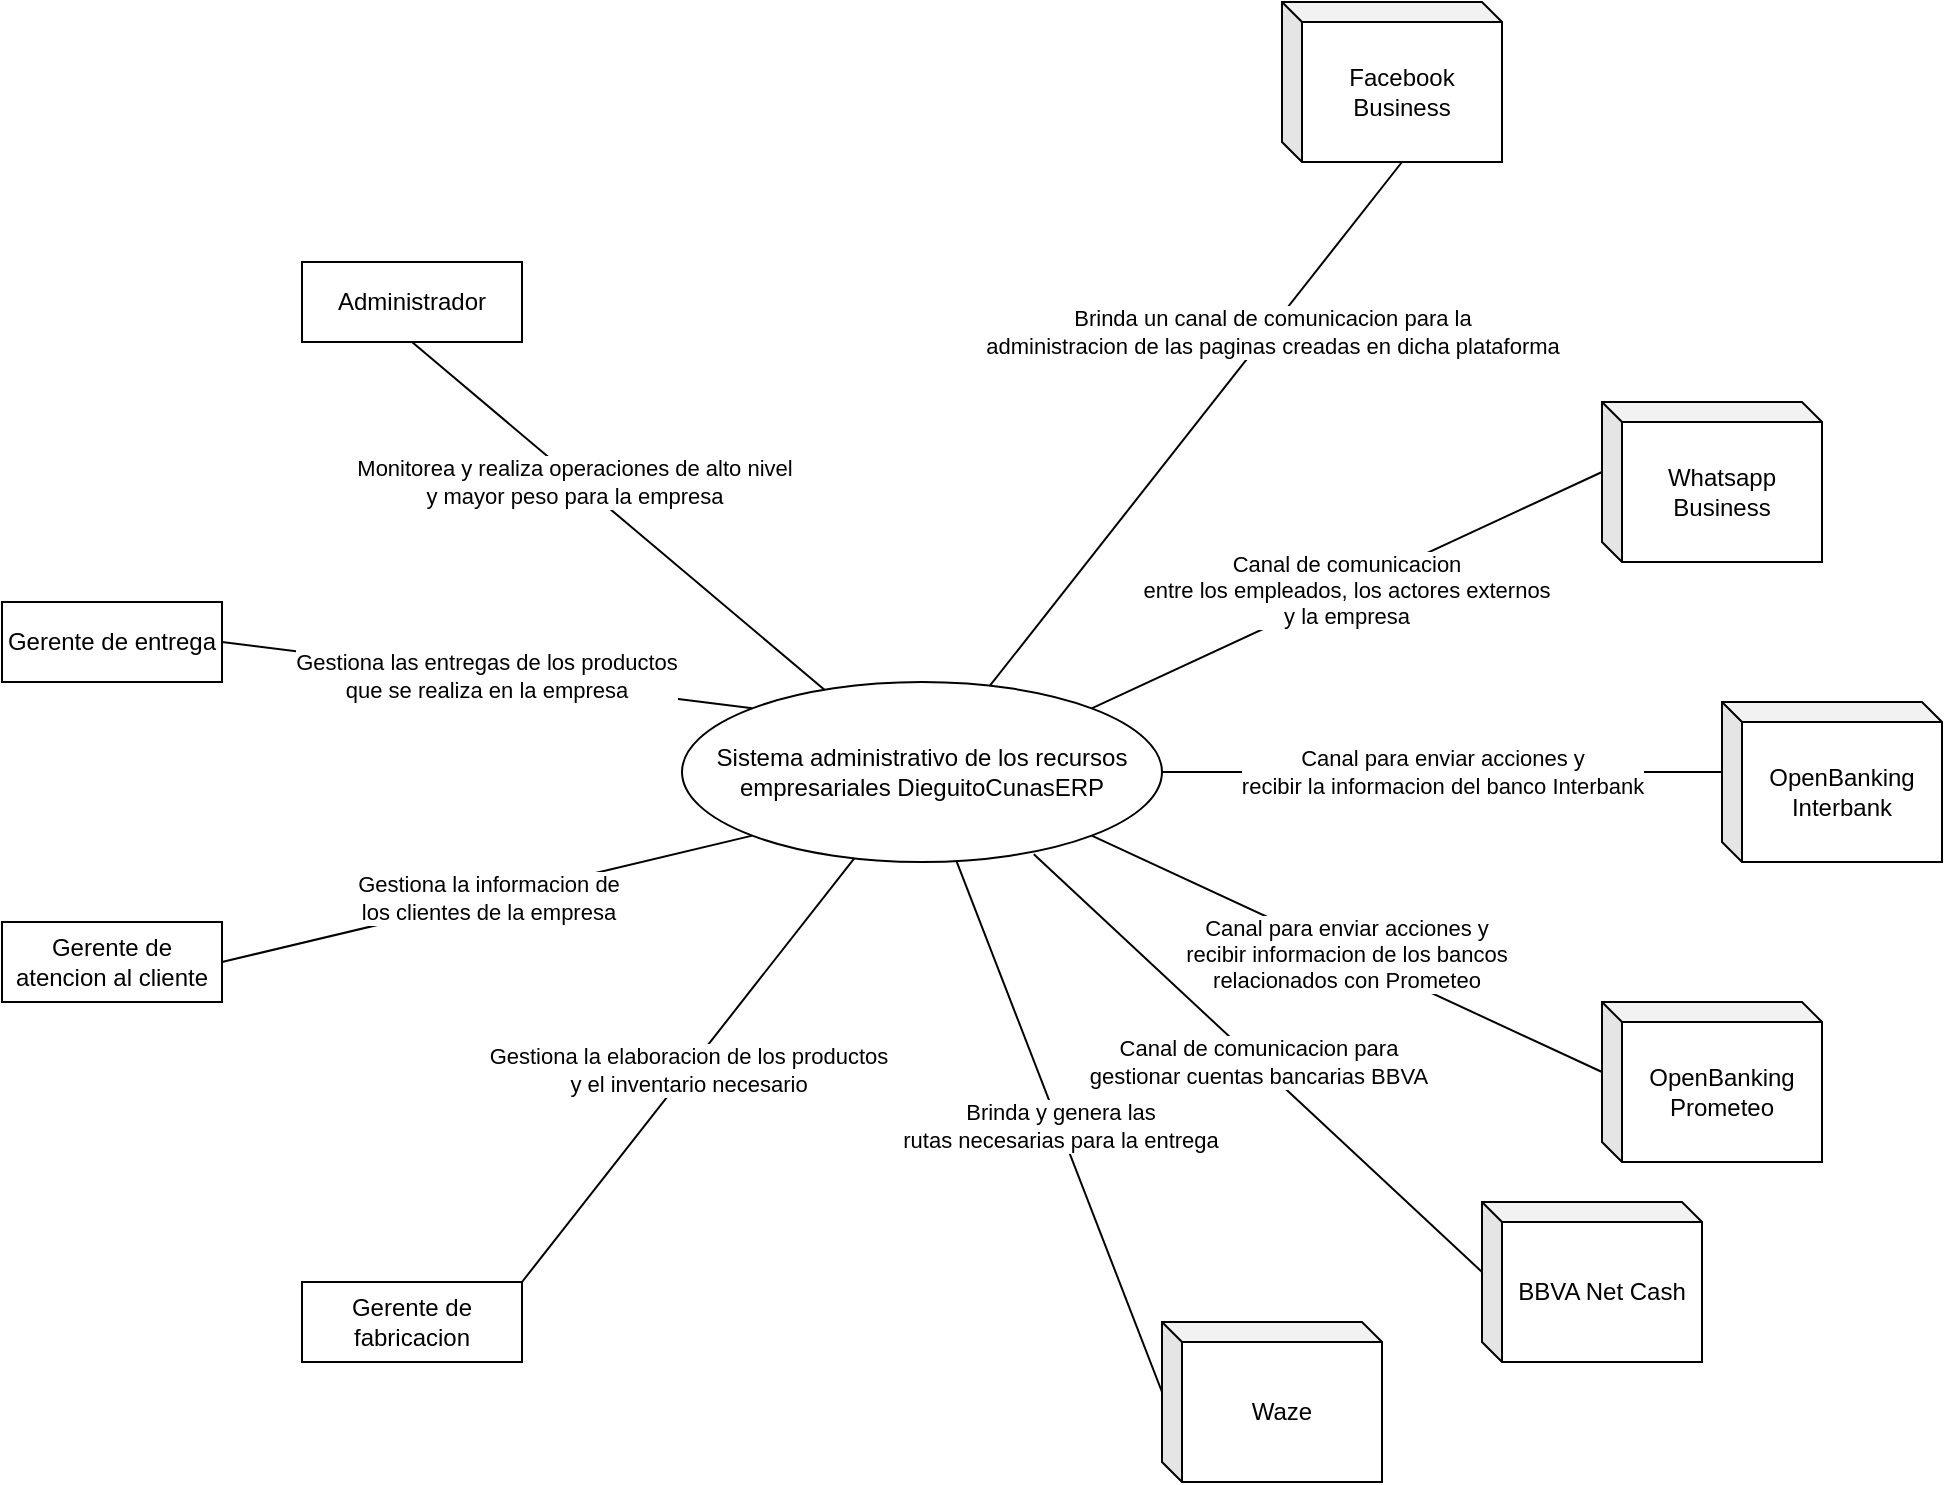 <mxfile pages="2">
    <diagram id="xXDM-nsJ-aFPto6Djw7N" name="Context ">
        <mxGraphModel dx="2705" dy="2075" grid="1" gridSize="10" guides="1" tooltips="1" connect="1" arrows="1" fold="1" page="1" pageScale="1" pageWidth="850" pageHeight="1100" math="0" shadow="0">
            <root>
                <mxCell id="0"/>
                <mxCell id="1" parent="0"/>
                <mxCell id="kfsioTicmDDUS6ombR96-2" value="Sistema administrativo de los recursos empresariales DieguitoCunasERP" style="ellipse;whiteSpace=wrap;html=1;" parent="1" vertex="1">
                    <mxGeometry x="710" y="490" width="240" height="90" as="geometry"/>
                </mxCell>
                <mxCell id="kfsioTicmDDUS6ombR96-3" value="Administrador" style="rounded=0;whiteSpace=wrap;html=1;" parent="1" vertex="1">
                    <mxGeometry x="520" y="280" width="110" height="40" as="geometry"/>
                </mxCell>
                <mxCell id="kfsioTicmDDUS6ombR96-4" value="Gerente de entrega" style="rounded=0;whiteSpace=wrap;html=1;" parent="1" vertex="1">
                    <mxGeometry x="370" y="450" width="110" height="40" as="geometry"/>
                </mxCell>
                <mxCell id="kfsioTicmDDUS6ombR96-5" value="Gerente de atencion al cliente" style="rounded=0;whiteSpace=wrap;html=1;" parent="1" vertex="1">
                    <mxGeometry x="370" y="610" width="110" height="40" as="geometry"/>
                </mxCell>
                <mxCell id="kfsioTicmDDUS6ombR96-6" value="Gerente de fabricacion" style="rounded=0;whiteSpace=wrap;html=1;" parent="1" vertex="1">
                    <mxGeometry x="520" y="790" width="110" height="40" as="geometry"/>
                </mxCell>
                <mxCell id="kfsioTicmDDUS6ombR96-7" value="Facebook Business" style="shape=cube;whiteSpace=wrap;html=1;boundedLbl=1;backgroundOutline=1;darkOpacity=0.05;darkOpacity2=0.1;size=10;" parent="1" vertex="1">
                    <mxGeometry x="1010" y="150" width="110" height="80" as="geometry"/>
                </mxCell>
                <mxCell id="kfsioTicmDDUS6ombR96-9" value="Whatsapp Business" style="shape=cube;whiteSpace=wrap;html=1;boundedLbl=1;backgroundOutline=1;darkOpacity=0.05;darkOpacity2=0.1;size=10;" parent="1" vertex="1">
                    <mxGeometry x="1170" y="350" width="110" height="80" as="geometry"/>
                </mxCell>
                <mxCell id="kfsioTicmDDUS6ombR96-10" value="OpenBanking Interbank" style="shape=cube;whiteSpace=wrap;html=1;boundedLbl=1;backgroundOutline=1;darkOpacity=0.05;darkOpacity2=0.1;size=10;" parent="1" vertex="1">
                    <mxGeometry x="1230" y="500" width="110" height="80" as="geometry"/>
                </mxCell>
                <mxCell id="kfsioTicmDDUS6ombR96-11" value="OpenBanking Prometeo" style="shape=cube;whiteSpace=wrap;html=1;boundedLbl=1;backgroundOutline=1;darkOpacity=0.05;darkOpacity2=0.1;size=10;" parent="1" vertex="1">
                    <mxGeometry x="1170" y="650" width="110" height="80" as="geometry"/>
                </mxCell>
                <mxCell id="kfsioTicmDDUS6ombR96-12" value="BBVA Net Cash" style="shape=cube;whiteSpace=wrap;html=1;boundedLbl=1;backgroundOutline=1;darkOpacity=0.05;darkOpacity2=0.1;size=10;" parent="1" vertex="1">
                    <mxGeometry x="1110" y="750" width="110" height="80" as="geometry"/>
                </mxCell>
                <mxCell id="kfsioTicmDDUS6ombR96-13" value="Waze" style="shape=cube;whiteSpace=wrap;html=1;boundedLbl=1;backgroundOutline=1;darkOpacity=0.05;darkOpacity2=0.1;size=10;" parent="1" vertex="1">
                    <mxGeometry x="950" y="810" width="110" height="80" as="geometry"/>
                </mxCell>
                <mxCell id="kfsioTicmDDUS6ombR96-14" value="" style="endArrow=none;html=1;exitX=0.5;exitY=1;exitDx=0;exitDy=0;" parent="1" source="kfsioTicmDDUS6ombR96-3" target="kfsioTicmDDUS6ombR96-2" edge="1">
                    <mxGeometry width="50" height="50" relative="1" as="geometry">
                        <mxPoint x="700" y="440" as="sourcePoint"/>
                        <mxPoint x="750" y="390" as="targetPoint"/>
                    </mxGeometry>
                </mxCell>
                <mxCell id="kfsioTicmDDUS6ombR96-24" value="Monitorea y realiza operaciones de alto nivel &lt;br&gt;y mayor peso para la empresa" style="edgeLabel;html=1;align=center;verticalAlign=middle;resizable=0;points=[];" parent="kfsioTicmDDUS6ombR96-14" vertex="1" connectable="0">
                    <mxGeometry x="-0.212" y="-1" relative="1" as="geometry">
                        <mxPoint as="offset"/>
                    </mxGeometry>
                </mxCell>
                <mxCell id="kfsioTicmDDUS6ombR96-15" value="Gestiona las entregas de los productos &lt;br&gt;que se realiza en la empresa" style="endArrow=none;html=1;exitX=1;exitY=0.5;exitDx=0;exitDy=0;entryX=0;entryY=0;entryDx=0;entryDy=0;" parent="1" source="kfsioTicmDDUS6ombR96-4" target="kfsioTicmDDUS6ombR96-2" edge="1">
                    <mxGeometry width="50" height="50" relative="1" as="geometry">
                        <mxPoint x="560" y="640" as="sourcePoint"/>
                        <mxPoint x="610" y="590" as="targetPoint"/>
                    </mxGeometry>
                </mxCell>
                <mxCell id="kfsioTicmDDUS6ombR96-16" value="Gestiona la informacion de &lt;br&gt;los clientes de la empresa" style="endArrow=none;html=1;exitX=1;exitY=0.5;exitDx=0;exitDy=0;entryX=0;entryY=1;entryDx=0;entryDy=0;" parent="1" source="kfsioTicmDDUS6ombR96-5" target="kfsioTicmDDUS6ombR96-2" edge="1">
                    <mxGeometry width="50" height="50" relative="1" as="geometry">
                        <mxPoint x="630" y="670" as="sourcePoint"/>
                        <mxPoint x="680" y="620" as="targetPoint"/>
                    </mxGeometry>
                </mxCell>
                <mxCell id="kfsioTicmDDUS6ombR96-17" value="Gestiona la elaboracion de los productos &lt;br&gt;y el inventario necesario" style="endArrow=none;html=1;exitX=1;exitY=0;exitDx=0;exitDy=0;" parent="1" source="kfsioTicmDDUS6ombR96-6" target="kfsioTicmDDUS6ombR96-2" edge="1">
                    <mxGeometry width="50" height="50" relative="1" as="geometry">
                        <mxPoint x="670" y="780" as="sourcePoint"/>
                        <mxPoint x="680" y="630" as="targetPoint"/>
                    </mxGeometry>
                </mxCell>
                <mxCell id="kfsioTicmDDUS6ombR96-18" value="" style="endArrow=none;html=1;entryX=0;entryY=0;entryDx=60;entryDy=80;entryPerimeter=0;" parent="1" source="kfsioTicmDDUS6ombR96-2" target="kfsioTicmDDUS6ombR96-7" edge="1">
                    <mxGeometry width="50" height="50" relative="1" as="geometry">
                        <mxPoint x="940" y="450" as="sourcePoint"/>
                        <mxPoint x="990" y="400" as="targetPoint"/>
                    </mxGeometry>
                </mxCell>
                <mxCell id="kfsioTicmDDUS6ombR96-25" value="Brinda un canal de comunicacion para la &lt;br&gt;administracion de las paginas creadas en dicha plataforma" style="edgeLabel;html=1;align=center;verticalAlign=middle;resizable=0;points=[];" parent="kfsioTicmDDUS6ombR96-18" vertex="1" connectable="0">
                    <mxGeometry x="0.357" y="-1" relative="1" as="geometry">
                        <mxPoint as="offset"/>
                    </mxGeometry>
                </mxCell>
                <mxCell id="kfsioTicmDDUS6ombR96-19" value="Canal de comunicacion &lt;br&gt;entre los empleados, los actores externos&lt;br&gt;y la empresa" style="endArrow=none;html=1;entryX=0;entryY=0;entryDx=0;entryDy=35;entryPerimeter=0;exitX=1;exitY=0;exitDx=0;exitDy=0;" parent="1" source="kfsioTicmDDUS6ombR96-2" target="kfsioTicmDDUS6ombR96-9" edge="1">
                    <mxGeometry width="50" height="50" relative="1" as="geometry">
                        <mxPoint x="970" y="510" as="sourcePoint"/>
                        <mxPoint x="1020" y="460" as="targetPoint"/>
                    </mxGeometry>
                </mxCell>
                <mxCell id="kfsioTicmDDUS6ombR96-20" value="Canal para enviar acciones y &lt;br&gt;recibir la informacion del banco Interbank" style="endArrow=none;html=1;exitX=1;exitY=0.5;exitDx=0;exitDy=0;entryX=0;entryY=0;entryDx=0;entryDy=35;entryPerimeter=0;" parent="1" source="kfsioTicmDDUS6ombR96-2" target="kfsioTicmDDUS6ombR96-10" edge="1">
                    <mxGeometry width="50" height="50" relative="1" as="geometry">
                        <mxPoint x="1000" y="560" as="sourcePoint"/>
                        <mxPoint x="1050" y="510" as="targetPoint"/>
                    </mxGeometry>
                </mxCell>
                <mxCell id="kfsioTicmDDUS6ombR96-21" value="Canal para enviar acciones y &lt;br&gt;recibir informacion de los bancos &lt;br&gt;relacionados con Prometeo" style="endArrow=none;html=1;exitX=1;exitY=1;exitDx=0;exitDy=0;entryX=0;entryY=0;entryDx=0;entryDy=35;entryPerimeter=0;" parent="1" source="kfsioTicmDDUS6ombR96-2" target="kfsioTicmDDUS6ombR96-11" edge="1">
                    <mxGeometry width="50" height="50" relative="1" as="geometry">
                        <mxPoint x="1010" y="650" as="sourcePoint"/>
                        <mxPoint x="1060" y="600" as="targetPoint"/>
                    </mxGeometry>
                </mxCell>
                <mxCell id="kfsioTicmDDUS6ombR96-22" value="Canal de comunicacion para &lt;br&gt;gestionar cuentas bancarias BBVA" style="endArrow=none;html=1;exitX=0.733;exitY=0.957;exitDx=0;exitDy=0;entryX=0;entryY=0;entryDx=0;entryDy=35;entryPerimeter=0;exitPerimeter=0;" parent="1" source="kfsioTicmDDUS6ombR96-2" target="kfsioTicmDDUS6ombR96-12" edge="1">
                    <mxGeometry width="50" height="50" relative="1" as="geometry">
                        <mxPoint x="1000" y="690" as="sourcePoint"/>
                        <mxPoint x="1050" y="640" as="targetPoint"/>
                    </mxGeometry>
                </mxCell>
                <mxCell id="kfsioTicmDDUS6ombR96-23" value="Brinda y genera las &lt;br&gt;rutas necesarias para la entrega" style="endArrow=none;html=1;entryX=0;entryY=0;entryDx=0;entryDy=35;entryPerimeter=0;" parent="1" source="kfsioTicmDDUS6ombR96-2" target="kfsioTicmDDUS6ombR96-13" edge="1">
                    <mxGeometry width="50" height="50" relative="1" as="geometry">
                        <mxPoint x="890" y="760" as="sourcePoint"/>
                        <mxPoint x="940" y="710" as="targetPoint"/>
                    </mxGeometry>
                </mxCell>
            </root>
        </mxGraphModel>
    </diagram>
    <diagram id="Vt8nIQVjKHPJxVA6RDUy" name="1st-iteration">
        <mxGraphModel dx="2653" dy="1383" grid="1" gridSize="10" guides="1" tooltips="1" connect="1" arrows="1" fold="1" page="1" pageScale="1" pageWidth="850" pageHeight="1100" math="0" shadow="0">
            <root>
                <mxCell id="3OkdOgs1lVMLDJKRc_qc-0"/>
                <mxCell id="3OkdOgs1lVMLDJKRc_qc-1" parent="3OkdOgs1lVMLDJKRc_qc-0"/>
                <mxCell id="6IgjxkzLY6vwR6wyfOav-15" value="" style="rounded=0;whiteSpace=wrap;html=1;" parent="3OkdOgs1lVMLDJKRc_qc-1" vertex="1">
                    <mxGeometry x="-570" y="1710" width="860" height="300" as="geometry"/>
                </mxCell>
                <mxCell id="bYi0w0jxv4W7mnYCSEYA-0" value="Sistema administrativo de los recursos empresariales DieguitoCunasERP" style="ellipse;whiteSpace=wrap;html=1;" parent="3OkdOgs1lVMLDJKRc_qc-1" vertex="1">
                    <mxGeometry x="720" y="500" width="240" height="90" as="geometry"/>
                </mxCell>
                <mxCell id="bYi0w0jxv4W7mnYCSEYA-1" value="Administrador" style="rounded=0;whiteSpace=wrap;html=1;" parent="3OkdOgs1lVMLDJKRc_qc-1" vertex="1">
                    <mxGeometry x="530" y="290" width="110" height="40" as="geometry"/>
                </mxCell>
                <mxCell id="bYi0w0jxv4W7mnYCSEYA-2" value="Gerente de entrega" style="rounded=0;whiteSpace=wrap;html=1;" parent="3OkdOgs1lVMLDJKRc_qc-1" vertex="1">
                    <mxGeometry x="380" y="460" width="110" height="40" as="geometry"/>
                </mxCell>
                <mxCell id="bYi0w0jxv4W7mnYCSEYA-3" value="Gerente de atencion al cliente" style="rounded=0;whiteSpace=wrap;html=1;" parent="3OkdOgs1lVMLDJKRc_qc-1" vertex="1">
                    <mxGeometry x="380" y="620" width="110" height="40" as="geometry"/>
                </mxCell>
                <mxCell id="bYi0w0jxv4W7mnYCSEYA-4" value="Gerente de fabricacion" style="rounded=0;whiteSpace=wrap;html=1;" parent="3OkdOgs1lVMLDJKRc_qc-1" vertex="1">
                    <mxGeometry x="530" y="800" width="110" height="40" as="geometry"/>
                </mxCell>
                <mxCell id="bYi0w0jxv4W7mnYCSEYA-5" value="Facebook Business" style="shape=cube;whiteSpace=wrap;html=1;boundedLbl=1;backgroundOutline=1;darkOpacity=0.05;darkOpacity2=0.1;size=10;" parent="3OkdOgs1lVMLDJKRc_qc-1" vertex="1">
                    <mxGeometry x="1020" y="160" width="110" height="80" as="geometry"/>
                </mxCell>
                <mxCell id="bYi0w0jxv4W7mnYCSEYA-6" value="Whatsapp Business" style="shape=cube;whiteSpace=wrap;html=1;boundedLbl=1;backgroundOutline=1;darkOpacity=0.05;darkOpacity2=0.1;size=10;" parent="3OkdOgs1lVMLDJKRc_qc-1" vertex="1">
                    <mxGeometry x="1180" y="360" width="110" height="80" as="geometry"/>
                </mxCell>
                <mxCell id="bYi0w0jxv4W7mnYCSEYA-7" value="OpenBanking Interbank" style="shape=cube;whiteSpace=wrap;html=1;boundedLbl=1;backgroundOutline=1;darkOpacity=0.05;darkOpacity2=0.1;size=10;" parent="3OkdOgs1lVMLDJKRc_qc-1" vertex="1">
                    <mxGeometry x="1240" y="510" width="110" height="80" as="geometry"/>
                </mxCell>
                <mxCell id="bYi0w0jxv4W7mnYCSEYA-8" value="OpenBanking Prometeo" style="shape=cube;whiteSpace=wrap;html=1;boundedLbl=1;backgroundOutline=1;darkOpacity=0.05;darkOpacity2=0.1;size=10;" parent="3OkdOgs1lVMLDJKRc_qc-1" vertex="1">
                    <mxGeometry x="1180" y="660" width="110" height="80" as="geometry"/>
                </mxCell>
                <mxCell id="bYi0w0jxv4W7mnYCSEYA-9" value="BBVA Net Cash" style="shape=cube;whiteSpace=wrap;html=1;boundedLbl=1;backgroundOutline=1;darkOpacity=0.05;darkOpacity2=0.1;size=10;" parent="3OkdOgs1lVMLDJKRc_qc-1" vertex="1">
                    <mxGeometry x="1120" y="760" width="110" height="80" as="geometry"/>
                </mxCell>
                <mxCell id="bYi0w0jxv4W7mnYCSEYA-10" value="Waze" style="shape=cube;whiteSpace=wrap;html=1;boundedLbl=1;backgroundOutline=1;darkOpacity=0.05;darkOpacity2=0.1;size=10;" parent="3OkdOgs1lVMLDJKRc_qc-1" vertex="1">
                    <mxGeometry x="960" y="820" width="110" height="80" as="geometry"/>
                </mxCell>
                <mxCell id="bYi0w0jxv4W7mnYCSEYA-11" value="" style="endArrow=none;html=1;exitX=0.5;exitY=1;exitDx=0;exitDy=0;" parent="3OkdOgs1lVMLDJKRc_qc-1" source="bYi0w0jxv4W7mnYCSEYA-1" target="bYi0w0jxv4W7mnYCSEYA-0" edge="1">
                    <mxGeometry width="50" height="50" relative="1" as="geometry">
                        <mxPoint x="710" y="450" as="sourcePoint"/>
                        <mxPoint x="760" y="400" as="targetPoint"/>
                    </mxGeometry>
                </mxCell>
                <mxCell id="bYi0w0jxv4W7mnYCSEYA-12" value="Monitorea y realiza operaciones de alto nivel &lt;br&gt;y mayor peso para la empresa" style="edgeLabel;html=1;align=center;verticalAlign=middle;resizable=0;points=[];" parent="bYi0w0jxv4W7mnYCSEYA-11" vertex="1" connectable="0">
                    <mxGeometry x="-0.212" y="-1" relative="1" as="geometry">
                        <mxPoint as="offset"/>
                    </mxGeometry>
                </mxCell>
                <mxCell id="bYi0w0jxv4W7mnYCSEYA-13" value="Gestiona las entregas de los productos &lt;br&gt;que se realiza en la empresa" style="endArrow=none;html=1;exitX=1;exitY=0.5;exitDx=0;exitDy=0;entryX=0;entryY=0;entryDx=0;entryDy=0;" parent="3OkdOgs1lVMLDJKRc_qc-1" source="bYi0w0jxv4W7mnYCSEYA-2" target="bYi0w0jxv4W7mnYCSEYA-0" edge="1">
                    <mxGeometry width="50" height="50" relative="1" as="geometry">
                        <mxPoint x="570" y="650" as="sourcePoint"/>
                        <mxPoint x="620" y="600" as="targetPoint"/>
                    </mxGeometry>
                </mxCell>
                <mxCell id="bYi0w0jxv4W7mnYCSEYA-14" value="Gestiona la informacion de &lt;br&gt;los clientes de la empresa" style="endArrow=none;html=1;exitX=1;exitY=0.5;exitDx=0;exitDy=0;entryX=0;entryY=1;entryDx=0;entryDy=0;" parent="3OkdOgs1lVMLDJKRc_qc-1" source="bYi0w0jxv4W7mnYCSEYA-3" target="bYi0w0jxv4W7mnYCSEYA-0" edge="1">
                    <mxGeometry width="50" height="50" relative="1" as="geometry">
                        <mxPoint x="640" y="680" as="sourcePoint"/>
                        <mxPoint x="690" y="630" as="targetPoint"/>
                    </mxGeometry>
                </mxCell>
                <mxCell id="bYi0w0jxv4W7mnYCSEYA-15" value="Gestiona la elaboracion de los productos &lt;br&gt;y el inventario necesario" style="endArrow=none;html=1;exitX=1;exitY=0;exitDx=0;exitDy=0;" parent="3OkdOgs1lVMLDJKRc_qc-1" source="bYi0w0jxv4W7mnYCSEYA-4" target="bYi0w0jxv4W7mnYCSEYA-0" edge="1">
                    <mxGeometry width="50" height="50" relative="1" as="geometry">
                        <mxPoint x="680" y="790" as="sourcePoint"/>
                        <mxPoint x="690" y="640" as="targetPoint"/>
                    </mxGeometry>
                </mxCell>
                <mxCell id="bYi0w0jxv4W7mnYCSEYA-16" value="" style="endArrow=none;html=1;entryX=0;entryY=0;entryDx=60;entryDy=80;entryPerimeter=0;" parent="3OkdOgs1lVMLDJKRc_qc-1" source="bYi0w0jxv4W7mnYCSEYA-0" target="bYi0w0jxv4W7mnYCSEYA-5" edge="1">
                    <mxGeometry width="50" height="50" relative="1" as="geometry">
                        <mxPoint x="950" y="460" as="sourcePoint"/>
                        <mxPoint x="1000" y="410" as="targetPoint"/>
                    </mxGeometry>
                </mxCell>
                <mxCell id="bYi0w0jxv4W7mnYCSEYA-17" value="Brinda un canal de comunicacion para la &lt;br&gt;administracion de las paginas creadas en dicha plataforma" style="edgeLabel;html=1;align=center;verticalAlign=middle;resizable=0;points=[];" parent="bYi0w0jxv4W7mnYCSEYA-16" vertex="1" connectable="0">
                    <mxGeometry x="0.357" y="-1" relative="1" as="geometry">
                        <mxPoint as="offset"/>
                    </mxGeometry>
                </mxCell>
                <mxCell id="bYi0w0jxv4W7mnYCSEYA-18" value="Canal de comunicacion &lt;br&gt;entre los empleados, los actores externos&lt;br&gt;y la empresa" style="endArrow=none;html=1;entryX=0;entryY=0;entryDx=0;entryDy=35;entryPerimeter=0;exitX=1;exitY=0;exitDx=0;exitDy=0;" parent="3OkdOgs1lVMLDJKRc_qc-1" source="bYi0w0jxv4W7mnYCSEYA-0" target="bYi0w0jxv4W7mnYCSEYA-6" edge="1">
                    <mxGeometry width="50" height="50" relative="1" as="geometry">
                        <mxPoint x="980" y="520" as="sourcePoint"/>
                        <mxPoint x="1030" y="470" as="targetPoint"/>
                    </mxGeometry>
                </mxCell>
                <mxCell id="bYi0w0jxv4W7mnYCSEYA-19" value="Canal para enviar acciones y &lt;br&gt;recibir la informacion del banco Interbank" style="endArrow=none;html=1;exitX=1;exitY=0.5;exitDx=0;exitDy=0;entryX=0;entryY=0;entryDx=0;entryDy=35;entryPerimeter=0;" parent="3OkdOgs1lVMLDJKRc_qc-1" source="bYi0w0jxv4W7mnYCSEYA-0" target="bYi0w0jxv4W7mnYCSEYA-7" edge="1">
                    <mxGeometry width="50" height="50" relative="1" as="geometry">
                        <mxPoint x="1010" y="570" as="sourcePoint"/>
                        <mxPoint x="1060" y="520" as="targetPoint"/>
                    </mxGeometry>
                </mxCell>
                <mxCell id="bYi0w0jxv4W7mnYCSEYA-20" value="Canal para enviar acciones y &lt;br&gt;recibir informacion de los bancos &lt;br&gt;relacionados con Prometeo" style="endArrow=none;html=1;exitX=1;exitY=1;exitDx=0;exitDy=0;entryX=0;entryY=0;entryDx=0;entryDy=35;entryPerimeter=0;" parent="3OkdOgs1lVMLDJKRc_qc-1" source="bYi0w0jxv4W7mnYCSEYA-0" target="bYi0w0jxv4W7mnYCSEYA-8" edge="1">
                    <mxGeometry width="50" height="50" relative="1" as="geometry">
                        <mxPoint x="1020" y="660" as="sourcePoint"/>
                        <mxPoint x="1070" y="610" as="targetPoint"/>
                    </mxGeometry>
                </mxCell>
                <mxCell id="bYi0w0jxv4W7mnYCSEYA-21" value="Canal de comunicacion para &lt;br&gt;gestionar cuentas bancarias BBVA" style="endArrow=none;html=1;exitX=0.733;exitY=0.957;exitDx=0;exitDy=0;entryX=0;entryY=0;entryDx=0;entryDy=35;entryPerimeter=0;exitPerimeter=0;" parent="3OkdOgs1lVMLDJKRc_qc-1" source="bYi0w0jxv4W7mnYCSEYA-0" target="bYi0w0jxv4W7mnYCSEYA-9" edge="1">
                    <mxGeometry width="50" height="50" relative="1" as="geometry">
                        <mxPoint x="1010" y="700" as="sourcePoint"/>
                        <mxPoint x="1060" y="650" as="targetPoint"/>
                    </mxGeometry>
                </mxCell>
                <mxCell id="bYi0w0jxv4W7mnYCSEYA-22" value="Brinda y genera las &lt;br&gt;rutas necesarias para la entrega" style="endArrow=none;html=1;entryX=0;entryY=0;entryDx=0;entryDy=35;entryPerimeter=0;" parent="3OkdOgs1lVMLDJKRc_qc-1" source="bYi0w0jxv4W7mnYCSEYA-0" target="bYi0w0jxv4W7mnYCSEYA-10" edge="1">
                    <mxGeometry width="50" height="50" relative="1" as="geometry">
                        <mxPoint x="900" y="770" as="sourcePoint"/>
                        <mxPoint x="950" y="720" as="targetPoint"/>
                    </mxGeometry>
                </mxCell>
                <mxCell id="bYi0w0jxv4W7mnYCSEYA-25" value="&lt;b style=&quot;font-weight: normal&quot; id=&quot;docs-internal-guid-3eae66cb-7fff-262f-4c25-9feb10a25097&quot;&gt;&lt;div dir=&quot;ltr&quot; style=&quot;margin-left: -15pt&quot; align=&quot;left&quot;&gt;&lt;table style=&quot;border: none ; border-collapse: collapse&quot;&gt;&lt;colgroup&gt;&lt;col width=&quot;62&quot;&gt;&lt;col width=&quot;385&quot;&gt;&lt;col width=&quot;96&quot;&gt;&lt;col width=&quot;108&quot;&gt;&lt;/colgroup&gt;&lt;tbody&gt;&lt;tr style=&quot;height: 0pt&quot;&gt;&lt;td style=&quot;border-left: solid #000000 1pt ; border-right: solid #000000 1pt ; border-bottom: solid #000000 1pt ; border-top: solid #000000 1pt ; vertical-align: top ; padding: 5pt 5pt 5pt 5pt ; overflow: hidden ; overflow-wrap: break-word&quot;&gt;&lt;p dir=&quot;ltr&quot; style=&quot;line-height: 1.2 ; text-align: center ; margin-top: 0pt ; margin-bottom: 0pt&quot;&gt;&lt;span style=&quot;font-size: 11pt; font-family: arial; color: rgb(0, 0, 0); background-color: transparent; font-weight: 400; font-style: normal; font-variant: normal; text-decoration: none; vertical-align: baseline;&quot;&gt;Código&lt;/span&gt;&lt;/p&gt;&lt;/td&gt;&lt;td style=&quot;border-left: solid #000000 1pt ; border-right: solid #000000 1pt ; border-bottom: solid #000000 1pt ; border-top: solid #000000 1pt ; vertical-align: top ; padding: 5pt 5pt 5pt 5pt ; overflow: hidden ; overflow-wrap: break-word&quot;&gt;&lt;p dir=&quot;ltr&quot; style=&quot;line-height: 1.2 ; text-align: center ; margin-top: 0pt ; margin-bottom: 0pt&quot;&gt;&lt;span style=&quot;font-size: 11pt; font-family: arial; color: rgb(0, 0, 0); background-color: transparent; font-weight: 400; font-style: normal; font-variant: normal; text-decoration: none; vertical-align: baseline;&quot;&gt;Driver&lt;/span&gt;&lt;/p&gt;&lt;/td&gt;&lt;td style=&quot;border-left: solid #000000 1pt ; border-right: solid #000000 1pt ; border-bottom: solid #000000 1pt ; border-top: solid #000000 1pt ; vertical-align: top ; padding: 5pt 5pt 5pt 5pt ; overflow: hidden ; overflow-wrap: break-word&quot;&gt;&lt;p dir=&quot;ltr&quot; style=&quot;line-height: 1.2 ; text-align: center ; margin-top: 0pt ; margin-bottom: 0pt&quot;&gt;&lt;span style=&quot;font-size: 11pt; font-family: arial; color: rgb(0, 0, 0); background-color: transparent; font-weight: 400; font-style: normal; font-variant: normal; text-decoration: none; vertical-align: baseline;&quot;&gt;Requisito&lt;/span&gt;&lt;/p&gt;&lt;/td&gt;&lt;td style=&quot;border-left: solid #000000 1pt ; border-right: solid #000000 1pt ; border-bottom: solid #000000 1pt ; border-top: solid #000000 1pt ; vertical-align: top ; padding: 5pt 5pt 5pt 5pt ; overflow: hidden ; overflow-wrap: break-word&quot;&gt;&lt;p dir=&quot;ltr&quot; style=&quot;line-height: 1.2 ; text-align: center ; margin-top: 0pt ; margin-bottom: 0pt&quot;&gt;&lt;span style=&quot;font-size: 11pt; font-family: arial; color: rgb(0, 0, 0); background-color: transparent; font-weight: 400; font-style: normal; font-variant: normal; text-decoration: none; vertical-align: baseline;&quot;&gt;Tipo&lt;/span&gt;&lt;/p&gt;&lt;/td&gt;&lt;/tr&gt;&lt;tr style=&quot;height: 0pt&quot;&gt;&lt;td style=&quot;border-left: solid #000000 1pt ; border-right: solid #000000 1pt ; border-bottom: solid #000000 1pt ; border-top: solid #000000 1pt ; vertical-align: top ; padding: 5pt 5pt 5pt 5pt ; overflow: hidden ; overflow-wrap: break-word&quot;&gt;&lt;p dir=&quot;ltr&quot; style=&quot;line-height: 1.2 ; text-align: center ; margin-top: 0pt ; margin-bottom: 0pt&quot;&gt;&lt;span style=&quot;font-size: 11pt; font-family: arial; color: rgb(0, 0, 0); background-color: transparent; font-weight: 400; font-style: normal; font-variant: normal; text-decoration: none; vertical-align: baseline;&quot;&gt;DA01&lt;/span&gt;&lt;/p&gt;&lt;/td&gt;&lt;td style=&quot;border-left: solid #000000 1pt ; border-right: solid #000000 1pt ; border-bottom: solid #000000 1pt ; border-top: solid #000000 1pt ; vertical-align: top ; padding: 5pt 5pt 5pt 5pt ; overflow: hidden ; overflow-wrap: break-word&quot;&gt;&lt;p dir=&quot;ltr&quot; style=&quot;line-height: 1.2 ; margin-top: 0pt ; margin-bottom: 0pt&quot;&gt;&lt;span style=&quot;font-size: 11pt; font-family: arial; color: rgb(0, 0, 0); background-color: transparent; font-weight: 400; font-style: normal; font-variant: normal; text-decoration: none; vertical-align: baseline;&quot;&gt;Generación de informes para entregas, pedidos, entregas, compras y pagos&lt;/span&gt;&lt;/p&gt;&lt;/td&gt;&lt;td style=&quot;border-left: solid #000000 1pt ; border-right: solid #000000 1pt ; border-bottom: solid #000000 1pt ; border-top: solid #000000 1pt ; vertical-align: top ; padding: 5pt 5pt 5pt 5pt ; overflow: hidden ; overflow-wrap: break-word&quot;&gt;&lt;p dir=&quot;ltr&quot; style=&quot;line-height: 1.2 ; margin-top: 0pt ; margin-bottom: 0pt&quot;&gt;&lt;span style=&quot;font-size: 11pt; font-family: arial; color: rgb(0, 0, 0); background-color: transparent; font-weight: 400; font-style: normal; font-variant: normal; text-decoration: none; vertical-align: baseline;&quot;&gt;RF09,RF10, RF11,RF17,RF20,RF21,RF24,RF26,&amp;nbsp;&lt;/span&gt;&lt;/p&gt;&lt;/td&gt;&lt;td style=&quot;border-left: solid #000000 1pt ; border-right: solid #000000 1pt ; border-bottom: solid #000000 1pt ; border-top: solid #000000 1pt ; vertical-align: top ; padding: 5pt 5pt 5pt 5pt ; overflow: hidden ; overflow-wrap: break-word&quot;&gt;&lt;p dir=&quot;ltr&quot; style=&quot;line-height: 1.2 ; margin-top: 0pt ; margin-bottom: 0pt&quot;&gt;&lt;span style=&quot;font-size: 11pt; font-family: arial; color: rgb(0, 0, 0); background-color: transparent; font-weight: 400; font-style: normal; font-variant: normal; text-decoration: none; vertical-align: baseline;&quot;&gt;Funcional&lt;/span&gt;&lt;/p&gt;&lt;/td&gt;&lt;/tr&gt;&lt;tr style=&quot;height: 0pt&quot;&gt;&lt;td style=&quot;border-left: solid #000000 1pt ; border-right: solid #000000 1pt ; border-bottom: solid #000000 1pt ; border-top: solid #000000 1pt ; vertical-align: top ; padding: 5pt 5pt 5pt 5pt ; overflow: hidden ; overflow-wrap: break-word&quot;&gt;&lt;p dir=&quot;ltr&quot; style=&quot;line-height: 1.2 ; text-align: center ; margin-top: 0pt ; margin-bottom: 0pt&quot;&gt;&lt;span style=&quot;font-size: 11pt; font-family: arial; color: rgb(0, 0, 0); background-color: transparent; font-weight: 400; font-style: normal; font-variant: normal; text-decoration: none; vertical-align: baseline;&quot;&gt;DA02&lt;/span&gt;&lt;/p&gt;&lt;/td&gt;&lt;td style=&quot;border-left: solid #000000 1pt ; border-right: solid #000000 1pt ; border-bottom: solid #000000 1pt ; border-top: solid #000000 1pt ; vertical-align: top ; padding: 5pt 5pt 5pt 5pt ; overflow: hidden ; overflow-wrap: break-word&quot;&gt;&lt;p dir=&quot;ltr&quot; style=&quot;line-height: 1.2 ; margin-top: 0pt ; margin-bottom: 0pt&quot;&gt;&lt;span style=&quot;font-size: 11pt; font-family: arial; color: rgb(0, 0, 0); background-color: transparent; font-weight: 400; font-style: normal; font-variant: normal; text-decoration: none; vertical-align: baseline;&quot;&gt;Gestión de información de catálogos, empleados, clientes, proveedores, materia prima y pedidos&lt;/span&gt;&lt;/p&gt;&lt;/td&gt;&lt;td style=&quot;border-left: solid #000000 1pt ; border-right: solid #000000 1pt ; border-bottom: solid #000000 1pt ; border-top: solid #000000 1pt ; vertical-align: top ; padding: 5pt 5pt 5pt 5pt ; overflow: hidden ; overflow-wrap: break-word&quot;&gt;&lt;p dir=&quot;ltr&quot; style=&quot;line-height: 1.2 ; margin-top: 0pt ; margin-bottom: 0pt&quot;&gt;&lt;span style=&quot;font-size: 11pt; font-family: arial; color: rgb(0, 0, 0); background-color: transparent; font-weight: 400; font-style: normal; font-variant: normal; text-decoration: none; vertical-align: baseline;&quot;&gt;RF01,RF02,RF07,RF08,RF13,RF14,RF18&lt;/span&gt;&lt;/p&gt;&lt;/td&gt;&lt;td style=&quot;border-left: solid #000000 1pt ; border-right: solid #000000 1pt ; border-bottom: solid #000000 1pt ; border-top: solid #000000 1pt ; vertical-align: top ; padding: 5pt 5pt 5pt 5pt ; overflow: hidden ; overflow-wrap: break-word&quot;&gt;&lt;p dir=&quot;ltr&quot; style=&quot;line-height: 1.2 ; margin-top: 0pt ; margin-bottom: 0pt&quot;&gt;&lt;span style=&quot;font-size: 11pt; font-family: arial; color: rgb(0, 0, 0); background-color: transparent; font-weight: 400; font-style: normal; font-variant: normal; text-decoration: none; vertical-align: baseline;&quot;&gt;Funcional&lt;/span&gt;&lt;/p&gt;&lt;/td&gt;&lt;/tr&gt;&lt;tr style=&quot;height: 0pt&quot;&gt;&lt;td style=&quot;border-left: solid #000000 1pt ; border-right: solid #000000 1pt ; border-bottom: solid #000000 1pt ; border-top: solid #000000 1pt ; vertical-align: top ; padding: 5pt 5pt 5pt 5pt ; overflow: hidden ; overflow-wrap: break-word&quot;&gt;&lt;p dir=&quot;ltr&quot; style=&quot;line-height: 1.2 ; text-align: center ; margin-top: 0pt ; margin-bottom: 0pt&quot;&gt;&lt;span style=&quot;font-size: 11pt; font-family: arial; color: rgb(0, 0, 0); background-color: transparent; font-weight: 400; font-style: normal; font-variant: normal; text-decoration: none; vertical-align: baseline;&quot;&gt;DA03&lt;/span&gt;&lt;/p&gt;&lt;/td&gt;&lt;td style=&quot;border-left: solid #000000 1pt ; border-right: solid #000000 1pt ; border-bottom: solid #000000 1pt ; border-top: solid #000000 1pt ; vertical-align: top ; padding: 5pt 5pt 5pt 5pt ; overflow: hidden ; overflow-wrap: break-word&quot;&gt;&lt;p dir=&quot;ltr&quot; style=&quot;line-height: 1.2 ; margin-top: 0pt ; margin-bottom: 0pt&quot;&gt;&lt;span style=&quot;font-size: 11pt; font-family: arial; color: rgb(0, 0, 0); background-color: transparent; font-weight: 400; font-style: normal; font-variant: normal; text-decoration: none; vertical-align: baseline;&quot;&gt;Monitoreo de las actividades de los empleados&lt;/span&gt;&lt;/p&gt;&lt;/td&gt;&lt;td style=&quot;border-left: solid #000000 1pt ; border-right: solid #000000 1pt ; border-bottom: solid #000000 1pt ; border-top: solid #000000 1pt ; vertical-align: top ; padding: 5pt 5pt 5pt 5pt ; overflow: hidden ; overflow-wrap: break-word&quot;&gt;&lt;p dir=&quot;ltr&quot; style=&quot;line-height: 1.2 ; margin-top: 0pt ; margin-bottom: 0pt&quot;&gt;&lt;span style=&quot;font-size: 11pt; font-family: arial; color: rgb(0, 0, 0); background-color: transparent; font-weight: 400; font-style: normal; font-variant: normal; text-decoration: none; vertical-align: baseline;&quot;&gt;RF03,RF04&lt;/span&gt;&lt;/p&gt;&lt;/td&gt;&lt;td style=&quot;border-left: solid #000000 1pt ; border-right: solid #000000 1pt ; border-bottom: solid #000000 1pt ; border-top: solid #000000 1pt ; vertical-align: top ; padding: 5pt 5pt 5pt 5pt ; overflow: hidden ; overflow-wrap: break-word&quot;&gt;&lt;p dir=&quot;ltr&quot; style=&quot;line-height: 1.2 ; margin-top: 0pt ; margin-bottom: 0pt&quot;&gt;&lt;span style=&quot;font-size: 11pt; font-family: arial; color: rgb(0, 0, 0); background-color: transparent; font-weight: 400; font-style: normal; font-variant: normal; text-decoration: none; vertical-align: baseline;&quot;&gt;Funcional&lt;/span&gt;&lt;/p&gt;&lt;/td&gt;&lt;/tr&gt;&lt;tr style=&quot;height: 0pt&quot;&gt;&lt;td style=&quot;border-left: solid #000000 1pt ; border-right: solid #000000 1pt ; border-bottom: solid #000000 1pt ; border-top: solid #000000 1pt ; vertical-align: top ; padding: 5pt 5pt 5pt 5pt ; overflow: hidden ; overflow-wrap: break-word&quot;&gt;&lt;p dir=&quot;ltr&quot; style=&quot;line-height: 1.2 ; text-align: center ; margin-top: 0pt ; margin-bottom: 0pt&quot;&gt;&lt;span style=&quot;font-size: 11pt; font-family: arial; color: rgb(0, 0, 0); background-color: transparent; font-weight: 400; font-style: normal; font-variant: normal; text-decoration: none; vertical-align: baseline;&quot;&gt;DA04&lt;/span&gt;&lt;/p&gt;&lt;/td&gt;&lt;td style=&quot;border-left: solid #000000 1pt ; border-right: solid #000000 1pt ; border-bottom: solid #000000 1pt ; border-top: solid #000000 1pt ; vertical-align: top ; padding: 5pt 5pt 5pt 5pt ; overflow: hidden ; overflow-wrap: break-word&quot;&gt;&lt;p dir=&quot;ltr&quot; style=&quot;line-height: 1.2 ; margin-top: 0pt ; margin-bottom: 0pt&quot;&gt;&lt;span style=&quot;font-size: 11pt; font-family: arial; color: rgb(0, 0, 0); background-color: transparent; font-weight: 400; font-style: normal; font-variant: normal; text-decoration: none; vertical-align: baseline;&quot;&gt;Gestión del estado, fecha y ruta de entrega de los pedidos&lt;/span&gt;&lt;/p&gt;&lt;/td&gt;&lt;td style=&quot;border-left: solid #000000 1pt ; border-right: solid #000000 1pt ; border-bottom: solid #000000 1pt ; border-top: solid #000000 1pt ; vertical-align: top ; padding: 5pt 5pt 5pt 5pt ; overflow: hidden ; overflow-wrap: break-word&quot;&gt;&lt;p dir=&quot;ltr&quot; style=&quot;line-height: 1.2 ; margin-top: 0pt ; margin-bottom: 0pt&quot;&gt;&lt;span style=&quot;font-size: 11pt; font-family: arial; color: rgb(0, 0, 0); background-color: transparent; font-weight: 400; font-style: normal; font-variant: normal; text-decoration: none; vertical-align: baseline;&quot;&gt;RF12,RF19,RF22,RF23,RF25&lt;/span&gt;&lt;/p&gt;&lt;/td&gt;&lt;td style=&quot;border-left: solid #000000 1pt ; border-right: solid #000000 1pt ; border-bottom: solid #000000 1pt ; border-top: solid #000000 1pt ; vertical-align: top ; padding: 5pt 5pt 5pt 5pt ; overflow: hidden ; overflow-wrap: break-word&quot;&gt;&lt;p dir=&quot;ltr&quot; style=&quot;line-height: 1.2 ; margin-top: 0pt ; margin-bottom: 0pt&quot;&gt;&lt;span style=&quot;font-size: 11pt; font-family: arial; color: rgb(0, 0, 0); background-color: transparent; font-weight: 400; font-style: normal; font-variant: normal; text-decoration: none; vertical-align: baseline;&quot;&gt;Funcional&lt;/span&gt;&lt;/p&gt;&lt;/td&gt;&lt;/tr&gt;&lt;tr style=&quot;height: 0pt&quot;&gt;&lt;td style=&quot;border-left: solid #000000 1pt ; border-right: solid #000000 1pt ; border-bottom: solid #000000 1pt ; border-top: solid #000000 1pt ; vertical-align: top ; padding: 5pt 5pt 5pt 5pt ; overflow: hidden ; overflow-wrap: break-word&quot;&gt;&lt;p dir=&quot;ltr&quot; style=&quot;line-height: 1.2 ; text-align: center ; margin-top: 0pt ; margin-bottom: 0pt&quot;&gt;&lt;span style=&quot;font-size: 11pt; font-family: arial; color: rgb(0, 0, 0); background-color: transparent; font-weight: 400; font-style: normal; font-variant: normal; text-decoration: none; vertical-align: baseline;&quot;&gt;DA05&lt;/span&gt;&lt;/p&gt;&lt;/td&gt;&lt;td style=&quot;border-left: solid #000000 1pt ; border-right: solid #000000 1pt ; border-bottom: solid #000000 1pt ; border-top: solid #000000 1pt ; vertical-align: top ; padding: 5pt 5pt 5pt 5pt ; overflow: hidden ; overflow-wrap: break-word&quot;&gt;&lt;p dir=&quot;ltr&quot; style=&quot;line-height: 1.2 ; margin-top: 0pt ; margin-bottom: 0pt&quot;&gt;&lt;span style=&quot;font-size: 11pt; font-family: arial; color: rgb(0, 0, 0); background-color: transparent; font-weight: 400; font-style: normal; font-variant: normal; text-decoration: none; vertical-align: baseline;&quot;&gt;Gestión de los pagos y transacciones que se realicen a las cuentas de la empresa&lt;/span&gt;&lt;/p&gt;&lt;/td&gt;&lt;td style=&quot;border-left: solid #000000 1pt ; border-right: solid #000000 1pt ; border-bottom: solid #000000 1pt ; border-top: solid #000000 1pt ; vertical-align: top ; padding: 5pt 5pt 5pt 5pt ; overflow: hidden ; overflow-wrap: break-word&quot;&gt;&lt;p dir=&quot;ltr&quot; style=&quot;line-height: 1.2 ; margin-top: 0pt ; margin-bottom: 0pt&quot;&gt;&lt;span style=&quot;font-size: 11pt; font-family: arial; color: rgb(0, 0, 0); background-color: transparent; font-weight: 400; font-style: normal; font-variant: normal; text-decoration: none; vertical-align: baseline;&quot;&gt;RF06,RF16&lt;/span&gt;&lt;/p&gt;&lt;/td&gt;&lt;td style=&quot;border-left: solid #000000 1pt ; border-right: solid #000000 1pt ; border-bottom: solid #000000 1pt ; border-top: solid #000000 1pt ; vertical-align: top ; padding: 5pt 5pt 5pt 5pt ; overflow: hidden ; overflow-wrap: break-word&quot;&gt;&lt;p dir=&quot;ltr&quot; style=&quot;line-height: 1.2 ; margin-top: 0pt ; margin-bottom: 0pt&quot;&gt;&lt;span style=&quot;font-size: 11pt; font-family: arial; color: rgb(0, 0, 0); background-color: transparent; font-weight: 400; font-style: normal; font-variant: normal; text-decoration: none; vertical-align: baseline;&quot;&gt;Funcional&lt;/span&gt;&lt;/p&gt;&lt;/td&gt;&lt;/tr&gt;&lt;tr style=&quot;height: 0pt&quot;&gt;&lt;td style=&quot;border-left: solid #000000 1pt ; border-right: solid #000000 1pt ; border-bottom: solid #000000 1pt ; border-top: solid #000000 1pt ; vertical-align: top ; padding: 5pt 5pt 5pt 5pt ; overflow: hidden ; overflow-wrap: break-word&quot;&gt;&lt;p dir=&quot;ltr&quot; style=&quot;line-height: 1.2 ; text-align: center ; margin-top: 0pt ; margin-bottom: 0pt&quot;&gt;&lt;span style=&quot;font-size: 11pt; font-family: arial; color: rgb(0, 0, 0); background-color: transparent; font-weight: 400; font-style: normal; font-variant: normal; text-decoration: none; vertical-align: baseline;&quot;&gt;DA06&lt;/span&gt;&lt;/p&gt;&lt;/td&gt;&lt;td style=&quot;border-left: solid #000000 1pt ; border-right: solid #000000 1pt ; border-bottom: solid #000000 1pt ; border-top: solid #000000 1pt ; vertical-align: top ; padding: 5pt 5pt 5pt 5pt ; overflow: hidden ; overflow-wrap: break-word&quot;&gt;&lt;p dir=&quot;ltr&quot; style=&quot;line-height: 1.2 ; margin-top: 0pt ; margin-bottom: 0pt&quot;&gt;&lt;span style=&quot;font-size: 11pt; font-family: arial; color: rgb(0, 0, 0); background-color: transparent; font-weight: 400; font-style: normal; font-variant: normal; text-decoration: none; vertical-align: baseline;&quot;&gt;Gestionar canales de comunicación con los proveedores para solicitar materia prima&lt;/span&gt;&lt;/p&gt;&lt;/td&gt;&lt;td style=&quot;border-left: solid #000000 1pt ; border-right: solid #000000 1pt ; border-bottom: solid #000000 1pt ; border-top: solid #000000 1pt ; vertical-align: top ; padding: 5pt 5pt 5pt 5pt ; overflow: hidden ; overflow-wrap: break-word&quot;&gt;&lt;p dir=&quot;ltr&quot; style=&quot;line-height: 1.2 ; margin-top: 0pt ; margin-bottom: 0pt&quot;&gt;&lt;span style=&quot;font-size: 11pt; font-family: arial; color: rgb(0, 0, 0); background-color: transparent; font-weight: 400; font-style: normal; font-variant: normal; text-decoration: none; vertical-align: baseline;&quot;&gt;RF15&lt;/span&gt;&lt;/p&gt;&lt;/td&gt;&lt;td style=&quot;border-left: solid #000000 1pt ; border-right: solid #000000 1pt ; border-bottom: solid #000000 1pt ; border-top: solid #000000 1pt ; vertical-align: top ; padding: 5pt 5pt 5pt 5pt ; overflow: hidden ; overflow-wrap: break-word&quot;&gt;&lt;p dir=&quot;ltr&quot; style=&quot;line-height: 1.2 ; margin-top: 0pt ; margin-bottom: 0pt&quot;&gt;&lt;span style=&quot;font-size: 11pt; font-family: arial; color: rgb(0, 0, 0); background-color: transparent; font-weight: 400; font-style: normal; font-variant: normal; text-decoration: none; vertical-align: baseline;&quot;&gt;Funcional&lt;/span&gt;&lt;/p&gt;&lt;/td&gt;&lt;/tr&gt;&lt;tr style=&quot;height: 0pt&quot;&gt;&lt;td style=&quot;border-left: solid #000000 1pt ; border-right: solid #000000 1pt ; border-bottom: solid #000000 1pt ; border-top: solid #000000 1pt ; vertical-align: top ; padding: 5pt 5pt 5pt 5pt ; overflow: hidden ; overflow-wrap: break-word&quot;&gt;&lt;p dir=&quot;ltr&quot; style=&quot;line-height: 1.2 ; text-align: center ; margin-top: 0pt ; margin-bottom: 0pt&quot;&gt;&lt;span style=&quot;font-size: 11pt; font-family: arial; color: rgb(0, 0, 0); background-color: transparent; font-weight: 400; font-style: normal; font-variant: normal; text-decoration: none; vertical-align: baseline;&quot;&gt;DA07&lt;/span&gt;&lt;/p&gt;&lt;/td&gt;&lt;td style=&quot;border-left: solid #000000 1pt ; border-right: solid #000000 1pt ; border-bottom: solid #000000 1pt ; border-top: solid #000000 1pt ; vertical-align: top ; padding: 5pt 5pt 5pt 5pt ; overflow: hidden ; overflow-wrap: break-word&quot;&gt;&lt;p dir=&quot;ltr&quot; style=&quot;line-height: 1.2 ; margin-top: 0pt ; margin-bottom: 0pt&quot;&gt;&lt;span style=&quot;font-size: 11pt; font-family: arial; color: rgb(0, 0, 0); background-color: transparent; font-weight: 400; font-style: normal; font-variant: normal; text-decoration: none; vertical-align: baseline;&quot;&gt;Administrar el estado de cuenta financiera de la empresa&lt;/span&gt;&lt;/p&gt;&lt;/td&gt;&lt;td style=&quot;border-left: solid #000000 1pt ; border-right: solid #000000 1pt ; border-bottom: solid #000000 1pt ; border-top: solid #000000 1pt ; vertical-align: top ; padding: 5pt 5pt 5pt 5pt ; overflow: hidden ; overflow-wrap: break-word&quot;&gt;&lt;p dir=&quot;ltr&quot; style=&quot;line-height: 1.2 ; margin-top: 0pt ; margin-bottom: 0pt&quot;&gt;&lt;span style=&quot;font-size: 11pt; font-family: arial; color: rgb(0, 0, 0); background-color: transparent; font-weight: 400; font-style: normal; font-variant: normal; text-decoration: none; vertical-align: baseline;&quot;&gt;RF27&lt;/span&gt;&lt;/p&gt;&lt;/td&gt;&lt;td style=&quot;border-left: solid #000000 1pt ; border-right: solid #000000 1pt ; border-bottom: solid #000000 1pt ; border-top: solid #000000 1pt ; vertical-align: top ; padding: 5pt 5pt 5pt 5pt ; overflow: hidden ; overflow-wrap: break-word&quot;&gt;&lt;p dir=&quot;ltr&quot; style=&quot;line-height: 1.2 ; margin-top: 0pt ; margin-bottom: 0pt&quot;&gt;&lt;span style=&quot;font-size: 11pt; font-family: arial; color: rgb(0, 0, 0); background-color: transparent; font-weight: 400; font-style: normal; font-variant: normal; text-decoration: none; vertical-align: baseline;&quot;&gt;Funcional&lt;/span&gt;&lt;/p&gt;&lt;/td&gt;&lt;/tr&gt;&lt;tr style=&quot;height: 22.399pt&quot;&gt;&lt;td style=&quot;border-left: solid #000000 1pt ; border-right: solid #000000 1pt ; border-bottom: solid #000000 1pt ; border-top: solid #000000 1pt ; vertical-align: top ; padding: 5pt 5pt 5pt 5pt ; overflow: hidden ; overflow-wrap: break-word&quot;&gt;&lt;p dir=&quot;ltr&quot; style=&quot;line-height: 1.2 ; text-align: center ; margin-top: 0pt ; margin-bottom: 0pt&quot;&gt;&lt;span style=&quot;font-size: 11pt; font-family: arial; color: rgb(0, 0, 0); background-color: transparent; font-weight: 400; font-style: normal; font-variant: normal; text-decoration: none; vertical-align: baseline;&quot;&gt;DA08&lt;/span&gt;&lt;/p&gt;&lt;/td&gt;&lt;td style=&quot;border-left: solid #000000 1pt ; border-right: solid #000000 1pt ; border-bottom: solid #000000 1pt ; border-top: solid #000000 1pt ; vertical-align: top ; padding: 5pt 5pt 5pt 5pt ; overflow: hidden ; overflow-wrap: break-word&quot;&gt;&lt;p dir=&quot;ltr&quot; style=&quot;line-height: 1.2 ; margin-top: 0pt ; margin-bottom: 0pt&quot;&gt;&lt;span style=&quot;font-size: 11pt; font-family: arial; color: rgb(0, 0, 0); background-color: transparent; font-weight: 400; font-style: normal; font-variant: normal; text-decoration: none; vertical-align: baseline;&quot;&gt;Seguimiento a clientes frecuentes&lt;/span&gt;&lt;/p&gt;&lt;/td&gt;&lt;td style=&quot;border-left: solid #000000 1pt ; border-right: solid #000000 1pt ; border-bottom: solid #000000 1pt ; border-top: solid #000000 1pt ; vertical-align: top ; padding: 5pt 5pt 5pt 5pt ; overflow: hidden ; overflow-wrap: break-word&quot;&gt;&lt;p dir=&quot;ltr&quot; style=&quot;line-height: 1.2 ; margin-top: 0pt ; margin-bottom: 0pt&quot;&gt;&lt;span style=&quot;font-size: 11pt; font-family: arial; color: rgb(0, 0, 0); background-color: transparent; font-weight: 400; font-style: normal; font-variant: normal; text-decoration: none; vertical-align: baseline;&quot;&gt;RF05&lt;/span&gt;&lt;/p&gt;&lt;/td&gt;&lt;td style=&quot;border-left: solid #000000 1pt ; border-right: solid #000000 1pt ; border-bottom: solid #000000 1pt ; border-top: solid #000000 1pt ; vertical-align: top ; padding: 5pt 5pt 5pt 5pt ; overflow: hidden ; overflow-wrap: break-word&quot;&gt;&lt;p dir=&quot;ltr&quot; style=&quot;line-height: 1.2 ; margin-top: 0pt ; margin-bottom: 0pt&quot;&gt;&lt;span style=&quot;font-size: 11pt; font-family: arial; color: rgb(0, 0, 0); background-color: transparent; font-weight: 400; font-style: normal; font-variant: normal; text-decoration: none; vertical-align: baseline;&quot;&gt;Funcional&lt;/span&gt;&lt;/p&gt;&lt;/td&gt;&lt;/tr&gt;&lt;tr style=&quot;height: 0pt&quot;&gt;&lt;td style=&quot;border-left: solid #000000 1pt ; border-right: solid #000000 1pt ; border-bottom: solid #000000 1pt ; border-top: solid #000000 1pt ; vertical-align: top ; padding: 5pt 5pt 5pt 5pt ; overflow: hidden ; overflow-wrap: break-word&quot;&gt;&lt;p dir=&quot;ltr&quot; style=&quot;line-height: 1.2 ; text-align: center ; margin-top: 0pt ; margin-bottom: 0pt&quot;&gt;&lt;span style=&quot;font-size: 11pt; font-family: arial; color: rgb(0, 0, 0); background-color: transparent; font-weight: 400; font-style: normal; font-variant: normal; text-decoration: none; vertical-align: baseline;&quot;&gt;DA09&lt;/span&gt;&lt;/p&gt;&lt;/td&gt;&lt;td style=&quot;border-left: solid #000000 1pt ; border-right: solid #000000 1pt ; border-bottom: solid #000000 1pt ; border-top: solid #000000 1pt ; vertical-align: middle ; padding: 5pt 5pt 5pt 5pt ; overflow: hidden ; overflow-wrap: break-word&quot;&gt;&lt;p dir=&quot;ltr&quot; style=&quot;line-height: 1.38 ; margin-top: 0pt ; margin-bottom: 0pt&quot;&gt;&lt;span style=&quot;font-size: 11pt; font-family: arial; color: rgb(0, 0, 0); background-color: transparent; font-weight: 400; font-style: normal; font-variant: normal; text-decoration: none; vertical-align: baseline;&quot;&gt;Interfaz intuitiva y amigable para los usuarios del sistema&lt;/span&gt;&lt;/p&gt;&lt;/td&gt;&lt;td style=&quot;border-left: solid #000000 1pt ; border-right: solid #000000 1pt ; border-bottom: solid #000000 1pt ; border-top: solid #000000 1pt ; vertical-align: top ; padding: 5pt 5pt 5pt 5pt ; overflow: hidden ; overflow-wrap: break-word&quot;&gt;&lt;p dir=&quot;ltr&quot; style=&quot;line-height: 1.2 ; margin-top: 0pt ; margin-bottom: 0pt&quot;&gt;&lt;span style=&quot;font-size: 11pt; font-family: arial; color: rgb(0, 0, 0); background-color: transparent; font-weight: 400; font-style: normal; font-variant: normal; text-decoration: none; vertical-align: baseline;&quot;&gt;RNF01&lt;/span&gt;&lt;/p&gt;&lt;/td&gt;&lt;td style=&quot;border-left: solid #000000 1pt ; border-right: solid #000000 1pt ; border-bottom: solid #000000 1pt ; border-top: solid #000000 1pt ; vertical-align: top ; padding: 5pt 5pt 5pt 5pt ; overflow: hidden ; overflow-wrap: break-word&quot;&gt;&lt;p dir=&quot;ltr&quot; style=&quot;line-height: 1.2 ; margin-top: 0pt ; margin-bottom: 0pt&quot;&gt;&lt;span style=&quot;font-size: 11pt; font-family: arial; color: rgb(0, 0, 0); background-color: transparent; font-weight: 400; font-style: normal; font-variant: normal; text-decoration: none; vertical-align: baseline;&quot;&gt;Atributo de Calidad: Usabilidad&lt;/span&gt;&lt;/p&gt;&lt;/td&gt;&lt;/tr&gt;&lt;tr style=&quot;height: 0pt&quot;&gt;&lt;td style=&quot;border-left: solid #000000 1pt ; border-right: solid #000000 1pt ; border-bottom: solid #000000 1pt ; border-top: solid #000000 1pt ; vertical-align: top ; padding: 5pt 5pt 5pt 5pt ; overflow: hidden ; overflow-wrap: break-word&quot;&gt;&lt;p dir=&quot;ltr&quot; style=&quot;line-height: 1.2 ; text-align: center ; margin-top: 0pt ; margin-bottom: 0pt&quot;&gt;&lt;span style=&quot;font-size: 11pt; font-family: arial; color: rgb(0, 0, 0); background-color: transparent; font-weight: 400; font-style: normal; font-variant: normal; text-decoration: none; vertical-align: baseline;&quot;&gt;DA10&lt;/span&gt;&lt;/p&gt;&lt;/td&gt;&lt;td style=&quot;border-left: solid #000000 1pt ; border-right: solid #000000 1pt ; border-bottom: solid #000000 1pt ; border-top: solid #000000 1pt ; vertical-align: middle ; padding: 5pt 5pt 5pt 5pt ; overflow: hidden ; overflow-wrap: break-word&quot;&gt;&lt;p dir=&quot;ltr&quot; style=&quot;line-height: 1.38 ; margin-top: 0pt ; margin-bottom: 0pt&quot;&gt;&lt;span style=&quot;font-size: 11pt; font-family: arial; color: rgb(0, 0, 0); background-color: transparent; font-weight: 400; font-style: normal; font-variant: normal; text-decoration: none; vertical-align: baseline;&quot;&gt;100% de disponibilidad en horarios de trabajo (6:00 - 0:00) todos los días de la semana&lt;/span&gt;&lt;/p&gt;&lt;/td&gt;&lt;td style=&quot;border-left: solid #000000 1pt ; border-right: solid #000000 1pt ; border-bottom: solid #000000 1pt ; border-top: solid #000000 1pt ; vertical-align: top ; padding: 5pt 5pt 5pt 5pt ; overflow: hidden ; overflow-wrap: break-word&quot;&gt;&lt;p dir=&quot;ltr&quot; style=&quot;line-height: 1.2 ; margin-top: 0pt ; margin-bottom: 0pt&quot;&gt;&lt;span style=&quot;font-size: 11pt; font-family: arial; color: rgb(0, 0, 0); background-color: transparent; font-weight: 400; font-style: normal; font-variant: normal; text-decoration: none; vertical-align: baseline;&quot;&gt;RNF02&lt;/span&gt;&lt;/p&gt;&lt;/td&gt;&lt;td style=&quot;border-left: solid #000000 1pt ; border-right: solid #000000 1pt ; border-bottom: solid #000000 1pt ; border-top: solid #000000 1pt ; vertical-align: top ; padding: 5pt 5pt 5pt 5pt ; overflow: hidden ; overflow-wrap: break-word&quot;&gt;&lt;p dir=&quot;ltr&quot; style=&quot;line-height: 1.2 ; margin-top: 0pt ; margin-bottom: 0pt&quot;&gt;&lt;span style=&quot;font-size: 11pt; font-family: arial; color: rgb(0, 0, 0); background-color: transparent; font-weight: 400; font-style: normal; font-variant: normal; text-decoration: none; vertical-align: baseline;&quot;&gt;Atributo de Calidad: Disponibilidad&lt;/span&gt;&lt;/p&gt;&lt;/td&gt;&lt;/tr&gt;&lt;tr style=&quot;height: 0pt&quot;&gt;&lt;td style=&quot;border-left: solid #000000 1pt ; border-right: solid #000000 1pt ; border-bottom: solid #000000 1pt ; border-top: solid #000000 1pt ; vertical-align: top ; padding: 5pt 5pt 5pt 5pt ; overflow: hidden ; overflow-wrap: break-word&quot;&gt;&lt;p dir=&quot;ltr&quot; style=&quot;line-height: 1.2 ; text-align: center ; margin-top: 0pt ; margin-bottom: 0pt&quot;&gt;&lt;span style=&quot;font-size: 11pt; font-family: arial; color: rgb(0, 0, 0); background-color: transparent; font-weight: 400; font-style: normal; font-variant: normal; text-decoration: none; vertical-align: baseline;&quot;&gt;DA11&lt;/span&gt;&lt;/p&gt;&lt;/td&gt;&lt;td style=&quot;border-left: solid #000000 1pt ; border-right: solid #000000 1pt ; border-bottom: solid #000000 1pt ; border-top: solid #000000 1pt ; vertical-align: middle ; padding: 5pt 5pt 5pt 5pt ; overflow: hidden ; overflow-wrap: break-word&quot;&gt;&lt;p dir=&quot;ltr&quot; style=&quot;line-height: 1.38 ; margin-top: 0pt ; margin-bottom: 0pt&quot;&gt;&lt;span style=&quot;font-size: 11pt; font-family: arial; color: rgb(0, 0, 0); background-color: transparent; font-weight: 400; font-style: normal; font-variant: normal; text-decoration: none; vertical-align: baseline;&quot;&gt;Permitir aumentar el número de funcionalidades del sistema a medida que la empresa vaya creciendo&lt;/span&gt;&lt;/p&gt;&lt;/td&gt;&lt;td style=&quot;border-left: solid #000000 1pt ; border-right: solid #000000 1pt ; border-bottom: solid #000000 1pt ; border-top: solid #000000 1pt ; vertical-align: top ; padding: 5pt 5pt 5pt 5pt ; overflow: hidden ; overflow-wrap: break-word&quot;&gt;&lt;p dir=&quot;ltr&quot; style=&quot;line-height: 1.2 ; margin-top: 0pt ; margin-bottom: 0pt&quot;&gt;&lt;span style=&quot;font-size: 11pt; font-family: arial; color: rgb(0, 0, 0); background-color: transparent; font-weight: 400; font-style: normal; font-variant: normal; text-decoration: none; vertical-align: baseline;&quot;&gt;RNF03&lt;/span&gt;&lt;/p&gt;&lt;/td&gt;&lt;td style=&quot;border-left: solid #000000 1pt ; border-right: solid #000000 1pt ; border-bottom: solid #000000 1pt ; border-top: solid #000000 1pt ; vertical-align: top ; padding: 5pt 5pt 5pt 5pt ; overflow: hidden ; overflow-wrap: break-word&quot;&gt;&lt;p dir=&quot;ltr&quot; style=&quot;line-height: 1.2 ; margin-top: 0pt ; margin-bottom: 0pt&quot;&gt;&lt;span style=&quot;font-size: 11pt; font-family: arial; color: rgb(0, 0, 0); background-color: transparent; font-weight: 400; font-style: normal; font-variant: normal; text-decoration: none; vertical-align: baseline;&quot;&gt;Atributo de Calidad: Escalabilidad&lt;/span&gt;&lt;/p&gt;&lt;/td&gt;&lt;/tr&gt;&lt;tr style=&quot;height: 0pt&quot;&gt;&lt;td style=&quot;border-left: solid #000000 1pt ; border-right: solid #000000 1pt ; border-bottom: solid #000000 1pt ; border-top: solid #000000 1pt ; vertical-align: top ; padding: 5pt 5pt 5pt 5pt ; overflow: hidden ; overflow-wrap: break-word&quot;&gt;&lt;p dir=&quot;ltr&quot; style=&quot;line-height: 1.2 ; text-align: center ; margin-top: 0pt ; margin-bottom: 0pt&quot;&gt;&lt;span style=&quot;font-size: 11pt; font-family: arial; color: rgb(0, 0, 0); background-color: transparent; font-weight: 400; font-style: normal; font-variant: normal; text-decoration: none; vertical-align: baseline;&quot;&gt;DA12&lt;/span&gt;&lt;/p&gt;&lt;/td&gt;&lt;td style=&quot;border-left: solid #000000 1pt ; border-right: solid #000000 1pt ; border-bottom: solid #000000 1pt ; border-top: solid #000000 1pt ; vertical-align: middle ; padding: 5pt 5pt 5pt 5pt ; overflow: hidden ; overflow-wrap: break-word&quot;&gt;&lt;p dir=&quot;ltr&quot; style=&quot;line-height: 1.38 ; margin-top: 0pt ; margin-bottom: 0pt&quot;&gt;&lt;span style=&quot;font-size: 11pt; font-family: arial; color: rgb(0, 0, 0); background-color: transparent; font-weight: 400; font-style: normal; font-variant: normal; text-decoration: none; vertical-align: baseline;&quot;&gt;Respaldo de datos de la empresa, clientes y proveedores en caso de una caída del sistema&lt;/span&gt;&lt;/p&gt;&lt;/td&gt;&lt;td style=&quot;border-left: solid #000000 1pt ; border-right: solid #000000 1pt ; border-bottom: solid #000000 1pt ; border-top: solid #000000 1pt ; vertical-align: top ; padding: 5pt 5pt 5pt 5pt ; overflow: hidden ; overflow-wrap: break-word&quot;&gt;&lt;p dir=&quot;ltr&quot; style=&quot;line-height: 1.2 ; margin-top: 0pt ; margin-bottom: 0pt&quot;&gt;&lt;span style=&quot;font-size: 11pt; font-family: arial; color: rgb(0, 0, 0); background-color: transparent; font-weight: 400; font-style: normal; font-variant: normal; text-decoration: none; vertical-align: baseline;&quot;&gt;RNF04&lt;/span&gt;&lt;/p&gt;&lt;/td&gt;&lt;td style=&quot;border-left: solid #000000 1pt ; border-right: solid #000000 1pt ; border-bottom: solid #000000 1pt ; border-top: solid #000000 1pt ; vertical-align: top ; padding: 5pt 5pt 5pt 5pt ; overflow: hidden ; overflow-wrap: break-word&quot;&gt;&lt;p dir=&quot;ltr&quot; style=&quot;line-height: 1.2 ; margin-top: 0pt ; margin-bottom: 0pt&quot;&gt;&lt;span style=&quot;font-size: 11pt; font-family: arial; color: rgb(0, 0, 0); background-color: transparent; font-weight: 400; font-style: normal; font-variant: normal; text-decoration: none; vertical-align: baseline;&quot;&gt;Atributo de Calidad: Disponibilidad&lt;/span&gt;&lt;/p&gt;&lt;/td&gt;&lt;/tr&gt;&lt;tr style=&quot;height: 0pt&quot;&gt;&lt;td style=&quot;border-left: solid #000000 1pt ; border-right: solid #000000 1pt ; border-bottom: solid #000000 1pt ; border-top: solid #000000 1pt ; vertical-align: top ; padding: 5pt 5pt 5pt 5pt ; overflow: hidden ; overflow-wrap: break-word&quot;&gt;&lt;p dir=&quot;ltr&quot; style=&quot;line-height: 1.2 ; text-align: center ; margin-top: 0pt ; margin-bottom: 0pt&quot;&gt;&lt;span style=&quot;font-size: 11pt; font-family: arial; color: rgb(0, 0, 0); background-color: transparent; font-weight: 400; font-style: normal; font-variant: normal; text-decoration: none; vertical-align: baseline;&quot;&gt;DA13&lt;/span&gt;&lt;/p&gt;&lt;/td&gt;&lt;td style=&quot;border-left: solid #000000 1pt ; border-right: solid #000000 1pt ; border-bottom: solid #000000 1pt ; border-top: solid #000000 1pt ; vertical-align: middle ; padding: 5pt 5pt 5pt 5pt ; overflow: hidden ; overflow-wrap: break-word&quot;&gt;&lt;p dir=&quot;ltr&quot; style=&quot;line-height: 1.38 ; margin-top: 0pt ; margin-bottom: 0pt&quot;&gt;&lt;span style=&quot;font-size: 11pt; font-family: arial; color: rgb(0, 0, 0); background-color: transparent; font-weight: 400; font-style: normal; font-variant: normal; text-decoration: none; vertical-align: baseline;&quot;&gt;Los tiempos de respuesta debe ser de menos de 2 segundos para soportar a todos los usuarios del sistema&lt;/span&gt;&lt;/p&gt;&lt;/td&gt;&lt;td style=&quot;border-left: solid #000000 1pt ; border-right: solid #000000 1pt ; border-bottom: solid #000000 1pt ; border-top: solid #000000 1pt ; vertical-align: top ; padding: 5pt 5pt 5pt 5pt ; overflow: hidden ; overflow-wrap: break-word&quot;&gt;&lt;p dir=&quot;ltr&quot; style=&quot;line-height: 1.2 ; margin-top: 0pt ; margin-bottom: 0pt&quot;&gt;&lt;span style=&quot;font-size: 11pt; font-family: arial; color: rgb(0, 0, 0); background-color: transparent; font-weight: 400; font-style: normal; font-variant: normal; text-decoration: none; vertical-align: baseline;&quot;&gt;RNF05&lt;/span&gt;&lt;/p&gt;&lt;/td&gt;&lt;td style=&quot;border-left: solid #000000 1pt ; border-right: solid #000000 1pt ; border-bottom: solid #000000 1pt ; border-top: solid #000000 1pt ; vertical-align: top ; padding: 5pt 5pt 5pt 5pt ; overflow: hidden ; overflow-wrap: break-word&quot;&gt;&lt;p dir=&quot;ltr&quot; style=&quot;line-height: 1.2 ; margin-top: 0pt ; margin-bottom: 0pt&quot;&gt;&lt;span style=&quot;font-size: 11pt; font-family: arial; color: rgb(0, 0, 0); background-color: transparent; font-weight: 400; font-style: normal; font-variant: normal; text-decoration: none; vertical-align: baseline;&quot;&gt;Atributo de Calidad: Performance&lt;/span&gt;&lt;/p&gt;&lt;/td&gt;&lt;/tr&gt;&lt;tr style=&quot;height: 0pt&quot;&gt;&lt;td style=&quot;border-left: solid #000000 1pt ; border-right: solid #000000 1pt ; border-bottom: solid #000000 1pt ; border-top: solid #000000 1pt ; vertical-align: top ; padding: 5pt 5pt 5pt 5pt ; overflow: hidden ; overflow-wrap: break-word&quot;&gt;&lt;p dir=&quot;ltr&quot; style=&quot;line-height: 1.2 ; text-align: center ; margin-top: 0pt ; margin-bottom: 0pt&quot;&gt;&lt;span style=&quot;font-size: 11pt; font-family: arial; color: rgb(0, 0, 0); background-color: transparent; font-weight: 400; font-style: normal; font-variant: normal; text-decoration: none; vertical-align: baseline;&quot;&gt;DA14&lt;/span&gt;&lt;/p&gt;&lt;/td&gt;&lt;td style=&quot;border-left: solid #000000 1pt ; border-right: solid #000000 1pt ; border-bottom: solid #000000 1pt ; border-top: solid #000000 1pt ; vertical-align: middle ; padding: 5pt 5pt 5pt 5pt ; overflow: hidden ; overflow-wrap: break-word&quot;&gt;&lt;p dir=&quot;ltr&quot; style=&quot;line-height: 1.38 ; margin-top: 0pt ; margin-bottom: 0pt&quot;&gt;&lt;span style=&quot;font-size: 11pt; font-family: arial; color: rgb(0, 0, 0); background-color: transparent; font-weight: 400; font-style: normal; font-variant: normal; text-decoration: none; vertical-align: baseline;&quot;&gt;Los usuarios deben ingresar credenciales para acceder a funciones críticas del sistema&lt;/span&gt;&lt;/p&gt;&lt;/td&gt;&lt;td style=&quot;border-left: solid #000000 1pt ; border-right: solid #000000 1pt ; border-bottom: solid #000000 1pt ; border-top: solid #000000 1pt ; vertical-align: top ; padding: 5pt 5pt 5pt 5pt ; overflow: hidden ; overflow-wrap: break-word&quot;&gt;&lt;p dir=&quot;ltr&quot; style=&quot;line-height: 1.2 ; margin-top: 0pt ; margin-bottom: 0pt&quot;&gt;&lt;span style=&quot;font-size: 11pt; font-family: arial; color: rgb(0, 0, 0); background-color: transparent; font-weight: 400; font-style: normal; font-variant: normal; text-decoration: none; vertical-align: baseline;&quot;&gt;RNF06&lt;/span&gt;&lt;/p&gt;&lt;/td&gt;&lt;td style=&quot;border-left: solid #000000 1pt ; border-right: solid #000000 1pt ; border-bottom: solid #000000 1pt ; border-top: solid #000000 1pt ; vertical-align: top ; padding: 5pt 5pt 5pt 5pt ; overflow: hidden ; overflow-wrap: break-word&quot;&gt;&lt;p dir=&quot;ltr&quot; style=&quot;line-height: 1.2 ; margin-top: 0pt ; margin-bottom: 0pt&quot;&gt;&lt;span style=&quot;font-size: 11pt; font-family: arial; color: rgb(0, 0, 0); background-color: transparent; font-weight: 400; font-style: normal; font-variant: normal; text-decoration: none; vertical-align: baseline;&quot;&gt;Atributo de Calidad: Seguridad&lt;/span&gt;&lt;/p&gt;&lt;/td&gt;&lt;/tr&gt;&lt;tr style=&quot;height: 0pt&quot;&gt;&lt;td style=&quot;border-left: solid #000000 1pt ; border-right: solid #000000 1pt ; border-bottom: solid #000000 1pt ; border-top: solid #000000 1pt ; vertical-align: top ; padding: 5pt 5pt 5pt 5pt ; overflow: hidden ; overflow-wrap: break-word&quot;&gt;&lt;p dir=&quot;ltr&quot; style=&quot;line-height: 1.2 ; text-align: center ; margin-top: 0pt ; margin-bottom: 0pt&quot;&gt;&lt;span style=&quot;font-size: 11pt; font-family: arial; color: rgb(0, 0, 0); background-color: transparent; font-weight: 400; font-style: normal; font-variant: normal; text-decoration: none; vertical-align: baseline;&quot;&gt;DA15&lt;/span&gt;&lt;/p&gt;&lt;/td&gt;&lt;td style=&quot;border-left: solid #000000 1pt ; border-right: solid #000000 1pt ; border-bottom: solid #000000 1pt ; border-top: solid #000000 1pt ; vertical-align: middle ; padding: 5pt 5pt 5pt 5pt ; overflow: hidden ; overflow-wrap: break-word&quot;&gt;&lt;p dir=&quot;ltr&quot; style=&quot;line-height: 1.38 ; margin-top: 0pt ; margin-bottom: 0pt&quot;&gt;&lt;span style=&quot;font-size: 11pt; font-family: arial; color: rgb(0, 0, 0); background-color: transparent; font-weight: 400; font-style: normal; font-variant: normal; text-decoration: none; vertical-align: baseline;&quot;&gt;La información privada e importante en la base de datos debe ser encriptada&lt;/span&gt;&lt;/p&gt;&lt;/td&gt;&lt;td style=&quot;border-left: solid #000000 1pt ; border-right: solid #000000 1pt ; border-bottom: solid #000000 1pt ; border-top: solid #000000 1pt ; vertical-align: top ; padding: 5pt 5pt 5pt 5pt ; overflow: hidden ; overflow-wrap: break-word&quot;&gt;&lt;p dir=&quot;ltr&quot; style=&quot;line-height: 1.2 ; margin-top: 0pt ; margin-bottom: 0pt&quot;&gt;&lt;span style=&quot;font-size: 11pt; font-family: arial; color: rgb(0, 0, 0); background-color: transparent; font-weight: 400; font-style: normal; font-variant: normal; text-decoration: none; vertical-align: baseline;&quot;&gt;RNF07&lt;/span&gt;&lt;/p&gt;&lt;/td&gt;&lt;td style=&quot;border-left: solid #000000 1pt ; border-right: solid #000000 1pt ; border-bottom: solid #000000 1pt ; border-top: solid #000000 1pt ; vertical-align: top ; padding: 5pt 5pt 5pt 5pt ; overflow: hidden ; overflow-wrap: break-word&quot;&gt;&lt;p dir=&quot;ltr&quot; style=&quot;line-height: 1.2 ; margin-top: 0pt ; margin-bottom: 0pt&quot;&gt;&lt;span style=&quot;font-size: 11pt; font-family: arial; color: rgb(0, 0, 0); background-color: transparent; font-weight: 400; font-style: normal; font-variant: normal; text-decoration: none; vertical-align: baseline;&quot;&gt;Atributo de Calidad: Seguridad&lt;/span&gt;&lt;/p&gt;&lt;/td&gt;&lt;/tr&gt;&lt;tr style=&quot;height: 0pt&quot;&gt;&lt;td style=&quot;border-left: solid #000000 1pt ; border-right: solid #000000 1pt ; border-bottom: solid #000000 1pt ; border-top: solid #000000 1pt ; vertical-align: top ; padding: 5pt 5pt 5pt 5pt ; overflow: hidden ; overflow-wrap: break-word&quot;&gt;&lt;p dir=&quot;ltr&quot; style=&quot;line-height: 1.2 ; text-align: center ; margin-top: 0pt ; margin-bottom: 0pt&quot;&gt;&lt;span style=&quot;font-size: 11pt; font-family: arial; color: rgb(0, 0, 0); background-color: transparent; font-weight: 400; font-style: normal; font-variant: normal; text-decoration: none; vertical-align: baseline;&quot;&gt;DA16&lt;/span&gt;&lt;/p&gt;&lt;/td&gt;&lt;td style=&quot;border-left: solid #000000 1pt ; border-right: solid #000000 1pt ; border-bottom: solid #000000 1pt ; border-top: solid #000000 1pt ; vertical-align: top ; padding: 5pt 5pt 5pt 5pt ; overflow: hidden ; overflow-wrap: break-word&quot;&gt;&lt;p dir=&quot;ltr&quot; style=&quot;line-height: 1.2 ; margin-top: 0pt ; margin-bottom: 0pt&quot;&gt;&lt;span style=&quot;font-size: 11pt; font-family: arial; color: rgb(0, 0, 0); background-color: transparent; font-weight: 400; font-style: normal; font-variant: normal; text-decoration: none; vertical-align: baseline;&quot;&gt;El sistema debe ser web y funcionar principalmente en los navegadores Google Chrome y Microsoft Edge&lt;/span&gt;&lt;/p&gt;&lt;/td&gt;&lt;td style=&quot;border-left: solid #000000 1pt ; border-right: solid #000000 1pt ; border-bottom: solid #000000 1pt ; border-top: solid #000000 1pt ; vertical-align: top ; padding: 5pt 5pt 5pt 5pt ; overflow: hidden ; overflow-wrap: break-word&quot;&gt;&lt;p dir=&quot;ltr&quot; style=&quot;line-height: 1.2 ; margin-top: 0pt ; margin-bottom: 0pt&quot;&gt;&lt;span style=&quot;font-size: 11pt; font-family: arial; color: rgb(0, 0, 0); background-color: transparent; font-weight: 400; font-style: normal; font-variant: normal; text-decoration: none; vertical-align: baseline;&quot;&gt;RT01&lt;/span&gt;&lt;/p&gt;&lt;/td&gt;&lt;td style=&quot;border-left: solid #000000 1pt ; border-right: solid #000000 1pt ; border-bottom: solid #000000 1pt ; border-top: solid #000000 1pt ; vertical-align: top ; padding: 5pt 5pt 5pt 5pt ; overflow: hidden ; overflow-wrap: break-word&quot;&gt;&lt;p dir=&quot;ltr&quot; style=&quot;line-height: 1.2 ; margin-top: 0pt ; margin-bottom: 0pt&quot;&gt;&lt;span style=&quot;font-size: 11pt; font-family: arial; color: rgb(0, 0, 0); background-color: transparent; font-weight: 400; font-style: normal; font-variant: normal; text-decoration: none; vertical-align: baseline;&quot;&gt;Restricción Técnica&lt;/span&gt;&lt;/p&gt;&lt;/td&gt;&lt;/tr&gt;&lt;tr style=&quot;height: 0pt&quot;&gt;&lt;td style=&quot;border-left: solid #000000 1pt ; border-right: solid #000000 1pt ; border-bottom: solid #000000 1pt ; border-top: solid #000000 1pt ; vertical-align: top ; padding: 5pt 5pt 5pt 5pt ; overflow: hidden ; overflow-wrap: break-word&quot;&gt;&lt;p dir=&quot;ltr&quot; style=&quot;line-height: 1.2 ; text-align: center ; margin-top: 0pt ; margin-bottom: 0pt&quot;&gt;&lt;span style=&quot;font-size: 11pt; font-family: arial; color: rgb(0, 0, 0); background-color: transparent; font-weight: 400; font-style: normal; font-variant: normal; text-decoration: none; vertical-align: baseline;&quot;&gt;DA17&lt;/span&gt;&lt;/p&gt;&lt;/td&gt;&lt;td style=&quot;border-left: solid #000000 1pt ; border-right: solid #000000 1pt ; border-bottom: solid #000000 1pt ; border-top: solid #000000 1pt ; vertical-align: top ; padding: 5pt 5pt 5pt 5pt ; overflow: hidden ; overflow-wrap: break-word&quot;&gt;&lt;p dir=&quot;ltr&quot; style=&quot;line-height: 1.2 ; margin-top: 0pt ; margin-bottom: 0pt&quot;&gt;&lt;span style=&quot;font-size: 11pt; font-family: arial; color: rgb(0, 0, 0); background-color: transparent; font-weight: 400; font-style: normal; font-variant: normal; text-decoration: none; vertical-align: baseline;&quot;&gt;Las vistas del sistema deben ser ligeras y no consumir más de 1Gb de Memoria RAM&lt;/span&gt;&lt;/p&gt;&lt;/td&gt;&lt;td style=&quot;border-left: solid #000000 1pt ; border-right: solid #000000 1pt ; border-bottom: solid #000000 1pt ; border-top: solid #000000 1pt ; vertical-align: top ; padding: 5pt 5pt 5pt 5pt ; overflow: hidden ; overflow-wrap: break-word&quot;&gt;&lt;p dir=&quot;ltr&quot; style=&quot;line-height: 1.2 ; margin-top: 0pt ; margin-bottom: 0pt&quot;&gt;&lt;span style=&quot;font-size: 11pt; font-family: arial; color: rgb(0, 0, 0); background-color: transparent; font-weight: 400; font-style: normal; font-variant: normal; text-decoration: none; vertical-align: baseline;&quot;&gt;RT02&lt;/span&gt;&lt;/p&gt;&lt;/td&gt;&lt;td style=&quot;border-left: solid #000000 1pt ; border-right: solid #000000 1pt ; border-bottom: solid #000000 1pt ; border-top: solid #000000 1pt ; vertical-align: top ; padding: 5pt 5pt 5pt 5pt ; overflow: hidden ; overflow-wrap: break-word&quot;&gt;&lt;p dir=&quot;ltr&quot; style=&quot;line-height: 1.2 ; margin-top: 0pt ; margin-bottom: 0pt&quot;&gt;&lt;span style=&quot;font-size: 11pt; font-family: arial; color: rgb(0, 0, 0); background-color: transparent; font-weight: 400; font-style: normal; font-variant: normal; text-decoration: none; vertical-align: baseline;&quot;&gt;Restricción Técnica&lt;/span&gt;&lt;/p&gt;&lt;/td&gt;&lt;/tr&gt;&lt;tr style=&quot;height: 0pt&quot;&gt;&lt;td style=&quot;border-left: solid #000000 1pt ; border-right: solid #000000 1pt ; border-bottom: solid #000000 1pt ; border-top: solid #000000 1pt ; vertical-align: top ; padding: 5pt 5pt 5pt 5pt ; overflow: hidden ; overflow-wrap: break-word&quot;&gt;&lt;p dir=&quot;ltr&quot; style=&quot;line-height: 1.2 ; text-align: center ; margin-top: 0pt ; margin-bottom: 0pt&quot;&gt;&lt;span style=&quot;font-size: 11pt; font-family: arial; color: rgb(0, 0, 0); background-color: transparent; font-weight: 400; font-style: normal; font-variant: normal; text-decoration: none; vertical-align: baseline;&quot;&gt;DA18&lt;/span&gt;&lt;/p&gt;&lt;/td&gt;&lt;td style=&quot;border-left: solid #000000 1pt ; border-right: solid #000000 1pt ; border-bottom: solid #000000 1pt ; border-top: solid #000000 1pt ; vertical-align: top ; padding: 5pt 5pt 5pt 5pt ; overflow: hidden ; overflow-wrap: break-word&quot;&gt;&lt;p dir=&quot;ltr&quot; style=&quot;line-height: 1.2 ; margin-top: 0pt ; margin-bottom: 0pt&quot;&gt;&lt;span style=&quot;font-size: 11pt; font-family: arial; color: rgb(0, 0, 0); background-color: transparent; font-weight: 400; font-style: normal; font-variant: normal; text-decoration: none; vertical-align: baseline;&quot;&gt;El sistema deberá estar alojado en la nube debido a que la empresa no cuenta con los recursos necesarios para administrar servidores locales&lt;/span&gt;&lt;/p&gt;&lt;/td&gt;&lt;td style=&quot;border-left: solid #000000 1pt ; border-right: solid #000000 1pt ; border-bottom: solid #000000 1pt ; border-top: solid #000000 1pt ; vertical-align: top ; padding: 5pt 5pt 5pt 5pt ; overflow: hidden ; overflow-wrap: break-word&quot;&gt;&lt;p dir=&quot;ltr&quot; style=&quot;line-height: 1.2 ; margin-top: 0pt ; margin-bottom: 0pt&quot;&gt;&lt;span style=&quot;font-size: 11pt; font-family: arial; color: rgb(0, 0, 0); background-color: transparent; font-weight: 400; font-style: normal; font-variant: normal; text-decoration: none; vertical-align: baseline;&quot;&gt;RT03&lt;/span&gt;&lt;/p&gt;&lt;/td&gt;&lt;td style=&quot;border-left: solid #000000 1pt ; border-right: solid #000000 1pt ; border-bottom: solid #000000 1pt ; border-top: solid #000000 1pt ; vertical-align: top ; padding: 5pt 5pt 5pt 5pt ; overflow: hidden ; overflow-wrap: break-word&quot;&gt;&lt;p dir=&quot;ltr&quot; style=&quot;line-height: 1.2 ; margin-top: 0pt ; margin-bottom: 0pt&quot;&gt;&lt;span style=&quot;font-size: 11pt; font-family: arial; color: rgb(0, 0, 0); background-color: transparent; font-weight: 400; font-style: normal; font-variant: normal; text-decoration: none; vertical-align: baseline;&quot;&gt;Restricción Técnica&lt;/span&gt;&lt;/p&gt;&lt;/td&gt;&lt;/tr&gt;&lt;tr style=&quot;height: 0pt&quot;&gt;&lt;td style=&quot;border-left: solid #000000 1pt ; border-right: solid #000000 1pt ; border-bottom: solid #000000 1pt ; border-top: solid #000000 1pt ; vertical-align: top ; padding: 5pt 5pt 5pt 5pt ; overflow: hidden ; overflow-wrap: break-word&quot;&gt;&lt;p dir=&quot;ltr&quot; style=&quot;line-height: 1.2 ; text-align: center ; margin-top: 0pt ; margin-bottom: 0pt&quot;&gt;&lt;span style=&quot;font-size: 11pt; font-family: arial; color: rgb(0, 0, 0); background-color: transparent; font-weight: 400; font-style: normal; font-variant: normal; text-decoration: none; vertical-align: baseline;&quot;&gt;DA19&lt;/span&gt;&lt;/p&gt;&lt;/td&gt;&lt;td style=&quot;border-left: solid #000000 1pt ; border-right: solid #000000 1pt ; border-bottom: solid #000000 1pt ; border-top: solid #000000 1pt ; vertical-align: middle ; padding: 5pt 5pt 5pt 5pt ; overflow: hidden ; overflow-wrap: break-word&quot;&gt;&lt;p dir=&quot;ltr&quot; style=&quot;line-height: 1.38 ; margin-top: 0pt ; margin-bottom: 0pt&quot;&gt;&lt;span style=&quot;font-size: 11pt; font-family: arial; color: rgb(0, 0, 0); background-color: transparent; font-weight: 400; font-style: normal; font-variant: normal; text-decoration: none; vertical-align: baseline;&quot;&gt;El sistema debe proporcionar roles a los usuarios y estos no pueden acceder a otros roles&lt;/span&gt;&lt;/p&gt;&lt;/td&gt;&lt;td style=&quot;border-left: solid #000000 1pt ; border-right: solid #000000 1pt ; border-bottom: solid #000000 1pt ; border-top: solid #000000 1pt ; vertical-align: top ; padding: 5pt 5pt 5pt 5pt ; overflow: hidden ; overflow-wrap: break-word&quot;&gt;&lt;p dir=&quot;ltr&quot; style=&quot;line-height: 1.2 ; margin-top: 0pt ; margin-bottom: 0pt&quot;&gt;&lt;span style=&quot;font-size: 11pt; font-family: arial; color: rgb(0, 0, 0); background-color: transparent; font-weight: 400; font-style: normal; font-variant: normal; text-decoration: none; vertical-align: baseline;&quot;&gt;RN01&lt;/span&gt;&lt;/p&gt;&lt;/td&gt;&lt;td style=&quot;border-left: solid #000000 1pt ; border-right: solid #000000 1pt ; border-bottom: solid #000000 1pt ; border-top: solid #000000 1pt ; vertical-align: top ; padding: 5pt 5pt 5pt 5pt ; overflow: hidden ; overflow-wrap: break-word&quot;&gt;&lt;p dir=&quot;ltr&quot; style=&quot;line-height: 1.2 ; margin-top: 0pt ; margin-bottom: 0pt&quot;&gt;&lt;span style=&quot;font-size: 11pt; font-family: arial; color: rgb(0, 0, 0); background-color: transparent; font-weight: 400; font-style: normal; font-variant: normal; text-decoration: none; vertical-align: baseline;&quot;&gt;Restricción de Negocio&lt;/span&gt;&lt;/p&gt;&lt;/td&gt;&lt;/tr&gt;&lt;tr style=&quot;height: 0pt&quot;&gt;&lt;td style=&quot;border-left: solid #000000 1pt ; border-right: solid #000000 1pt ; border-bottom: solid #000000 1pt ; border-top: solid #000000 1pt ; vertical-align: top ; padding: 5pt 5pt 5pt 5pt ; overflow: hidden ; overflow-wrap: break-word&quot;&gt;&lt;p dir=&quot;ltr&quot; style=&quot;line-height: 1.2 ; text-align: center ; margin-top: 0pt ; margin-bottom: 0pt&quot;&gt;&lt;span style=&quot;font-size: 11pt; font-family: arial; color: rgb(0, 0, 0); background-color: transparent; font-weight: 400; font-style: normal; font-variant: normal; text-decoration: none; vertical-align: baseline;&quot;&gt;DA20&lt;/span&gt;&lt;/p&gt;&lt;/td&gt;&lt;td style=&quot;border-left: solid #000000 1pt ; border-right: solid #000000 1pt ; border-bottom: solid #000000 1pt ; border-top: solid #000000 1pt ; vertical-align: middle ; padding: 5pt 5pt 5pt 5pt ; overflow: hidden ; overflow-wrap: break-word&quot;&gt;&lt;p dir=&quot;ltr&quot; style=&quot;line-height: 1.38 ; margin-top: 0pt ; margin-bottom: 0pt&quot;&gt;&lt;span style=&quot;font-size: 11pt; font-family: arial; color: rgb(0, 0, 0); background-color: transparent; font-weight: 400; font-style: normal; font-variant: normal; text-decoration: none; vertical-align: baseline;&quot;&gt;Los documentos críticos sólo podrán ser manejados por el administrador del negocio&lt;/span&gt;&lt;/p&gt;&lt;/td&gt;&lt;td style=&quot;border-left: solid #000000 1pt ; border-right: solid #000000 1pt ; border-bottom: solid #000000 1pt ; border-top: solid #000000 1pt ; vertical-align: top ; padding: 5pt 5pt 5pt 5pt ; overflow: hidden ; overflow-wrap: break-word&quot;&gt;&lt;p dir=&quot;ltr&quot; style=&quot;line-height: 1.2 ; margin-top: 0pt ; margin-bottom: 0pt&quot;&gt;&lt;span style=&quot;font-size: 11pt; font-family: arial; color: rgb(0, 0, 0); background-color: transparent; font-weight: 400; font-style: normal; font-variant: normal; text-decoration: none; vertical-align: baseline;&quot;&gt;RN02&lt;/span&gt;&lt;/p&gt;&lt;/td&gt;&lt;td style=&quot;border-left: solid #000000 1pt ; border-right: solid #000000 1pt ; border-bottom: solid #000000 1pt ; border-top: solid #000000 1pt ; vertical-align: top ; padding: 5pt 5pt 5pt 5pt ; overflow: hidden ; overflow-wrap: break-word&quot;&gt;&lt;p dir=&quot;ltr&quot; style=&quot;line-height: 1.2 ; margin-top: 0pt ; margin-bottom: 0pt&quot;&gt;&lt;span style=&quot;font-size: 11pt; font-family: arial; color: rgb(0, 0, 0); background-color: transparent; font-weight: 400; font-style: normal; font-variant: normal; text-decoration: none; vertical-align: baseline;&quot;&gt;Restricción de Negocio&lt;/span&gt;&lt;/p&gt;&lt;/td&gt;&lt;/tr&gt;&lt;tr style=&quot;height: 0pt&quot;&gt;&lt;td style=&quot;border-left: solid #000000 1pt ; border-right: solid #000000 1pt ; border-bottom: solid #000000 1pt ; border-top: solid #000000 1pt ; vertical-align: top ; padding: 5pt 5pt 5pt 5pt ; overflow: hidden ; overflow-wrap: break-word&quot;&gt;&lt;p dir=&quot;ltr&quot; style=&quot;line-height: 1.2 ; text-align: center ; margin-top: 0pt ; margin-bottom: 0pt&quot;&gt;&lt;span style=&quot;font-size: 11pt; font-family: arial; color: rgb(0, 0, 0); background-color: transparent; font-weight: 400; font-style: normal; font-variant: normal; text-decoration: none; vertical-align: baseline;&quot;&gt;DA21&lt;/span&gt;&lt;/p&gt;&lt;/td&gt;&lt;td style=&quot;border-left: solid #000000 1pt ; border-right: solid #000000 1pt ; border-bottom: solid #000000 1pt ; border-top: solid #000000 1pt ; vertical-align: middle ; padding: 5pt 5pt 5pt 5pt ; overflow: hidden ; overflow-wrap: break-word&quot;&gt;&lt;p dir=&quot;ltr&quot; style=&quot;line-height: 1.38 ; margin-top: 0pt ; margin-bottom: 0pt&quot;&gt;&lt;span style=&quot;font-size: 11pt; font-family: arial; color: rgb(0, 0, 0); background-color: transparent; font-weight: 400; font-style: normal; font-variant: normal; text-decoration: none; vertical-align: baseline;&quot;&gt;El sistema trabajará con el sistema económico peruano, es decir que el tipo de cambio que se manejará será el nuevo sol.&lt;/span&gt;&lt;/p&gt;&lt;/td&gt;&lt;td style=&quot;border-left: solid #000000 1pt ; border-right: solid #000000 1pt ; border-bottom: solid #000000 1pt ; border-top: solid #000000 1pt ; vertical-align: top ; padding: 5pt 5pt 5pt 5pt ; overflow: hidden ; overflow-wrap: break-word&quot;&gt;&lt;p dir=&quot;ltr&quot; style=&quot;line-height: 1.2 ; margin-top: 0pt ; margin-bottom: 0pt&quot;&gt;&lt;span style=&quot;font-size: 11pt; font-family: arial; color: rgb(0, 0, 0); background-color: transparent; font-weight: 400; font-style: normal; font-variant: normal; text-decoration: none; vertical-align: baseline;&quot;&gt;RN03&lt;/span&gt;&lt;/p&gt;&lt;/td&gt;&lt;td style=&quot;border-left: solid #000000 1pt ; border-right: solid #000000 1pt ; border-bottom: solid #000000 1pt ; border-top: solid #000000 1pt ; vertical-align: top ; padding: 5pt 5pt 5pt 5pt ; overflow: hidden ; overflow-wrap: break-word&quot;&gt;&lt;p dir=&quot;ltr&quot; style=&quot;line-height: 1.2 ; margin-top: 0pt ; margin-bottom: 0pt&quot;&gt;&lt;span style=&quot;font-size: 11pt; font-family: arial; color: rgb(0, 0, 0); background-color: transparent; font-weight: 400; font-style: normal; font-variant: normal; text-decoration: none; vertical-align: baseline;&quot;&gt;Restricción de Negocio&lt;/span&gt;&lt;/p&gt;&lt;/td&gt;&lt;/tr&gt;&lt;tr style=&quot;height: 0pt&quot;&gt;&lt;td style=&quot;border-left: solid #000000 1pt ; border-right: solid #000000 1pt ; border-bottom: solid #000000 1pt ; border-top: solid #000000 1pt ; vertical-align: top ; padding: 5pt 5pt 5pt 5pt ; overflow: hidden ; overflow-wrap: break-word&quot;&gt;&lt;p dir=&quot;ltr&quot; style=&quot;line-height: 1.2 ; text-align: center ; margin-top: 0pt ; margin-bottom: 0pt&quot;&gt;&lt;span style=&quot;font-size: 11pt; font-family: arial; color: rgb(0, 0, 0); background-color: transparent; font-weight: 400; font-style: normal; font-variant: normal; text-decoration: none; vertical-align: baseline;&quot;&gt;DA22&lt;/span&gt;&lt;/p&gt;&lt;/td&gt;&lt;td style=&quot;border-left: solid #000000 1pt ; border-right: solid #000000 1pt ; border-bottom: solid #000000 1pt ; border-top: solid #000000 1pt ; vertical-align: top ; padding: 5pt 5pt 5pt 5pt ; overflow: hidden ; overflow-wrap: break-word&quot;&gt;&lt;p dir=&quot;ltr&quot; style=&quot;line-height: 1.38 ; margin-top: 0pt ; margin-bottom: 0pt&quot;&gt;&lt;span style=&quot;font-size: 11pt; font-family: arial; color: rgb(0, 0, 0); background-color: transparent; font-weight: 400; font-style: normal; font-variant: normal; text-decoration: none; vertical-align: baseline;&quot;&gt;Los reportes que se generan mensualmente deberán ser enviados sin falta al contador externo de turno que trabaja con la empresa.&lt;/span&gt;&lt;/p&gt;&lt;/td&gt;&lt;td style=&quot;border-left: solid #000000 1pt ; border-right: solid #000000 1pt ; border-bottom: solid #000000 1pt ; border-top: solid #000000 1pt ; vertical-align: top ; padding: 5pt 5pt 5pt 5pt ; overflow: hidden ; overflow-wrap: break-word&quot;&gt;&lt;p dir=&quot;ltr&quot; style=&quot;line-height: 1.2 ; margin-top: 0pt ; margin-bottom: 0pt&quot;&gt;&lt;span style=&quot;font-size: 11pt; font-family: arial; color: rgb(0, 0, 0); background-color: transparent; font-weight: 400; font-style: normal; font-variant: normal; text-decoration: none; vertical-align: baseline;&quot;&gt;RN04&lt;/span&gt;&lt;/p&gt;&lt;/td&gt;&lt;td style=&quot;border-left: solid #000000 1pt ; border-right: solid #000000 1pt ; border-bottom: solid #000000 1pt ; border-top: solid #000000 1pt ; vertical-align: top ; padding: 5pt 5pt 5pt 5pt ; overflow: hidden ; overflow-wrap: break-word&quot;&gt;&lt;p dir=&quot;ltr&quot; style=&quot;line-height: 1.2 ; margin-top: 0pt ; margin-bottom: 0pt&quot;&gt;&lt;span style=&quot;font-size: 11pt; font-family: arial; color: rgb(0, 0, 0); background-color: transparent; font-weight: 400; font-style: normal; font-variant: normal; text-decoration: none; vertical-align: baseline;&quot;&gt;Restricción de Negocio&lt;/span&gt;&lt;/p&gt;&lt;/td&gt;&lt;/tr&gt;&lt;/tbody&gt;&lt;/table&gt;&lt;/div&gt;&lt;/b&gt;" style="text;whiteSpace=wrap;html=1;fillColor=#60a917;strokeColor=#2D7600;fontColor=#ffffff;" parent="3OkdOgs1lVMLDJKRc_qc-1" vertex="1">
                    <mxGeometry x="-540" y="30" width="830" height="1240" as="geometry"/>
                </mxCell>
                <mxCell id="bYi0w0jxv4W7mnYCSEYA-26" value="&lt;font style=&quot;font-size: 20px&quot;&gt;Particion del sistema&lt;/font&gt;" style="text;html=1;strokeColor=none;fillColor=none;align=center;verticalAlign=middle;whiteSpace=wrap;rounded=0;" parent="3OkdOgs1lVMLDJKRc_qc-1" vertex="1">
                    <mxGeometry x="-400" y="1470" width="180" height="60" as="geometry"/>
                </mxCell>
                <mxCell id="bYi0w0jxv4W7mnYCSEYA-27" value="Sistema administrativo de los recursos empresariales DieguitoCunasERP" style="ellipse;whiteSpace=wrap;html=1;" parent="3OkdOgs1lVMLDJKRc_qc-1" vertex="1">
                    <mxGeometry x="-290" y="1360" width="240" height="90" as="geometry"/>
                </mxCell>
                <mxCell id="bYi0w0jxv4W7mnYCSEYA-28" value="" style="shape=flexArrow;endArrow=classic;html=1;" parent="3OkdOgs1lVMLDJKRc_qc-1" edge="1">
                    <mxGeometry width="50" height="50" relative="1" as="geometry">
                        <mxPoint x="-170.34" y="1470" as="sourcePoint"/>
                        <mxPoint x="-170" y="1520" as="targetPoint"/>
                    </mxGeometry>
                </mxCell>
                <mxCell id="6IgjxkzLY6vwR6wyfOav-1" value="Gestion de entrega de pedidos" style="rounded=0;whiteSpace=wrap;html=1;" parent="3OkdOgs1lVMLDJKRc_qc-1" vertex="1">
                    <mxGeometry x="-400" y="1770" width="124.44" height="70" as="geometry"/>
                </mxCell>
                <mxCell id="6IgjxkzLY6vwR6wyfOav-3" value="Gestion de empleados y sus actividades" style="rounded=0;whiteSpace=wrap;html=1;" parent="3OkdOgs1lVMLDJKRc_qc-1" vertex="1">
                    <mxGeometry x="-257.22" y="1770" width="124.44" height="70" as="geometry"/>
                </mxCell>
                <mxCell id="6IgjxkzLY6vwR6wyfOav-4" value="Administracion financiera" style="rounded=0;whiteSpace=wrap;html=1;" parent="3OkdOgs1lVMLDJKRc_qc-1" vertex="1">
                    <mxGeometry x="-119.72" y="1770" width="124.44" height="70" as="geometry"/>
                </mxCell>
                <mxCell id="6IgjxkzLY6vwR6wyfOav-5" value="Gestion de los clientes" style="rounded=0;whiteSpace=wrap;html=1;" parent="3OkdOgs1lVMLDJKRc_qc-1" vertex="1">
                    <mxGeometry x="-540" y="1770" width="124.44" height="70" as="geometry"/>
                </mxCell>
                <mxCell id="6IgjxkzLY6vwR6wyfOav-6" value="Gestion de inventario" style="rounded=0;whiteSpace=wrap;html=1;" parent="3OkdOgs1lVMLDJKRc_qc-1" vertex="1">
                    <mxGeometry x="19.44" y="1770" width="150.56" height="70" as="geometry"/>
                </mxCell>
                <mxCell id="6IgjxkzLY6vwR6wyfOav-7" value="Gestion de proveedores" style="rounded=0;whiteSpace=wrap;html=1;" parent="3OkdOgs1lVMLDJKRc_qc-1" vertex="1">
                    <mxGeometry x="-540" y="1880" width="124.44" height="70" as="geometry"/>
                </mxCell>
                <mxCell id="6IgjxkzLY6vwR6wyfOav-10" value="Administracion del flujo de caja" style="rounded=0;whiteSpace=wrap;html=1;" parent="3OkdOgs1lVMLDJKRc_qc-1" vertex="1">
                    <mxGeometry x="-260" y="1880" width="130" height="70" as="geometry"/>
                </mxCell>
                <mxCell id="6IgjxkzLY6vwR6wyfOav-11" value="Gestion de productos" style="rounded=0;whiteSpace=wrap;html=1;" parent="3OkdOgs1lVMLDJKRc_qc-1" vertex="1">
                    <mxGeometry x="-119.72" y="1880" width="130" height="70" as="geometry"/>
                </mxCell>
                <mxCell id="6IgjxkzLY6vwR6wyfOav-12" value="Documentacion" style="rounded=0;whiteSpace=wrap;html=1;" parent="3OkdOgs1lVMLDJKRc_qc-1" vertex="1">
                    <mxGeometry x="-402.78" y="1880" width="130" height="70" as="geometry"/>
                </mxCell>
                <mxCell id="6IgjxkzLY6vwR6wyfOav-13" value="Gestion de pedidos" style="rounded=0;whiteSpace=wrap;html=1;" parent="3OkdOgs1lVMLDJKRc_qc-1" vertex="1">
                    <mxGeometry x="19.44" y="1880" width="150.56" height="70" as="geometry"/>
                </mxCell>
                <mxCell id="6IgjxkzLY6vwR6wyfOav-16" value="Capa Logica de Negocio" style="text;html=1;strokeColor=none;fillColor=none;align=center;verticalAlign=middle;whiteSpace=wrap;rounded=0;" parent="3OkdOgs1lVMLDJKRc_qc-1" vertex="1">
                    <mxGeometry x="-700" y="1830" width="110" height="30" as="geometry"/>
                </mxCell>
                <mxCell id="6IgjxkzLY6vwR6wyfOav-17" value="Capa de presentacion" style="text;html=1;strokeColor=none;fillColor=none;align=center;verticalAlign=middle;whiteSpace=wrap;rounded=0;" parent="3OkdOgs1lVMLDJKRc_qc-1" vertex="1">
                    <mxGeometry x="-700" y="1610" width="110" height="30" as="geometry"/>
                </mxCell>
                <mxCell id="6IgjxkzLY6vwR6wyfOav-18" value="" style="rounded=0;whiteSpace=wrap;html=1;" parent="3OkdOgs1lVMLDJKRc_qc-1" vertex="1">
                    <mxGeometry x="-572.22" y="1560" width="862.22" height="140" as="geometry"/>
                </mxCell>
                <mxCell id="6IgjxkzLY6vwR6wyfOav-19" value="Vista de gerente de entrega de pedidos" style="rounded=0;whiteSpace=wrap;html=1;" parent="3OkdOgs1lVMLDJKRc_qc-1" vertex="1">
                    <mxGeometry x="-470" y="1595" width="124.44" height="70" as="geometry"/>
                </mxCell>
                <mxCell id="6IgjxkzLY6vwR6wyfOav-20" value="Vista de administrador" style="rounded=0;whiteSpace=wrap;html=1;" parent="3OkdOgs1lVMLDJKRc_qc-1" vertex="1">
                    <mxGeometry y="1595" width="124.44" height="70" as="geometry"/>
                </mxCell>
                <mxCell id="6IgjxkzLY6vwR6wyfOav-21" value="" style="rounded=0;whiteSpace=wrap;html=1;" parent="3OkdOgs1lVMLDJKRc_qc-1" vertex="1">
                    <mxGeometry x="-570" y="2050" width="860" height="210" as="geometry"/>
                </mxCell>
                <mxCell id="6IgjxkzLY6vwR6wyfOav-22" value="Capa de persistencia de datos" style="text;html=1;strokeColor=none;fillColor=none;align=center;verticalAlign=middle;whiteSpace=wrap;rounded=0;" parent="3OkdOgs1lVMLDJKRc_qc-1" vertex="1">
                    <mxGeometry x="-700" y="2110" width="110" height="30" as="geometry"/>
                </mxCell>
                <mxCell id="6IgjxkzLY6vwR6wyfOav-23" value="Base de datos relacional" style="shape=cylinder3;whiteSpace=wrap;html=1;boundedLbl=1;backgroundOutline=1;size=15;" parent="3OkdOgs1lVMLDJKRc_qc-1" vertex="1">
                    <mxGeometry x="-195.56" y="2090" width="105" height="140" as="geometry"/>
                </mxCell>
                <mxCell id="6IgjxkzLY6vwR6wyfOav-24" value="Contiene y presenta interfaces graficas segun el tipo de usuario" style="text;html=1;strokeColor=none;fillColor=none;align=center;verticalAlign=middle;whiteSpace=wrap;rounded=0;" parent="3OkdOgs1lVMLDJKRc_qc-1" vertex="1">
                    <mxGeometry x="310" y="1595" width="120" height="60" as="geometry"/>
                </mxCell>
                <mxCell id="6IgjxkzLY6vwR6wyfOav-25" value="Vista de gerente de fabricacion" style="rounded=0;whiteSpace=wrap;html=1;" parent="3OkdOgs1lVMLDJKRc_qc-1" vertex="1">
                    <mxGeometry x="-150" y="1595" width="124.44" height="70" as="geometry"/>
                </mxCell>
                <mxCell id="6IgjxkzLY6vwR6wyfOav-26" value="Vista de gerente de atencion al cliente" style="rounded=0;whiteSpace=wrap;html=1;" parent="3OkdOgs1lVMLDJKRc_qc-1" vertex="1">
                    <mxGeometry x="-310" y="1595" width="124.44" height="70" as="geometry"/>
                </mxCell>
                <mxCell id="6IgjxkzLY6vwR6wyfOav-27" value="Contiene los componentes necesarios para la logica de negocio de la organizacion" style="text;html=1;strokeColor=none;fillColor=none;align=center;verticalAlign=middle;whiteSpace=wrap;rounded=0;" parent="3OkdOgs1lVMLDJKRc_qc-1" vertex="1">
                    <mxGeometry x="310" y="1815" width="120" height="60" as="geometry"/>
                </mxCell>
                <mxCell id="6IgjxkzLY6vwR6wyfOav-29" value="Almacena los datos generados por la capa logica" style="text;html=1;strokeColor=none;fillColor=none;align=center;verticalAlign=middle;whiteSpace=wrap;rounded=0;" parent="3OkdOgs1lVMLDJKRc_qc-1" vertex="1">
                    <mxGeometry x="310" y="2075" width="120" height="60" as="geometry"/>
                </mxCell>
                <mxCell id="6IgjxkzLY6vwR6wyfOav-31" value="Se elige una arquitectura de 3 capas con el fin de tener una vision mas dividida y cohesiva del sistema" style="text;html=1;strokeColor=none;fillColor=none;align=center;verticalAlign=middle;whiteSpace=wrap;rounded=0;" parent="3OkdOgs1lVMLDJKRc_qc-1" vertex="1">
                    <mxGeometry x="30" y="1400" width="120" height="60" as="geometry"/>
                </mxCell>
                <mxCell id="6IgjxkzLY6vwR6wyfOav-32" value="Se eliga una base de datos relacional debido a la naturaleza pequena que tiene la MYPE" style="text;html=1;strokeColor=none;fillColor=none;align=center;verticalAlign=middle;whiteSpace=wrap;rounded=0;" parent="3OkdOgs1lVMLDJKRc_qc-1" vertex="1">
                    <mxGeometry x="450" y="2075" width="120" height="60" as="geometry"/>
                </mxCell>
                <mxCell id="6IgjxkzLY6vwR6wyfOav-33" value="Pocas transacciones masivas&lt;br&gt;Velocidad de transaccion promedios&lt;br&gt;Consistencia en su informacion" style="text;html=1;strokeColor=none;fillColor=none;align=center;verticalAlign=middle;whiteSpace=wrap;rounded=0;" parent="3OkdOgs1lVMLDJKRc_qc-1" vertex="1">
                    <mxGeometry x="575" y="2075" width="195" height="60" as="geometry"/>
                </mxCell>
                <mxCell id="6IgjxkzLY6vwR6wyfOav-34" value="Cada driver especificado se coloca en un componente de la capa logica" style="text;html=1;strokeColor=none;fillColor=none;align=center;verticalAlign=middle;whiteSpace=wrap;rounded=0;" parent="3OkdOgs1lVMLDJKRc_qc-1" vertex="1">
                    <mxGeometry x="310" y="1720" width="120" height="60" as="geometry"/>
                </mxCell>
                <mxCell id="6IgjxkzLY6vwR6wyfOav-35" value="Se elige utilizar componentes en vez de servicios debido al caracter personalizado que tiene el sistema" style="text;html=1;strokeColor=none;fillColor=none;align=center;verticalAlign=middle;whiteSpace=wrap;rounded=0;" parent="3OkdOgs1lVMLDJKRc_qc-1" vertex="1">
                    <mxGeometry x="310" y="1900" width="120" height="60" as="geometry"/>
                </mxCell>
                <mxCell id="6IgjxkzLY6vwR6wyfOav-36" value="API de sistemas externos" style="rounded=0;whiteSpace=wrap;html=1;" parent="3OkdOgs1lVMLDJKRc_qc-1" vertex="1">
                    <mxGeometry x="180" y="1770" width="80" height="175" as="geometry"/>
                </mxCell>
                <mxCell id="6IgjxkzLY6vwR6wyfOav-37" value="La API de sistema externos se encargara de manejar y gestionar de mejor manera los servicios externos" style="text;html=1;strokeColor=none;fillColor=none;align=center;verticalAlign=middle;whiteSpace=wrap;rounded=0;" parent="3OkdOgs1lVMLDJKRc_qc-1" vertex="1">
                    <mxGeometry x="440" y="1805" width="120" height="60" as="geometry"/>
                </mxCell>
                <mxCell id="J5CmCQ9Pk0p4b6Tr7Mxy-0" value="&lt;font style=&quot;font-size: 16px&quot;&gt;Decisiones de diseno&lt;/font&gt;" style="text;html=1;strokeColor=none;fillColor=none;align=center;verticalAlign=middle;whiteSpace=wrap;rounded=0;" parent="3OkdOgs1lVMLDJKRc_qc-1" vertex="1">
                    <mxGeometry x="300" y="1310" width="200" height="60" as="geometry"/>
                </mxCell>
                <mxCell id="J5CmCQ9Pk0p4b6Tr7Mxy-2" value="&lt;font style=&quot;font-size: 18px&quot;&gt;&lt;b&gt;&lt;i&gt;Cambio de perspectiva&lt;/i&gt;&lt;/b&gt;&lt;/font&gt;" style="text;html=1;strokeColor=none;fillColor=none;align=center;verticalAlign=middle;whiteSpace=wrap;rounded=0;" parent="3OkdOgs1lVMLDJKRc_qc-1" vertex="1">
                    <mxGeometry x="-770" y="2370" width="220" height="30" as="geometry"/>
                </mxCell>
                <mxCell id="-sxaqTVFom_RuwNgB-Ms-0" value="" style="rounded=0;whiteSpace=wrap;html=1;" parent="3OkdOgs1lVMLDJKRc_qc-1" vertex="1">
                    <mxGeometry x="-760" y="2594" width="862.22" height="140" as="geometry"/>
                </mxCell>
                <mxCell id="-sxaqTVFom_RuwNgB-Ms-1" value="Vista de gerente de entrega de pedidos" style="rounded=0;whiteSpace=wrap;html=1;" parent="3OkdOgs1lVMLDJKRc_qc-1" vertex="1">
                    <mxGeometry x="-640" y="2629" width="124.44" height="70" as="geometry"/>
                </mxCell>
                <mxCell id="-sxaqTVFom_RuwNgB-Ms-2" value="Vista de administrador" style="rounded=0;whiteSpace=wrap;html=1;" parent="3OkdOgs1lVMLDJKRc_qc-1" vertex="1">
                    <mxGeometry x="-170" y="2629" width="124.44" height="70" as="geometry"/>
                </mxCell>
                <mxCell id="-sxaqTVFom_RuwNgB-Ms-3" value="Vista de gerente de fabricacion" style="rounded=0;whiteSpace=wrap;html=1;" parent="3OkdOgs1lVMLDJKRc_qc-1" vertex="1">
                    <mxGeometry x="-320" y="2629" width="124.44" height="70" as="geometry"/>
                </mxCell>
                <mxCell id="-sxaqTVFom_RuwNgB-Ms-4" value="Vista de gerente de atencion al cliente" style="rounded=0;whiteSpace=wrap;html=1;" parent="3OkdOgs1lVMLDJKRc_qc-1" vertex="1">
                    <mxGeometry x="-480" y="2629" width="124.44" height="70" as="geometry"/>
                </mxCell>
                <mxCell id="-sxaqTVFom_RuwNgB-Ms-5" value="" style="rounded=0;whiteSpace=wrap;html=1;" parent="3OkdOgs1lVMLDJKRc_qc-1" vertex="1">
                    <mxGeometry x="-760" y="2770" width="860" height="290" as="geometry"/>
                </mxCell>
                <mxCell id="-sxaqTVFom_RuwNgB-Ms-6" value="Gestion de entrega de pedidos" style="rounded=0;whiteSpace=wrap;html=1;" parent="3OkdOgs1lVMLDJKRc_qc-1" vertex="1">
                    <mxGeometry x="-590" y="2824" width="124.44" height="70" as="geometry"/>
                </mxCell>
                <mxCell id="-sxaqTVFom_RuwNgB-Ms-7" value="Gestion de empleados y sus actividades" style="rounded=0;whiteSpace=wrap;html=1;" parent="3OkdOgs1lVMLDJKRc_qc-1" vertex="1">
                    <mxGeometry x="-447.22" y="2824" width="124.44" height="70" as="geometry"/>
                </mxCell>
                <mxCell id="-sxaqTVFom_RuwNgB-Ms-8" value="Administracion financiera" style="rounded=0;whiteSpace=wrap;html=1;" parent="3OkdOgs1lVMLDJKRc_qc-1" vertex="1">
                    <mxGeometry x="-309.72" y="2824" width="124.44" height="70" as="geometry"/>
                </mxCell>
                <mxCell id="-sxaqTVFom_RuwNgB-Ms-9" value="Gestion de los clientes" style="rounded=0;whiteSpace=wrap;html=1;" parent="3OkdOgs1lVMLDJKRc_qc-1" vertex="1">
                    <mxGeometry x="-730" y="2824" width="124.44" height="70" as="geometry"/>
                </mxCell>
                <mxCell id="-sxaqTVFom_RuwNgB-Ms-10" value="Gestion de inventario" style="rounded=0;whiteSpace=wrap;html=1;" parent="3OkdOgs1lVMLDJKRc_qc-1" vertex="1">
                    <mxGeometry x="-170.56" y="2824" width="150.56" height="70" as="geometry"/>
                </mxCell>
                <mxCell id="-sxaqTVFom_RuwNgB-Ms-11" value="Gestion de proveedores" style="rounded=0;whiteSpace=wrap;html=1;" parent="3OkdOgs1lVMLDJKRc_qc-1" vertex="1">
                    <mxGeometry x="-730" y="2940" width="124.44" height="70" as="geometry"/>
                </mxCell>
                <mxCell id="-sxaqTVFom_RuwNgB-Ms-12" value="Administracion del flujo de caja" style="rounded=0;whiteSpace=wrap;html=1;" parent="3OkdOgs1lVMLDJKRc_qc-1" vertex="1">
                    <mxGeometry x="-450" y="2940" width="130" height="70" as="geometry"/>
                </mxCell>
                <mxCell id="-sxaqTVFom_RuwNgB-Ms-13" value="Gestion de productos" style="rounded=0;whiteSpace=wrap;html=1;" parent="3OkdOgs1lVMLDJKRc_qc-1" vertex="1">
                    <mxGeometry x="-309.72" y="2940" width="130" height="70" as="geometry"/>
                </mxCell>
                <mxCell id="-sxaqTVFom_RuwNgB-Ms-14" value="Documentacion" style="rounded=0;whiteSpace=wrap;html=1;" parent="3OkdOgs1lVMLDJKRc_qc-1" vertex="1">
                    <mxGeometry x="-592.78" y="2940" width="130" height="70" as="geometry"/>
                </mxCell>
                <mxCell id="-sxaqTVFom_RuwNgB-Ms-15" value="Gestion de pedidos" style="rounded=0;whiteSpace=wrap;html=1;" parent="3OkdOgs1lVMLDJKRc_qc-1" vertex="1">
                    <mxGeometry x="-170.56" y="2940" width="150.56" height="70" as="geometry"/>
                </mxCell>
                <mxCell id="-sxaqTVFom_RuwNgB-Ms-16" value="API de sistemas externos" style="rounded=0;whiteSpace=wrap;html=1;" parent="3OkdOgs1lVMLDJKRc_qc-1" vertex="1">
                    <mxGeometry y="2819" width="80" height="191" as="geometry"/>
                </mxCell>
                <mxCell id="-sxaqTVFom_RuwNgB-Ms-17" value="" style="rounded=0;whiteSpace=wrap;html=1;" parent="3OkdOgs1lVMLDJKRc_qc-1" vertex="1">
                    <mxGeometry x="-757.78" y="3084" width="860" height="250" as="geometry"/>
                </mxCell>
                <mxCell id="-sxaqTVFom_RuwNgB-Ms-18" value="Base de datos relacional" style="shape=cylinder3;whiteSpace=wrap;html=1;boundedLbl=1;backgroundOutline=1;size=15;" parent="3OkdOgs1lVMLDJKRc_qc-1" vertex="1">
                    <mxGeometry x="-381.39" y="3154" width="105" height="140" as="geometry"/>
                </mxCell>
                <mxCell id="-sxaqTVFom_RuwNgB-Ms-19" value="&lt;span style=&quot;font-size: 18px&quot;&gt;&lt;b&gt;&lt;i&gt;Perspectiva estatica&lt;/i&gt;&lt;/b&gt;&lt;/span&gt;" style="text;html=1;strokeColor=none;fillColor=none;align=center;verticalAlign=middle;whiteSpace=wrap;rounded=0;" parent="3OkdOgs1lVMLDJKRc_qc-1" vertex="1">
                    <mxGeometry x="-840" y="2430" width="220" height="30" as="geometry"/>
                </mxCell>
                <mxCell id="-sxaqTVFom_RuwNgB-Ms-20" value="&lt;span style=&quot;font-size: 18px&quot;&gt;&lt;b&gt;&lt;i&gt;Perspectiva fisica&lt;/i&gt;&lt;/b&gt;&lt;/span&gt;" style="text;html=1;strokeColor=none;fillColor=none;align=center;verticalAlign=middle;whiteSpace=wrap;rounded=0;" parent="3OkdOgs1lVMLDJKRc_qc-1" vertex="1">
                    <mxGeometry x="330" y="2450" width="220" height="30" as="geometry"/>
                </mxCell>
                <mxCell id="-sxaqTVFom_RuwNgB-Ms-21" value="&lt;span style=&quot;font-size: 18px&quot;&gt;&lt;b&gt;&lt;i&gt;Perspectiva de componentes&lt;/i&gt;&lt;/b&gt;&lt;/span&gt;" style="text;html=1;strokeColor=none;fillColor=none;align=center;verticalAlign=middle;whiteSpace=wrap;rounded=0;" parent="3OkdOgs1lVMLDJKRc_qc-1" vertex="1">
                    <mxGeometry x="930" y="2420" width="220" height="30" as="geometry"/>
                </mxCell>
                <mxCell id="-sxaqTVFom_RuwNgB-Ms-22" value="&amp;lt;&amp;lt;client&amp;gt;&amp;gt;&lt;br&gt;Navegador Web" style="verticalAlign=top;align=center;shape=cube;size=10;direction=south;fontStyle=0;html=1;boundedLbl=1;spacingLeft=5;" parent="3OkdOgs1lVMLDJKRc_qc-1" vertex="1">
                    <mxGeometry x="330" y="2570" width="182.5" height="120" as="geometry"/>
                </mxCell>
                <mxCell id="-sxaqTVFom_RuwNgB-Ms-23" value="Static Template" style="verticalAlign=top;align=center;shape=cube;size=10;direction=south;html=1;boundedLbl=1;spacingLeft=5;" parent="-sxaqTVFom_RuwNgB-Ms-22" vertex="1">
                    <mxGeometry width="140" height="40" relative="1" as="geometry">
                        <mxPoint x="18" y="70" as="offset"/>
                    </mxGeometry>
                </mxCell>
                <mxCell id="-sxaqTVFom_RuwNgB-Ms-25" value="&lt;div&gt;&lt;span&gt;&amp;lt;&amp;lt;server&amp;gt;&amp;gt;&lt;/span&gt;&lt;/div&gt;&lt;div&gt;&lt;span&gt;Virtual Machine&lt;/span&gt;&lt;br&gt;&lt;/div&gt;" style="verticalAlign=top;align=center;shape=cube;size=10;direction=south;fontStyle=0;html=1;boundedLbl=1;spacingLeft=5;" parent="3OkdOgs1lVMLDJKRc_qc-1" vertex="1">
                    <mxGeometry x="575" y="2540" width="275" height="170" as="geometry"/>
                </mxCell>
                <mxCell id="-sxaqTVFom_RuwNgB-Ms-26" value="&amp;lt;&amp;lt;appContainer&amp;gt;&amp;gt;&lt;br&gt;" style="verticalAlign=top;align=center;shape=cube;size=10;direction=south;html=1;boundedLbl=1;spacingLeft=5;" parent="-sxaqTVFom_RuwNgB-Ms-25" vertex="1">
                    <mxGeometry width="240" height="100" relative="1" as="geometry">
                        <mxPoint x="15" y="55" as="offset"/>
                    </mxGeometry>
                </mxCell>
                <mxCell id="-sxaqTVFom_RuwNgB-Ms-31" value="DieguitoCunasERP" style="rounded=0;whiteSpace=wrap;html=1;" parent="-sxaqTVFom_RuwNgB-Ms-25" vertex="1">
                    <mxGeometry x="25" y="100" width="205" height="40" as="geometry"/>
                </mxCell>
                <mxCell id="-sxaqTVFom_RuwNgB-Ms-29" value="&amp;lt;&amp;lt;server&amp;gt;&amp;gt;&lt;br&gt;Database Server" style="verticalAlign=top;align=center;shape=cube;size=10;direction=south;fontStyle=0;html=1;boundedLbl=1;spacingLeft=5;" parent="3OkdOgs1lVMLDJKRc_qc-1" vertex="1">
                    <mxGeometry x="388.75" y="2800" width="222.5" height="180" as="geometry"/>
                </mxCell>
                <mxCell id="-sxaqTVFom_RuwNgB-Ms-30" value="&amp;lt;&amp;lt;DBMS&amp;gt;&amp;gt;&lt;br&gt;Base de datos" style="verticalAlign=top;align=center;shape=cube;size=10;direction=south;html=1;boundedLbl=1;spacingLeft=5;" parent="-sxaqTVFom_RuwNgB-Ms-29" vertex="1">
                    <mxGeometry width="180" height="100" relative="1" as="geometry">
                        <mxPoint x="18" y="70" as="offset"/>
                    </mxGeometry>
                </mxCell>
                <mxCell id="-sxaqTVFom_RuwNgB-Ms-32" value="DieguitoCunasData" style="rounded=0;whiteSpace=wrap;html=1;" parent="-sxaqTVFom_RuwNgB-Ms-29" vertex="1">
                    <mxGeometry x="34.747" y="130" width="135.938" height="30" as="geometry"/>
                </mxCell>
                <mxCell id="-sxaqTVFom_RuwNgB-Ms-33" value="" style="endArrow=none;html=1;exitX=0;exitY=0;exitDx=15;exitDy=0;exitPerimeter=0;entryX=0;entryY=0.5;entryDx=0;entryDy=0;" parent="3OkdOgs1lVMLDJKRc_qc-1" source="-sxaqTVFom_RuwNgB-Ms-23" target="-sxaqTVFom_RuwNgB-Ms-31" edge="1">
                    <mxGeometry width="50" height="50" relative="1" as="geometry">
                        <mxPoint x="500" y="2810" as="sourcePoint"/>
                        <mxPoint x="550" y="2760" as="targetPoint"/>
                    </mxGeometry>
                </mxCell>
                <mxCell id="-sxaqTVFom_RuwNgB-Ms-34" value="HTTP" style="edgeLabel;html=1;align=center;verticalAlign=middle;resizable=0;points=[];" parent="-sxaqTVFom_RuwNgB-Ms-33" vertex="1" connectable="0">
                    <mxGeometry x="-0.237" y="-1" relative="1" as="geometry">
                        <mxPoint x="12" y="2" as="offset"/>
                    </mxGeometry>
                </mxCell>
                <mxCell id="-sxaqTVFom_RuwNgB-Ms-35" value="" style="endArrow=none;html=1;entryX=0.5;entryY=1;entryDx=0;entryDy=0;" parent="3OkdOgs1lVMLDJKRc_qc-1" source="-sxaqTVFom_RuwNgB-Ms-32" target="-sxaqTVFom_RuwNgB-Ms-31" edge="1">
                    <mxGeometry width="50" height="50" relative="1" as="geometry">
                        <mxPoint x="670" y="2785" as="sourcePoint"/>
                        <mxPoint x="782" y="2790" as="targetPoint"/>
                    </mxGeometry>
                </mxCell>
                <mxCell id="-sxaqTVFom_RuwNgB-Ms-36" value="Conector" style="edgeLabel;html=1;align=center;verticalAlign=middle;resizable=0;points=[];" parent="-sxaqTVFom_RuwNgB-Ms-35" vertex="1" connectable="0">
                    <mxGeometry x="-0.237" y="-1" relative="1" as="geometry">
                        <mxPoint x="54" y="-71" as="offset"/>
                    </mxGeometry>
                </mxCell>
                <mxCell id="-sxaqTVFom_RuwNgB-Ms-37" value="" style="rounded=0;whiteSpace=wrap;html=1;" parent="3OkdOgs1lVMLDJKRc_qc-1" vertex="1">
                    <mxGeometry x="1000" y="2510" width="862.22" height="140" as="geometry"/>
                </mxCell>
                <mxCell id="-sxaqTVFom_RuwNgB-Ms-38" value="Vista de gerente de entrega de pedidos" style="rounded=0;whiteSpace=wrap;html=1;" parent="3OkdOgs1lVMLDJKRc_qc-1" vertex="1">
                    <mxGeometry x="1120" y="2545" width="124.44" height="70" as="geometry"/>
                </mxCell>
                <mxCell id="-sxaqTVFom_RuwNgB-Ms-39" value="Vista de administrador" style="rounded=0;whiteSpace=wrap;html=1;" parent="3OkdOgs1lVMLDJKRc_qc-1" vertex="1">
                    <mxGeometry x="1590" y="2545" width="124.44" height="70" as="geometry"/>
                </mxCell>
                <mxCell id="-sxaqTVFom_RuwNgB-Ms-40" value="Vista de gerente de fabricacion" style="rounded=0;whiteSpace=wrap;html=1;" parent="3OkdOgs1lVMLDJKRc_qc-1" vertex="1">
                    <mxGeometry x="1440" y="2545" width="124.44" height="70" as="geometry"/>
                </mxCell>
                <mxCell id="-sxaqTVFom_RuwNgB-Ms-41" value="Vista de gerente de atencion al cliente" style="rounded=0;whiteSpace=wrap;html=1;" parent="3OkdOgs1lVMLDJKRc_qc-1" vertex="1">
                    <mxGeometry x="1280" y="2545" width="124.44" height="70" as="geometry"/>
                </mxCell>
                <mxCell id="-sxaqTVFom_RuwNgB-Ms-42" value="" style="rounded=0;whiteSpace=wrap;html=1;" parent="3OkdOgs1lVMLDJKRc_qc-1" vertex="1">
                    <mxGeometry x="1000" y="2670" width="860" height="450" as="geometry"/>
                </mxCell>
                <mxCell id="-sxaqTVFom_RuwNgB-Ms-71" style="edgeStyle=orthogonalEdgeStyle;rounded=0;orthogonalLoop=1;jettySize=auto;html=1;entryX=0.5;entryY=0;entryDx=0;entryDy=0;" parent="3OkdOgs1lVMLDJKRc_qc-1" source="-sxaqTVFom_RuwNgB-Ms-43" target="-sxaqTVFom_RuwNgB-Ms-53" edge="1">
                    <mxGeometry relative="1" as="geometry">
                        <Array as="points">
                            <mxPoint x="1232" y="2740"/>
                            <mxPoint x="1800" y="2740"/>
                        </Array>
                    </mxGeometry>
                </mxCell>
                <mxCell id="-sxaqTVFom_RuwNgB-Ms-43" value="Gestion de entrega de pedidos" style="rounded=0;whiteSpace=wrap;html=1;" parent="3OkdOgs1lVMLDJKRc_qc-1" vertex="1">
                    <mxGeometry x="1170" y="2780" width="124.44" height="70" as="geometry"/>
                </mxCell>
                <mxCell id="-sxaqTVFom_RuwNgB-Ms-75" style="edgeStyle=orthogonalEdgeStyle;rounded=0;orthogonalLoop=1;jettySize=auto;html=1;entryX=0.25;entryY=0;entryDx=0;entryDy=0;" parent="3OkdOgs1lVMLDJKRc_qc-1" source="-sxaqTVFom_RuwNgB-Ms-44" target="-sxaqTVFom_RuwNgB-Ms-53" edge="1">
                    <mxGeometry relative="1" as="geometry">
                        <Array as="points">
                            <mxPoint x="1375" y="2760"/>
                            <mxPoint x="1780" y="2760"/>
                        </Array>
                    </mxGeometry>
                </mxCell>
                <mxCell id="-sxaqTVFom_RuwNgB-Ms-44" value="Gestion de empleados y sus actividades" style="rounded=0;whiteSpace=wrap;html=1;" parent="3OkdOgs1lVMLDJKRc_qc-1" vertex="1">
                    <mxGeometry x="1312.78" y="2780" width="124.44" height="70" as="geometry"/>
                </mxCell>
                <mxCell id="-sxaqTVFom_RuwNgB-Ms-45" value="Administracion financiera" style="rounded=0;whiteSpace=wrap;html=1;" parent="3OkdOgs1lVMLDJKRc_qc-1" vertex="1">
                    <mxGeometry x="1450.28" y="2780" width="124.44" height="70" as="geometry"/>
                </mxCell>
                <mxCell id="-sxaqTVFom_RuwNgB-Ms-70" style="edgeStyle=orthogonalEdgeStyle;rounded=0;orthogonalLoop=1;jettySize=auto;html=1;exitX=0.5;exitY=1;exitDx=0;exitDy=0;entryX=0.5;entryY=1;entryDx=0;entryDy=0;" parent="3OkdOgs1lVMLDJKRc_qc-1" source="-sxaqTVFom_RuwNgB-Ms-49" target="-sxaqTVFom_RuwNgB-Ms-53" edge="1">
                    <mxGeometry relative="1" as="geometry">
                        <mxPoint x="1800" y="3010" as="targetPoint"/>
                        <Array as="points">
                            <mxPoint x="1375" y="3030"/>
                            <mxPoint x="1800" y="3030"/>
                        </Array>
                    </mxGeometry>
                </mxCell>
                <mxCell id="-sxaqTVFom_RuwNgB-Ms-74" style="edgeStyle=orthogonalEdgeStyle;rounded=0;orthogonalLoop=1;jettySize=auto;html=1;entryX=0.75;entryY=0;entryDx=0;entryDy=0;" parent="3OkdOgs1lVMLDJKRc_qc-1" source="-sxaqTVFom_RuwNgB-Ms-46" target="-sxaqTVFom_RuwNgB-Ms-53" edge="1">
                    <mxGeometry relative="1" as="geometry">
                        <Array as="points">
                            <mxPoint x="1092" y="2730"/>
                            <mxPoint x="1820" y="2730"/>
                        </Array>
                    </mxGeometry>
                </mxCell>
                <mxCell id="-sxaqTVFom_RuwNgB-Ms-46" value="Gestion de los clientes" style="rounded=0;whiteSpace=wrap;html=1;" parent="3OkdOgs1lVMLDJKRc_qc-1" vertex="1">
                    <mxGeometry x="1030" y="2780" width="124.44" height="70" as="geometry"/>
                </mxCell>
                <mxCell id="-sxaqTVFom_RuwNgB-Ms-47" value="Gestion de inventario" style="rounded=0;whiteSpace=wrap;html=1;" parent="3OkdOgs1lVMLDJKRc_qc-1" vertex="1">
                    <mxGeometry x="1589.44" y="2780" width="150.56" height="70" as="geometry"/>
                </mxCell>
                <mxCell id="-sxaqTVFom_RuwNgB-Ms-76" style="edgeStyle=orthogonalEdgeStyle;rounded=0;orthogonalLoop=1;jettySize=auto;html=1;entryX=0.75;entryY=1;entryDx=0;entryDy=0;" parent="3OkdOgs1lVMLDJKRc_qc-1" source="-sxaqTVFom_RuwNgB-Ms-48" target="-sxaqTVFom_RuwNgB-Ms-53" edge="1">
                    <mxGeometry relative="1" as="geometry">
                        <Array as="points">
                            <mxPoint x="1092" y="3050"/>
                            <mxPoint x="1820" y="3050"/>
                        </Array>
                    </mxGeometry>
                </mxCell>
                <mxCell id="-sxaqTVFom_RuwNgB-Ms-48" value="Gestion de proveedores" style="rounded=0;whiteSpace=wrap;html=1;" parent="3OkdOgs1lVMLDJKRc_qc-1" vertex="1">
                    <mxGeometry x="1030" y="2929" width="124.44" height="70" as="geometry"/>
                </mxCell>
                <mxCell id="-sxaqTVFom_RuwNgB-Ms-49" value="Administracion del flujo de caja" style="rounded=0;whiteSpace=wrap;html=1;" parent="3OkdOgs1lVMLDJKRc_qc-1" vertex="1">
                    <mxGeometry x="1310" y="2929" width="130" height="70" as="geometry"/>
                </mxCell>
                <mxCell id="-sxaqTVFom_RuwNgB-Ms-50" value="Gestion de productos" style="rounded=0;whiteSpace=wrap;html=1;" parent="3OkdOgs1lVMLDJKRc_qc-1" vertex="1">
                    <mxGeometry x="1450.28" y="2929" width="130" height="70" as="geometry"/>
                </mxCell>
                <mxCell id="-sxaqTVFom_RuwNgB-Ms-51" value="Documentacion" style="rounded=0;whiteSpace=wrap;html=1;" parent="3OkdOgs1lVMLDJKRc_qc-1" vertex="1">
                    <mxGeometry x="1167.22" y="2929" width="130" height="70" as="geometry"/>
                </mxCell>
                <mxCell id="-sxaqTVFom_RuwNgB-Ms-52" value="Gestion de pedidos" style="rounded=0;whiteSpace=wrap;html=1;" parent="3OkdOgs1lVMLDJKRc_qc-1" vertex="1">
                    <mxGeometry x="1589.44" y="2929" width="150.56" height="70" as="geometry"/>
                </mxCell>
                <mxCell id="-sxaqTVFom_RuwNgB-Ms-53" value="API de sistemas externos" style="rounded=0;whiteSpace=wrap;html=1;" parent="3OkdOgs1lVMLDJKRc_qc-1" vertex="1">
                    <mxGeometry x="1760" y="2780" width="80" height="219" as="geometry"/>
                </mxCell>
                <mxCell id="1gr-NJT8D23iSdrRB9bh-4" style="edgeStyle=orthogonalEdgeStyle;rounded=0;orthogonalLoop=1;jettySize=auto;html=1;entryX=0;entryY=0.5;entryDx=0;entryDy=0;exitX=0;exitY=0.295;exitDx=0;exitDy=0;exitPerimeter=0;" parent="3OkdOgs1lVMLDJKRc_qc-1" source="-sxaqTVFom_RuwNgB-Ms-57" target="1gr-NJT8D23iSdrRB9bh-2" edge="1">
                    <mxGeometry relative="1" as="geometry"/>
                </mxCell>
                <mxCell id="1gr-NJT8D23iSdrRB9bh-5" style="edgeStyle=orthogonalEdgeStyle;rounded=0;orthogonalLoop=1;jettySize=auto;html=1;entryX=0;entryY=0.5;entryDx=0;entryDy=0;" parent="3OkdOgs1lVMLDJKRc_qc-1" target="1gr-NJT8D23iSdrRB9bh-3" edge="1">
                    <mxGeometry relative="1" as="geometry">
                        <mxPoint x="1030" y="2890" as="sourcePoint"/>
                        <Array as="points">
                            <mxPoint x="1030" y="2900"/>
                            <mxPoint x="1010" y="2900"/>
                            <mxPoint x="1010" y="3085"/>
                        </Array>
                    </mxGeometry>
                </mxCell>
                <mxCell id="-sxaqTVFom_RuwNgB-Ms-57" value="Bus" style="rounded=0;whiteSpace=wrap;html=1;" parent="3OkdOgs1lVMLDJKRc_qc-1" vertex="1">
                    <mxGeometry x="1030" y="2875" width="710" height="30" as="geometry"/>
                </mxCell>
                <mxCell id="-sxaqTVFom_RuwNgB-Ms-58" value="" style="rounded=0;whiteSpace=wrap;html=1;" parent="3OkdOgs1lVMLDJKRc_qc-1" vertex="1">
                    <mxGeometry x="1000" y="3140" width="860" height="220" as="geometry"/>
                </mxCell>
                <mxCell id="-sxaqTVFom_RuwNgB-Ms-59" value="Base de datos relacional" style="shape=cylinder3;whiteSpace=wrap;html=1;boundedLbl=1;backgroundOutline=1;size=15;" parent="3OkdOgs1lVMLDJKRc_qc-1" vertex="1">
                    <mxGeometry x="1376.39" y="3180" width="105" height="140" as="geometry"/>
                </mxCell>
                <mxCell id="-sxaqTVFom_RuwNgB-Ms-60" value="" style="endArrow=classic;startArrow=classic;html=1;entryX=0.5;entryY=1;entryDx=0;entryDy=0;exitX=0.088;exitY=-0.019;exitDx=0;exitDy=0;exitPerimeter=0;" parent="3OkdOgs1lVMLDJKRc_qc-1" source="-sxaqTVFom_RuwNgB-Ms-57" target="-sxaqTVFom_RuwNgB-Ms-46" edge="1">
                    <mxGeometry width="50" height="50" relative="1" as="geometry">
                        <mxPoint x="1092" y="2879" as="sourcePoint"/>
                        <mxPoint x="1092.22" y="2859" as="targetPoint"/>
                    </mxGeometry>
                </mxCell>
                <mxCell id="-sxaqTVFom_RuwNgB-Ms-61" value="" style="endArrow=classic;startArrow=classic;html=1;entryX=0.5;entryY=1;entryDx=0;entryDy=0;exitX=0.088;exitY=-0.019;exitDx=0;exitDy=0;exitPerimeter=0;" parent="3OkdOgs1lVMLDJKRc_qc-1" edge="1">
                    <mxGeometry width="50" height="50" relative="1" as="geometry">
                        <mxPoint x="1235.13" y="2875.0" as="sourcePoint"/>
                        <mxPoint x="1234.87" y="2850.57" as="targetPoint"/>
                    </mxGeometry>
                </mxCell>
                <mxCell id="-sxaqTVFom_RuwNgB-Ms-62" value="" style="endArrow=classic;startArrow=classic;html=1;entryX=0.5;entryY=1;entryDx=0;entryDy=0;exitX=0.088;exitY=-0.019;exitDx=0;exitDy=0;exitPerimeter=0;" parent="3OkdOgs1lVMLDJKRc_qc-1" edge="1">
                    <mxGeometry width="50" height="50" relative="1" as="geometry">
                        <mxPoint x="1375.06" y="2875.0" as="sourcePoint"/>
                        <mxPoint x="1374.8" y="2850.57" as="targetPoint"/>
                    </mxGeometry>
                </mxCell>
                <mxCell id="-sxaqTVFom_RuwNgB-Ms-63" value="" style="endArrow=classic;startArrow=classic;html=1;entryX=0.5;entryY=1;entryDx=0;entryDy=0;exitX=0.088;exitY=-0.019;exitDx=0;exitDy=0;exitPerimeter=0;" parent="3OkdOgs1lVMLDJKRc_qc-1" edge="1">
                    <mxGeometry width="50" height="50" relative="1" as="geometry">
                        <mxPoint x="1520.26" y="2875.0" as="sourcePoint"/>
                        <mxPoint x="1520.0" y="2850.57" as="targetPoint"/>
                    </mxGeometry>
                </mxCell>
                <mxCell id="-sxaqTVFom_RuwNgB-Ms-64" value="" style="endArrow=classic;startArrow=classic;html=1;entryX=0.5;entryY=1;entryDx=0;entryDy=0;exitX=0.088;exitY=-0.019;exitDx=0;exitDy=0;exitPerimeter=0;" parent="3OkdOgs1lVMLDJKRc_qc-1" edge="1">
                    <mxGeometry width="50" height="50" relative="1" as="geometry">
                        <mxPoint x="1664.78" y="2875.0" as="sourcePoint"/>
                        <mxPoint x="1664.52" y="2850.57" as="targetPoint"/>
                    </mxGeometry>
                </mxCell>
                <mxCell id="-sxaqTVFom_RuwNgB-Ms-65" value="" style="endArrow=classic;startArrow=classic;html=1;entryX=0.5;entryY=1;entryDx=0;entryDy=0;exitX=0.088;exitY=-0.019;exitDx=0;exitDy=0;exitPerimeter=0;" parent="3OkdOgs1lVMLDJKRc_qc-1" edge="1">
                    <mxGeometry width="50" height="50" relative="1" as="geometry">
                        <mxPoint x="1092.31" y="2929.43" as="sourcePoint"/>
                        <mxPoint x="1092.05" y="2905" as="targetPoint"/>
                    </mxGeometry>
                </mxCell>
                <mxCell id="-sxaqTVFom_RuwNgB-Ms-66" value="" style="endArrow=classic;startArrow=classic;html=1;entryX=0.5;entryY=1;entryDx=0;entryDy=0;exitX=0.088;exitY=-0.019;exitDx=0;exitDy=0;exitPerimeter=0;" parent="3OkdOgs1lVMLDJKRc_qc-1" edge="1">
                    <mxGeometry width="50" height="50" relative="1" as="geometry">
                        <mxPoint x="1235.09" y="2929.0" as="sourcePoint"/>
                        <mxPoint x="1234.83" y="2904.57" as="targetPoint"/>
                    </mxGeometry>
                </mxCell>
                <mxCell id="-sxaqTVFom_RuwNgB-Ms-67" value="" style="endArrow=classic;startArrow=classic;html=1;entryX=0.5;entryY=1;entryDx=0;entryDy=0;exitX=0.088;exitY=-0.019;exitDx=0;exitDy=0;exitPerimeter=0;" parent="3OkdOgs1lVMLDJKRc_qc-1" edge="1">
                    <mxGeometry width="50" height="50" relative="1" as="geometry">
                        <mxPoint x="1376.65" y="2930.0" as="sourcePoint"/>
                        <mxPoint x="1376.39" y="2905.57" as="targetPoint"/>
                    </mxGeometry>
                </mxCell>
                <mxCell id="-sxaqTVFom_RuwNgB-Ms-68" value="" style="endArrow=classic;startArrow=classic;html=1;entryX=0.5;entryY=1;entryDx=0;entryDy=0;exitX=0.088;exitY=-0.019;exitDx=0;exitDy=0;exitPerimeter=0;" parent="3OkdOgs1lVMLDJKRc_qc-1" edge="1">
                    <mxGeometry width="50" height="50" relative="1" as="geometry">
                        <mxPoint x="1520.26" y="2930.0" as="sourcePoint"/>
                        <mxPoint x="1520" y="2905.57" as="targetPoint"/>
                    </mxGeometry>
                </mxCell>
                <mxCell id="-sxaqTVFom_RuwNgB-Ms-69" value="" style="endArrow=classic;startArrow=classic;html=1;entryX=0.5;entryY=1;entryDx=0;entryDy=0;exitX=0.088;exitY=-0.019;exitDx=0;exitDy=0;exitPerimeter=0;" parent="3OkdOgs1lVMLDJKRc_qc-1" edge="1">
                    <mxGeometry width="50" height="50" relative="1" as="geometry">
                        <mxPoint x="1664.84" y="2929.0" as="sourcePoint"/>
                        <mxPoint x="1664.58" y="2904.57" as="targetPoint"/>
                    </mxGeometry>
                </mxCell>
                <mxCell id="1gr-NJT8D23iSdrRB9bh-2" value="Conector con vistas" style="rounded=0;whiteSpace=wrap;html=1;" parent="3OkdOgs1lVMLDJKRc_qc-1" vertex="1">
                    <mxGeometry x="1029.89" y="2680" width="798" height="30" as="geometry"/>
                </mxCell>
                <mxCell id="1gr-NJT8D23iSdrRB9bh-3" value="Conector con la base de datos" style="rounded=0;whiteSpace=wrap;html=1;" parent="3OkdOgs1lVMLDJKRc_qc-1" vertex="1">
                    <mxGeometry x="1029.89" y="3070" width="798" height="30" as="geometry"/>
                </mxCell>
                <mxCell id="1gr-NJT8D23iSdrRB9bh-6" value="" style="endArrow=classic;startArrow=classic;html=1;entryX=0.5;entryY=1;entryDx=0;entryDy=0;exitX=0.191;exitY=-0.032;exitDx=0;exitDy=0;exitPerimeter=0;" parent="3OkdOgs1lVMLDJKRc_qc-1" source="1gr-NJT8D23iSdrRB9bh-2" target="-sxaqTVFom_RuwNgB-Ms-38" edge="1">
                    <mxGeometry width="50" height="50" relative="1" as="geometry">
                        <mxPoint x="1170" y="2680" as="sourcePoint"/>
                        <mxPoint x="1220" y="2630" as="targetPoint"/>
                    </mxGeometry>
                </mxCell>
                <mxCell id="1gr-NJT8D23iSdrRB9bh-7" value="" style="endArrow=classic;startArrow=classic;html=1;entryX=0.5;entryY=1;entryDx=0;entryDy=0;exitX=0.39;exitY=-0.078;exitDx=0;exitDy=0;exitPerimeter=0;" parent="3OkdOgs1lVMLDJKRc_qc-1" source="1gr-NJT8D23iSdrRB9bh-2" target="-sxaqTVFom_RuwNgB-Ms-41" edge="1">
                    <mxGeometry width="50" height="50" relative="1" as="geometry">
                        <mxPoint x="1310" y="2690" as="sourcePoint"/>
                        <mxPoint x="1360" y="2640" as="targetPoint"/>
                    </mxGeometry>
                </mxCell>
                <mxCell id="1gr-NJT8D23iSdrRB9bh-8" value="" style="endArrow=classic;startArrow=classic;html=1;entryX=0.5;entryY=1;entryDx=0;entryDy=0;exitX=0.592;exitY=-0.101;exitDx=0;exitDy=0;exitPerimeter=0;" parent="3OkdOgs1lVMLDJKRc_qc-1" source="1gr-NJT8D23iSdrRB9bh-2" target="-sxaqTVFom_RuwNgB-Ms-40" edge="1">
                    <mxGeometry width="50" height="50" relative="1" as="geometry">
                        <mxPoint x="1470" y="2690" as="sourcePoint"/>
                        <mxPoint x="1520" y="2640" as="targetPoint"/>
                    </mxGeometry>
                </mxCell>
                <mxCell id="1gr-NJT8D23iSdrRB9bh-9" value="" style="endArrow=classic;startArrow=classic;html=1;entryX=0.5;entryY=1;entryDx=0;entryDy=0;exitX=0.78;exitY=0.014;exitDx=0;exitDy=0;exitPerimeter=0;" parent="3OkdOgs1lVMLDJKRc_qc-1" source="1gr-NJT8D23iSdrRB9bh-2" target="-sxaqTVFom_RuwNgB-Ms-39" edge="1">
                    <mxGeometry width="50" height="50" relative="1" as="geometry">
                        <mxPoint x="1640" y="2690" as="sourcePoint"/>
                        <mxPoint x="1690" y="2640" as="targetPoint"/>
                    </mxGeometry>
                </mxCell>
                <mxCell id="1gr-NJT8D23iSdrRB9bh-10" value="" style="endArrow=classic;startArrow=classic;html=1;exitX=0.5;exitY=0;exitDx=0;exitDy=0;exitPerimeter=0;" parent="3OkdOgs1lVMLDJKRc_qc-1" source="-sxaqTVFom_RuwNgB-Ms-59" target="1gr-NJT8D23iSdrRB9bh-3" edge="1">
                    <mxGeometry width="50" height="50" relative="1" as="geometry">
                        <mxPoint x="1410" y="3180" as="sourcePoint"/>
                        <mxPoint x="1460" y="3130" as="targetPoint"/>
                    </mxGeometry>
                </mxCell>
                <mxCell id="1gr-NJT8D23iSdrRB9bh-11" value="Conector con vistas" style="rounded=0;whiteSpace=wrap;html=1;" parent="3OkdOgs1lVMLDJKRc_qc-1" vertex="1">
                    <mxGeometry x="-539" y="1730" width="809" height="30" as="geometry"/>
                </mxCell>
                <mxCell id="1gr-NJT8D23iSdrRB9bh-12" value="Conector con base de datos" style="rounded=0;whiteSpace=wrap;html=1;" parent="3OkdOgs1lVMLDJKRc_qc-1" vertex="1">
                    <mxGeometry x="-539" y="1960" width="809" height="30" as="geometry"/>
                </mxCell>
                <mxCell id="1gr-NJT8D23iSdrRB9bh-13" value="Facebook Business" style="shape=cube;whiteSpace=wrap;html=1;boundedLbl=1;backgroundOutline=1;darkOpacity=0.05;darkOpacity2=0.1;size=10;" parent="3OkdOgs1lVMLDJKRc_qc-1" vertex="1">
                    <mxGeometry x="1980" y="2680" width="110" height="80" as="geometry"/>
                </mxCell>
                <mxCell id="1gr-NJT8D23iSdrRB9bh-14" value="Whatsapp Business" style="shape=cube;whiteSpace=wrap;html=1;boundedLbl=1;backgroundOutline=1;darkOpacity=0.05;darkOpacity2=0.1;size=10;" parent="3OkdOgs1lVMLDJKRc_qc-1" vertex="1">
                    <mxGeometry x="1980" y="2784" width="110" height="80" as="geometry"/>
                </mxCell>
                <mxCell id="1gr-NJT8D23iSdrRB9bh-15" value="OpenBanking Interbank" style="shape=cube;whiteSpace=wrap;html=1;boundedLbl=1;backgroundOutline=1;darkOpacity=0.05;darkOpacity2=0.1;size=10;" parent="3OkdOgs1lVMLDJKRc_qc-1" vertex="1">
                    <mxGeometry x="1980" y="2890" width="110" height="80" as="geometry"/>
                </mxCell>
                <mxCell id="1gr-NJT8D23iSdrRB9bh-16" value="OpenBanking Prometeo" style="shape=cube;whiteSpace=wrap;html=1;boundedLbl=1;backgroundOutline=1;darkOpacity=0.05;darkOpacity2=0.1;size=10;" parent="3OkdOgs1lVMLDJKRc_qc-1" vertex="1">
                    <mxGeometry x="1980" y="2994" width="110" height="80" as="geometry"/>
                </mxCell>
                <mxCell id="1gr-NJT8D23iSdrRB9bh-17" value="BBVA Net Cash" style="shape=cube;whiteSpace=wrap;html=1;boundedLbl=1;backgroundOutline=1;darkOpacity=0.05;darkOpacity2=0.1;size=10;" parent="3OkdOgs1lVMLDJKRc_qc-1" vertex="1">
                    <mxGeometry x="1980" y="2590" width="110" height="80" as="geometry"/>
                </mxCell>
                <mxCell id="1gr-NJT8D23iSdrRB9bh-18" value="Waze" style="shape=cube;whiteSpace=wrap;html=1;boundedLbl=1;backgroundOutline=1;darkOpacity=0.05;darkOpacity2=0.1;size=10;" parent="3OkdOgs1lVMLDJKRc_qc-1" vertex="1">
                    <mxGeometry x="1980" y="3090" width="110" height="80" as="geometry"/>
                </mxCell>
                <mxCell id="1gr-NJT8D23iSdrRB9bh-19" value="" style="endArrow=classic;startArrow=classic;html=1;exitX=1;exitY=0.25;exitDx=0;exitDy=0;entryX=-0.033;entryY=0.527;entryDx=0;entryDy=0;entryPerimeter=0;" parent="3OkdOgs1lVMLDJKRc_qc-1" source="-sxaqTVFom_RuwNgB-Ms-53" target="1gr-NJT8D23iSdrRB9bh-17" edge="1">
                    <mxGeometry width="50" height="50" relative="1" as="geometry">
                        <mxPoint x="1880" y="2900" as="sourcePoint"/>
                        <mxPoint x="1930" y="2850" as="targetPoint"/>
                    </mxGeometry>
                </mxCell>
                <mxCell id="1gr-NJT8D23iSdrRB9bh-20" value="" style="endArrow=classic;startArrow=classic;html=1;exitX=1.027;exitY=0.409;exitDx=0;exitDy=0;exitPerimeter=0;entryX=0;entryY=0;entryDx=0;entryDy=35;entryPerimeter=0;" parent="3OkdOgs1lVMLDJKRc_qc-1" source="-sxaqTVFom_RuwNgB-Ms-53" target="1gr-NJT8D23iSdrRB9bh-13" edge="1">
                    <mxGeometry width="50" height="50" relative="1" as="geometry">
                        <mxPoint x="1900" y="2940" as="sourcePoint"/>
                        <mxPoint x="1950" y="2890" as="targetPoint"/>
                    </mxGeometry>
                </mxCell>
                <mxCell id="1gr-NJT8D23iSdrRB9bh-21" value="" style="endArrow=classic;startArrow=classic;html=1;entryX=0;entryY=0;entryDx=0;entryDy=35;entryPerimeter=0;" parent="3OkdOgs1lVMLDJKRc_qc-1" target="1gr-NJT8D23iSdrRB9bh-18" edge="1">
                    <mxGeometry width="50" height="50" relative="1" as="geometry">
                        <mxPoint x="1840" y="2980" as="sourcePoint"/>
                        <mxPoint x="1940" y="2960" as="targetPoint"/>
                    </mxGeometry>
                </mxCell>
                <mxCell id="1gr-NJT8D23iSdrRB9bh-22" value="" style="endArrow=classic;startArrow=classic;html=1;exitX=0.996;exitY=0.782;exitDx=0;exitDy=0;exitPerimeter=0;entryX=0;entryY=0;entryDx=0;entryDy=35;entryPerimeter=0;" parent="3OkdOgs1lVMLDJKRc_qc-1" source="-sxaqTVFom_RuwNgB-Ms-53" target="1gr-NJT8D23iSdrRB9bh-16" edge="1">
                    <mxGeometry width="50" height="50" relative="1" as="geometry">
                        <mxPoint x="1880" y="2980" as="sourcePoint"/>
                        <mxPoint x="1930" y="2930" as="targetPoint"/>
                    </mxGeometry>
                </mxCell>
                <mxCell id="1gr-NJT8D23iSdrRB9bh-23" value="" style="endArrow=classic;startArrow=classic;html=1;entryX=0;entryY=0;entryDx=0;entryDy=35;entryPerimeter=0;" parent="3OkdOgs1lVMLDJKRc_qc-1" target="1gr-NJT8D23iSdrRB9bh-15" edge="1">
                    <mxGeometry width="50" height="50" relative="1" as="geometry">
                        <mxPoint x="1841" y="2934" as="sourcePoint"/>
                        <mxPoint x="1940" y="2910" as="targetPoint"/>
                    </mxGeometry>
                </mxCell>
                <mxCell id="1gr-NJT8D23iSdrRB9bh-24" value="" style="endArrow=classic;startArrow=classic;html=1;exitX=1.017;exitY=0.573;exitDx=0;exitDy=0;entryX=0;entryY=0;entryDx=0;entryDy=35;entryPerimeter=0;exitPerimeter=0;" parent="3OkdOgs1lVMLDJKRc_qc-1" source="-sxaqTVFom_RuwNgB-Ms-53" target="1gr-NJT8D23iSdrRB9bh-14" edge="1">
                    <mxGeometry width="50" height="50" relative="1" as="geometry">
                        <mxPoint x="1890" y="2920" as="sourcePoint"/>
                        <mxPoint x="1940" y="2870" as="targetPoint"/>
                    </mxGeometry>
                </mxCell>
                <mxCell id="1gr-NJT8D23iSdrRB9bh-25" value="Conector con vistas" style="rounded=0;whiteSpace=wrap;html=1;" parent="3OkdOgs1lVMLDJKRc_qc-1" vertex="1">
                    <mxGeometry x="-730" y="2784" width="809" height="30" as="geometry"/>
                </mxCell>
                <mxCell id="1gr-NJT8D23iSdrRB9bh-26" value="Conector con base de datos" style="rounded=0;whiteSpace=wrap;html=1;" parent="3OkdOgs1lVMLDJKRc_qc-1" vertex="1">
                    <mxGeometry x="-730" y="3020" width="809" height="30" as="geometry"/>
                </mxCell>
                <mxCell id="1gr-NJT8D23iSdrRB9bh-27" value="Bus" style="rounded=0;whiteSpace=wrap;html=1;" parent="3OkdOgs1lVMLDJKRc_qc-1" vertex="1">
                    <mxGeometry x="-729" y="2900" width="709" height="30" as="geometry"/>
                </mxCell>
                <mxCell id="1gr-NJT8D23iSdrRB9bh-28" value="Bus" style="rounded=0;whiteSpace=wrap;html=1;" parent="3OkdOgs1lVMLDJKRc_qc-1" vertex="1">
                    <mxGeometry x="-540" y="1845" width="709" height="30" as="geometry"/>
                </mxCell>
                <mxCell id="Lpm6RpnUm2KChpqw6A5N-0" value="BusCore" style="shape=folder;fontStyle=1;spacingTop=10;tabWidth=40;tabHeight=14;tabPosition=left;html=1;" parent="3OkdOgs1lVMLDJKRc_qc-1" vertex="1">
                    <mxGeometry x="-770" y="3670" width="155.56" height="75" as="geometry"/>
                </mxCell>
                <mxCell id="Lpm6RpnUm2KChpqw6A5N-1" value="BusAPI" style="shape=folder;fontStyle=1;spacingTop=10;tabWidth=40;tabHeight=14;tabPosition=left;html=1;" parent="3OkdOgs1lVMLDJKRc_qc-1" vertex="1">
                    <mxGeometry x="-450.0" y="3670" width="155.56" height="75" as="geometry"/>
                </mxCell>
                <mxCell id="Lpm6RpnUm2KChpqw6A5N-3" value="Gestion de proveedores" style="shape=folder;fontStyle=1;spacingTop=10;tabWidth=40;tabHeight=14;tabPosition=left;html=1;" parent="3OkdOgs1lVMLDJKRc_qc-1" vertex="1">
                    <mxGeometry x="-53.34" y="3410" width="155.56" height="75" as="geometry"/>
                </mxCell>
                <mxCell id="Lpm6RpnUm2KChpqw6A5N-4" value="Gestion de inventario" style="shape=folder;fontStyle=1;spacingTop=10;tabWidth=40;tabHeight=14;tabPosition=left;html=1;" parent="3OkdOgs1lVMLDJKRc_qc-1" vertex="1">
                    <mxGeometry x="-165.56" y="3880" width="155.56" height="75" as="geometry"/>
                </mxCell>
                <mxCell id="Lpm6RpnUm2KChpqw6A5N-5" value="" style="endArrow=none;dashed=1;html=1;dashPattern=1 3;strokeWidth=2;entryX=0;entryY=0;entryDx=0;entryDy=44.5;entryPerimeter=0;" parent="3OkdOgs1lVMLDJKRc_qc-1" target="Lpm6RpnUm2KChpqw6A5N-3" edge="1">
                    <mxGeometry width="50" height="50" relative="1" as="geometry">
                        <mxPoint x="-130" y="3550" as="sourcePoint"/>
                        <mxPoint x="-70" y="3530" as="targetPoint"/>
                    </mxGeometry>
                </mxCell>
                <mxCell id="Lpm6RpnUm2KChpqw6A5N-6" value="" style="endArrow=none;dashed=1;html=1;dashPattern=1 3;strokeWidth=2;entryX=0;entryY=0;entryDx=0;entryDy=44.5;entryPerimeter=0;exitX=0;exitY=0;exitDx=155.56;exitDy=75;exitPerimeter=0;" parent="3OkdOgs1lVMLDJKRc_qc-1" source="Lpm6RpnUm2KChpqw6A5N-1" target="Lpm6RpnUm2KChpqw6A5N-4" edge="1">
                    <mxGeometry width="50" height="50" relative="1" as="geometry">
                        <mxPoint x="-120" y="3560" as="sourcePoint"/>
                        <mxPoint x="-43.34" y="3464.5" as="targetPoint"/>
                    </mxGeometry>
                </mxCell>
                <mxCell id="0yBK-dtUmV3q0SZWCssA-0" value="" style="endArrow=none;dashed=1;html=1;dashPattern=1 3;strokeWidth=2;exitX=0;exitY=0;exitDx=155.56;exitDy=44.5;exitPerimeter=0;entryX=0;entryY=0;entryDx=0;entryDy=44.5;entryPerimeter=0;" parent="3OkdOgs1lVMLDJKRc_qc-1" source="Lpm6RpnUm2KChpqw6A5N-0" target="Lpm6RpnUm2KChpqw6A5N-1" edge="1">
                    <mxGeometry width="50" height="50" relative="1" as="geometry">
                        <mxPoint x="-390" y="3620" as="sourcePoint"/>
                        <mxPoint x="-340" y="3570" as="targetPoint"/>
                    </mxGeometry>
                </mxCell>
            </root>
        </mxGraphModel>
    </diagram>
    <diagram id="55xcGuXET2xAHyXwq2ND" name="2nd-iteration">
        <mxGraphModel dx="3503" dy="1383" grid="1" gridSize="10" guides="1" tooltips="1" connect="1" arrows="1" fold="1" page="1" pageScale="1" pageWidth="850" pageHeight="1100" math="0" shadow="0">
            <root>
                <mxCell id="GlNeNtivlW9n5hH0jTU5-0"/>
                <mxCell id="GlNeNtivlW9n5hH0jTU5-1" parent="GlNeNtivlW9n5hH0jTU5-0"/>
                <mxCell id="aAkHLBnpFYxjRrtvEDKy-49" value="" style="rounded=0;whiteSpace=wrap;html=1;" vertex="1" parent="GlNeNtivlW9n5hH0jTU5-1">
                    <mxGeometry x="-20" y="1580" width="1250" height="1360" as="geometry"/>
                </mxCell>
                <mxCell id="QltChVOWW7yHCHHj60wy-30" value="" style="rounded=0;whiteSpace=wrap;html=1;" vertex="1" parent="GlNeNtivlW9n5hH0jTU5-1">
                    <mxGeometry x="85.55" y="1720" width="1056.29" height="1000" as="geometry"/>
                </mxCell>
                <mxCell id="PCqDkU2Pa5_2mKX1LRTv-7" value="" style="rounded=0;whiteSpace=wrap;html=1;" parent="GlNeNtivlW9n5hH0jTU5-1" vertex="1">
                    <mxGeometry x="144.68" y="1950" width="940.65" height="740" as="geometry"/>
                </mxCell>
                <mxCell id="aAkHLBnpFYxjRrtvEDKy-51" value="" style="rounded=0;whiteSpace=wrap;html=1;" vertex="1" parent="GlNeNtivlW9n5hH0jTU5-1">
                    <mxGeometry x="263.13" y="2000" width="703.74" height="630" as="geometry"/>
                </mxCell>
                <mxCell id="PCqDkU2Pa5_2mKX1LRTv-5" value="" style="rounded=0;whiteSpace=wrap;html=1;" parent="GlNeNtivlW9n5hH0jTU5-1" vertex="1">
                    <mxGeometry x="88.71" y="2730" width="1050" height="180" as="geometry"/>
                </mxCell>
                <mxCell id="f6_VTIUOhtZuRoJqXj46-0" value="" style="rounded=0;whiteSpace=wrap;html=1;" parent="GlNeNtivlW9n5hH0jTU5-1" vertex="1">
                    <mxGeometry x="-990" y="1130" width="860" height="300" as="geometry"/>
                </mxCell>
                <mxCell id="f6_VTIUOhtZuRoJqXj46-1" value="&lt;font style=&quot;font-size: 20px&quot;&gt;Particion del sistema&lt;/font&gt;" style="text;html=1;strokeColor=none;fillColor=none;align=center;verticalAlign=middle;whiteSpace=wrap;rounded=0;" parent="GlNeNtivlW9n5hH0jTU5-1" vertex="1">
                    <mxGeometry x="-1040" y="870" width="180" height="60" as="geometry"/>
                </mxCell>
                <mxCell id="f6_VTIUOhtZuRoJqXj46-3" value="Gestion de entrega de pedidos" style="rounded=0;whiteSpace=wrap;html=1;" parent="GlNeNtivlW9n5hH0jTU5-1" vertex="1">
                    <mxGeometry x="-820" y="1190" width="124.44" height="70" as="geometry"/>
                </mxCell>
                <mxCell id="f6_VTIUOhtZuRoJqXj46-4" value="Gestion de empleados y sus actividades" style="rounded=0;whiteSpace=wrap;html=1;" parent="GlNeNtivlW9n5hH0jTU5-1" vertex="1">
                    <mxGeometry x="-677.22" y="1190" width="124.44" height="70" as="geometry"/>
                </mxCell>
                <mxCell id="f6_VTIUOhtZuRoJqXj46-5" value="Administracion financiera" style="rounded=0;whiteSpace=wrap;html=1;" parent="GlNeNtivlW9n5hH0jTU5-1" vertex="1">
                    <mxGeometry x="-539.72" y="1190" width="124.44" height="70" as="geometry"/>
                </mxCell>
                <mxCell id="f6_VTIUOhtZuRoJqXj46-6" value="Gestion de los clientes" style="rounded=0;whiteSpace=wrap;html=1;" parent="GlNeNtivlW9n5hH0jTU5-1" vertex="1">
                    <mxGeometry x="-960" y="1190" width="124.44" height="70" as="geometry"/>
                </mxCell>
                <mxCell id="f6_VTIUOhtZuRoJqXj46-7" value="Gestion de inventario" style="rounded=0;whiteSpace=wrap;html=1;" parent="GlNeNtivlW9n5hH0jTU5-1" vertex="1">
                    <mxGeometry x="-400.56" y="1190" width="150.56" height="70" as="geometry"/>
                </mxCell>
                <mxCell id="f6_VTIUOhtZuRoJqXj46-8" value="Gestion de proveedores" style="rounded=0;whiteSpace=wrap;html=1;" parent="GlNeNtivlW9n5hH0jTU5-1" vertex="1">
                    <mxGeometry x="-960" y="1300" width="124.44" height="70" as="geometry"/>
                </mxCell>
                <mxCell id="f6_VTIUOhtZuRoJqXj46-9" value="Administracion del flujo de caja" style="rounded=0;whiteSpace=wrap;html=1;" parent="GlNeNtivlW9n5hH0jTU5-1" vertex="1">
                    <mxGeometry x="-680" y="1300" width="130" height="70" as="geometry"/>
                </mxCell>
                <mxCell id="f6_VTIUOhtZuRoJqXj46-10" value="Gestion de productos" style="rounded=0;whiteSpace=wrap;html=1;" parent="GlNeNtivlW9n5hH0jTU5-1" vertex="1">
                    <mxGeometry x="-539.72" y="1300" width="130" height="70" as="geometry"/>
                </mxCell>
                <mxCell id="f6_VTIUOhtZuRoJqXj46-11" value="Documentacion" style="rounded=0;whiteSpace=wrap;html=1;" parent="GlNeNtivlW9n5hH0jTU5-1" vertex="1">
                    <mxGeometry x="-822.78" y="1300" width="130" height="70" as="geometry"/>
                </mxCell>
                <mxCell id="f6_VTIUOhtZuRoJqXj46-12" value="Gestion de pedidos" style="rounded=0;whiteSpace=wrap;html=1;" parent="GlNeNtivlW9n5hH0jTU5-1" vertex="1">
                    <mxGeometry x="-400.56" y="1300" width="150.56" height="70" as="geometry"/>
                </mxCell>
                <mxCell id="f6_VTIUOhtZuRoJqXj46-13" value="Capa Logica de Negocio" style="text;html=1;strokeColor=none;fillColor=none;align=center;verticalAlign=middle;whiteSpace=wrap;rounded=0;" parent="GlNeNtivlW9n5hH0jTU5-1" vertex="1">
                    <mxGeometry x="-1120" y="1250" width="110" height="30" as="geometry"/>
                </mxCell>
                <mxCell id="f6_VTIUOhtZuRoJqXj46-14" value="Capa de presentacion" style="text;html=1;strokeColor=none;fillColor=none;align=center;verticalAlign=middle;whiteSpace=wrap;rounded=0;" parent="GlNeNtivlW9n5hH0jTU5-1" vertex="1">
                    <mxGeometry x="-1120" y="1030" width="110" height="30" as="geometry"/>
                </mxCell>
                <mxCell id="f6_VTIUOhtZuRoJqXj46-15" value="" style="rounded=0;whiteSpace=wrap;html=1;" parent="GlNeNtivlW9n5hH0jTU5-1" vertex="1">
                    <mxGeometry x="-992.22" y="980" width="862.22" height="140" as="geometry"/>
                </mxCell>
                <mxCell id="f6_VTIUOhtZuRoJqXj46-16" value="Vista de gerente de entrega de pedidos" style="rounded=0;whiteSpace=wrap;html=1;" parent="GlNeNtivlW9n5hH0jTU5-1" vertex="1">
                    <mxGeometry x="-890" y="1015" width="124.44" height="70" as="geometry"/>
                </mxCell>
                <mxCell id="f6_VTIUOhtZuRoJqXj46-17" value="Vista de administrador" style="rounded=0;whiteSpace=wrap;html=1;" parent="GlNeNtivlW9n5hH0jTU5-1" vertex="1">
                    <mxGeometry x="-420" y="1015" width="124.44" height="70" as="geometry"/>
                </mxCell>
                <mxCell id="f6_VTIUOhtZuRoJqXj46-18" value="" style="rounded=0;whiteSpace=wrap;html=1;" parent="GlNeNtivlW9n5hH0jTU5-1" vertex="1">
                    <mxGeometry x="-990" y="1470" width="860" height="210" as="geometry"/>
                </mxCell>
                <mxCell id="f6_VTIUOhtZuRoJqXj46-19" value="Capa de persistencia de datos" style="text;html=1;strokeColor=none;fillColor=none;align=center;verticalAlign=middle;whiteSpace=wrap;rounded=0;" parent="GlNeNtivlW9n5hH0jTU5-1" vertex="1">
                    <mxGeometry x="-1120" y="1530" width="110" height="30" as="geometry"/>
                </mxCell>
                <mxCell id="f6_VTIUOhtZuRoJqXj46-20" value="Base de datos relacional" style="shape=cylinder3;whiteSpace=wrap;html=1;boundedLbl=1;backgroundOutline=1;size=15;" parent="GlNeNtivlW9n5hH0jTU5-1" vertex="1">
                    <mxGeometry x="-615.56" y="1510" width="105" height="140" as="geometry"/>
                </mxCell>
                <mxCell id="f6_VTIUOhtZuRoJqXj46-22" value="Vista de gerente de fabricacion" style="rounded=0;whiteSpace=wrap;html=1;" parent="GlNeNtivlW9n5hH0jTU5-1" vertex="1">
                    <mxGeometry x="-570" y="1015" width="124.44" height="70" as="geometry"/>
                </mxCell>
                <mxCell id="f6_VTIUOhtZuRoJqXj46-23" value="Vista de gerente de atencion al cliente" style="rounded=0;whiteSpace=wrap;html=1;" parent="GlNeNtivlW9n5hH0jTU5-1" vertex="1">
                    <mxGeometry x="-730" y="1015" width="124.44" height="70" as="geometry"/>
                </mxCell>
                <mxCell id="f6_VTIUOhtZuRoJqXj46-30" value="API de sistemas externos" style="rounded=0;whiteSpace=wrap;html=1;" parent="GlNeNtivlW9n5hH0jTU5-1" vertex="1">
                    <mxGeometry x="-240" y="1190" width="80" height="175" as="geometry"/>
                </mxCell>
                <mxCell id="f6_VTIUOhtZuRoJqXj46-32" value="Conector con vistas" style="rounded=0;whiteSpace=wrap;html=1;" parent="GlNeNtivlW9n5hH0jTU5-1" vertex="1">
                    <mxGeometry x="-959" y="1150" width="809" height="30" as="geometry"/>
                </mxCell>
                <mxCell id="f6_VTIUOhtZuRoJqXj46-33" value="Conector con base de datos" style="rounded=0;whiteSpace=wrap;html=1;" parent="GlNeNtivlW9n5hH0jTU5-1" vertex="1">
                    <mxGeometry x="-959" y="1380" width="809" height="30" as="geometry"/>
                </mxCell>
                <mxCell id="f6_VTIUOhtZuRoJqXj46-34" value="Bus" style="rounded=0;whiteSpace=wrap;html=1;" parent="GlNeNtivlW9n5hH0jTU5-1" vertex="1">
                    <mxGeometry x="-960" y="1265" width="709" height="30" as="geometry"/>
                </mxCell>
                <mxCell id="5IEbjOB-D_UNiZQaOAWg-0" value="" style="shape=image;verticalLabelPosition=bottom;labelBackgroundColor=#ffffff;verticalAlign=top;aspect=fixed;imageAspect=0;image=https://erpsolutions.oodles.io/wp-content/uploads/2019/12/a337e269-ce3a-46f5-8f57-b01571f15ea5.png;" parent="GlNeNtivlW9n5hH0jTU5-1" vertex="1">
                    <mxGeometry x="350" y="550" width="1287.13" height="500" as="geometry"/>
                </mxCell>
                <mxCell id="PCqDkU2Pa5_2mKX1LRTv-6" value="&lt;font style=&quot;font-size: 16px&quot;&gt;Capa de persistencia de datos&lt;/font&gt;" style="text;html=1;strokeColor=none;fillColor=none;align=center;verticalAlign=middle;whiteSpace=wrap;rounded=0;" parent="GlNeNtivlW9n5hH0jTU5-1" vertex="1">
                    <mxGeometry x="100" y="2740" width="160" height="30" as="geometry"/>
                </mxCell>
                <mxCell id="PCqDkU2Pa5_2mKX1LRTv-10" value="&lt;font style=&quot;font-size: 15px&quot;&gt;&lt;span&gt;Aplicacion&lt;/span&gt;&lt;br&gt;&lt;font style=&quot;font-size: 15px&quot;&gt;DieguitoCunas&lt;/font&gt;&lt;/font&gt;" style="text;html=1;strokeColor=none;fillColor=none;align=center;verticalAlign=middle;whiteSpace=wrap;rounded=0;" parent="GlNeNtivlW9n5hH0jTU5-1" vertex="1">
                    <mxGeometry x="90" y="1750" width="110" height="40" as="geometry"/>
                </mxCell>
                <mxCell id="PCqDkU2Pa5_2mKX1LRTv-11" value="Escoger Odoo como COTS a utilizar, debido a la similitud con la arquitectura propuesta en la 1era iteracion" style="text;html=1;strokeColor=none;fillColor=none;align=center;verticalAlign=middle;whiteSpace=wrap;rounded=0;" parent="GlNeNtivlW9n5hH0jTU5-1" vertex="1">
                    <mxGeometry x="1690" y="1780" width="160" height="60" as="geometry"/>
                </mxCell>
                <mxCell id="PCqDkU2Pa5_2mKX1LRTv-14" value="&lt;font style=&quot;font-size: 13px&quot;&gt;Base Module Distribution&lt;/font&gt;" style="rounded=0;whiteSpace=wrap;html=1;" parent="GlNeNtivlW9n5hH0jTU5-1" vertex="1">
                    <mxGeometry x="580" y="2010" width="67.43" height="590" as="geometry"/>
                </mxCell>
                <mxCell id="QltChVOWW7yHCHHj60wy-0" value="&lt;i&gt;&lt;font style=&quot;font-size: 16px&quot;&gt;CRM&lt;/font&gt;&lt;/i&gt;" style="rounded=0;whiteSpace=wrap;html=1;" vertex="1" parent="GlNeNtivlW9n5hH0jTU5-1">
                    <mxGeometry x="320.0" y="2100" width="140" height="70" as="geometry"/>
                </mxCell>
                <mxCell id="QltChVOWW7yHCHHj60wy-2" value="&lt;i&gt;&lt;font style=&quot;font-size: 16px&quot;&gt;Gestion de entrega de pedidos&lt;/font&gt;&lt;/i&gt;" style="rounded=0;whiteSpace=wrap;html=1;" vertex="1" parent="GlNeNtivlW9n5hH0jTU5-1">
                    <mxGeometry x="320" y="2180" width="140" height="70" as="geometry"/>
                </mxCell>
                <mxCell id="QltChVOWW7yHCHHj60wy-3" value="&lt;font style=&quot;font-size: 16px&quot;&gt;&lt;i&gt;Gestion de empleados&lt;/i&gt;&lt;/font&gt;" style="rounded=0;whiteSpace=wrap;html=1;" vertex="1" parent="GlNeNtivlW9n5hH0jTU5-1">
                    <mxGeometry x="770" y="2180" width="140" height="70" as="geometry"/>
                </mxCell>
                <mxCell id="QltChVOWW7yHCHHj60wy-4" value="&lt;i&gt;&lt;font style=&quot;font-size: 16px&quot;&gt;Administracion financiera&lt;/font&gt;&lt;/i&gt;" style="rounded=0;whiteSpace=wrap;html=1;" vertex="1" parent="GlNeNtivlW9n5hH0jTU5-1">
                    <mxGeometry x="770" y="2260" width="140" height="70" as="geometry"/>
                </mxCell>
                <mxCell id="QltChVOWW7yHCHHj60wy-5" value="&lt;font style=&quot;font-size: 16px&quot;&gt;&lt;i&gt;Gestion de inventario&lt;/i&gt;&lt;/font&gt;" style="rounded=0;whiteSpace=wrap;html=1;" vertex="1" parent="GlNeNtivlW9n5hH0jTU5-1">
                    <mxGeometry x="320" y="2020" width="140" height="70" as="geometry"/>
                </mxCell>
                <mxCell id="QltChVOWW7yHCHHj60wy-6" value="&lt;font style=&quot;font-size: 16px&quot;&gt;&lt;i&gt;Gestion de proveedores&lt;/i&gt;&lt;/font&gt;" style="rounded=0;whiteSpace=wrap;html=1;" vertex="1" parent="GlNeNtivlW9n5hH0jTU5-1">
                    <mxGeometry x="770" y="2100" width="140" height="70" as="geometry"/>
                </mxCell>
                <mxCell id="QltChVOWW7yHCHHj60wy-7" value="&lt;i&gt;&lt;font style=&quot;font-size: 16px&quot;&gt;Administracion del flujo de caja&lt;/font&gt;&lt;/i&gt;" style="rounded=0;whiteSpace=wrap;html=1;" vertex="1" parent="GlNeNtivlW9n5hH0jTU5-1">
                    <mxGeometry x="320" y="2340" width="140" height="70" as="geometry"/>
                </mxCell>
                <mxCell id="QltChVOWW7yHCHHj60wy-8" value="&lt;font style=&quot;font-size: 16px&quot;&gt;&lt;i&gt;Gestion de productos&lt;/i&gt;&lt;/font&gt;" style="rounded=0;whiteSpace=wrap;html=1;" vertex="1" parent="GlNeNtivlW9n5hH0jTU5-1">
                    <mxGeometry x="770" y="2340" width="140" height="70" as="geometry"/>
                </mxCell>
                <mxCell id="QltChVOWW7yHCHHj60wy-9" value="&lt;font style=&quot;font-size: 16px&quot;&gt;&lt;i&gt;Documentacion&lt;/i&gt;&lt;/font&gt;" style="rounded=0;whiteSpace=wrap;html=1;" vertex="1" parent="GlNeNtivlW9n5hH0jTU5-1">
                    <mxGeometry x="320" y="2260" width="140" height="70" as="geometry"/>
                </mxCell>
                <mxCell id="QltChVOWW7yHCHHj60wy-10" value="&lt;font style=&quot;font-size: 16px&quot;&gt;&lt;i&gt;Gestion de pedidos&lt;/i&gt;&lt;/font&gt;" style="rounded=0;whiteSpace=wrap;html=1;" vertex="1" parent="GlNeNtivlW9n5hH0jTU5-1">
                    <mxGeometry x="770" y="2020" width="140" height="70" as="geometry"/>
                </mxCell>
                <mxCell id="QltChVOWW7yHCHHj60wy-13" value="" style="endArrow=classic;startArrow=classic;html=1;exitX=1;exitY=0.5;exitDx=0;exitDy=0;" edge="1" parent="GlNeNtivlW9n5hH0jTU5-1" source="QltChVOWW7yHCHHj60wy-5">
                    <mxGeometry width="50" height="50" relative="1" as="geometry">
                        <mxPoint x="491" y="2048" as="sourcePoint"/>
                        <mxPoint x="580" y="2055" as="targetPoint"/>
                    </mxGeometry>
                </mxCell>
                <mxCell id="QltChVOWW7yHCHHj60wy-14" value="" style="endArrow=classic;startArrow=classic;html=1;exitX=1;exitY=0.5;exitDx=0;exitDy=0;entryX=-0.03;entryY=0.217;entryDx=0;entryDy=0;entryPerimeter=0;" edge="1" parent="GlNeNtivlW9n5hH0jTU5-1" source="QltChVOWW7yHCHHj60wy-0" target="PCqDkU2Pa5_2mKX1LRTv-14">
                    <mxGeometry width="50" height="50" relative="1" as="geometry">
                        <mxPoint x="510" y="2170" as="sourcePoint"/>
                        <mxPoint x="560" y="2120" as="targetPoint"/>
                    </mxGeometry>
                </mxCell>
                <mxCell id="QltChVOWW7yHCHHj60wy-15" value="" style="endArrow=classic;startArrow=classic;html=1;exitX=1;exitY=0.5;exitDx=0;exitDy=0;" edge="1" parent="GlNeNtivlW9n5hH0jTU5-1" source="QltChVOWW7yHCHHj60wy-2">
                    <mxGeometry width="50" height="50" relative="1" as="geometry">
                        <mxPoint x="490" y="2280" as="sourcePoint"/>
                        <mxPoint x="580" y="2215" as="targetPoint"/>
                    </mxGeometry>
                </mxCell>
                <mxCell id="QltChVOWW7yHCHHj60wy-17" value="" style="endArrow=classic;startArrow=classic;html=1;exitX=1;exitY=0.5;exitDx=0;exitDy=0;entryX=-0.017;entryY=0.48;entryDx=0;entryDy=0;entryPerimeter=0;" edge="1" parent="GlNeNtivlW9n5hH0jTU5-1" source="QltChVOWW7yHCHHj60wy-9" target="PCqDkU2Pa5_2mKX1LRTv-14">
                    <mxGeometry width="50" height="50" relative="1" as="geometry">
                        <mxPoint x="463.76" y="2354.34" as="sourcePoint"/>
                        <mxPoint x="580" y="2356" as="targetPoint"/>
                    </mxGeometry>
                </mxCell>
                <mxCell id="QltChVOWW7yHCHHj60wy-18" value="" style="endArrow=classic;startArrow=classic;html=1;exitX=1;exitY=0.5;exitDx=0;exitDy=0;" edge="1" parent="GlNeNtivlW9n5hH0jTU5-1" source="QltChVOWW7yHCHHj60wy-7">
                    <mxGeometry width="50" height="50" relative="1" as="geometry">
                        <mxPoint x="460" y="2456" as="sourcePoint"/>
                        <mxPoint x="580" y="2375" as="targetPoint"/>
                    </mxGeometry>
                </mxCell>
                <mxCell id="QltChVOWW7yHCHHj60wy-21" value="" style="endArrow=classic;startArrow=classic;html=1;exitX=1;exitY=0.5;exitDx=0;exitDy=0;entryX=0;entryY=0.5;entryDx=0;entryDy=0;" edge="1" parent="GlNeNtivlW9n5hH0jTU5-1" target="QltChVOWW7yHCHHj60wy-10">
                    <mxGeometry width="50" height="50" relative="1" as="geometry">
                        <mxPoint x="647.43" y="2054.66" as="sourcePoint"/>
                        <mxPoint x="767.43" y="2054.66" as="targetPoint"/>
                    </mxGeometry>
                </mxCell>
                <mxCell id="QltChVOWW7yHCHHj60wy-22" value="" style="endArrow=classic;startArrow=classic;html=1;exitX=1;exitY=0.5;exitDx=0;exitDy=0;entryX=0;entryY=0.5;entryDx=0;entryDy=0;" edge="1" parent="GlNeNtivlW9n5hH0jTU5-1">
                    <mxGeometry width="50" height="50" relative="1" as="geometry">
                        <mxPoint x="647.43" y="2154.8" as="sourcePoint"/>
                        <mxPoint x="770" y="2155.14" as="targetPoint"/>
                    </mxGeometry>
                </mxCell>
                <mxCell id="QltChVOWW7yHCHHj60wy-23" value="" style="endArrow=classic;startArrow=classic;html=1;exitX=1;exitY=0.5;exitDx=0;exitDy=0;entryX=0;entryY=0.5;entryDx=0;entryDy=0;" edge="1" parent="GlNeNtivlW9n5hH0jTU5-1">
                    <mxGeometry width="50" height="50" relative="1" as="geometry">
                        <mxPoint x="648.36" y="2214.58" as="sourcePoint"/>
                        <mxPoint x="770.93" y="2214.92" as="targetPoint"/>
                    </mxGeometry>
                </mxCell>
                <mxCell id="QltChVOWW7yHCHHj60wy-24" value="" style="endArrow=classic;startArrow=classic;html=1;exitX=1;exitY=0.5;exitDx=0;exitDy=0;entryX=0;entryY=0.5;entryDx=0;entryDy=0;" edge="1" parent="GlNeNtivlW9n5hH0jTU5-1">
                    <mxGeometry width="50" height="50" relative="1" as="geometry">
                        <mxPoint x="648.36" y="2294.58" as="sourcePoint"/>
                        <mxPoint x="770.93" y="2294.92" as="targetPoint"/>
                    </mxGeometry>
                </mxCell>
                <mxCell id="QltChVOWW7yHCHHj60wy-25" value="" style="endArrow=classic;startArrow=classic;html=1;exitX=1;exitY=0.5;exitDx=0;exitDy=0;entryX=0;entryY=0.5;entryDx=0;entryDy=0;" edge="1" parent="GlNeNtivlW9n5hH0jTU5-1">
                    <mxGeometry width="50" height="50" relative="1" as="geometry">
                        <mxPoint x="648.36" y="2374.58" as="sourcePoint"/>
                        <mxPoint x="770.93" y="2374.92" as="targetPoint"/>
                    </mxGeometry>
                </mxCell>
                <mxCell id="QltChVOWW7yHCHHj60wy-26" value="" style="group" vertex="1" connectable="0" parent="GlNeNtivlW9n5hH0jTU5-1">
                    <mxGeometry x="558.41" y="2750" width="105.56" height="140" as="geometry"/>
                </mxCell>
                <mxCell id="PCqDkU2Pa5_2mKX1LRTv-1" value="&lt;p style=&quot;line-height: 100%&quot;&gt;&lt;br&gt;&lt;/p&gt;" style="shape=cylinder3;whiteSpace=wrap;html=1;boundedLbl=1;backgroundOutline=1;size=15;" parent="QltChVOWW7yHCHHj60wy-26" vertex="1">
                    <mxGeometry width="105.56" height="140" as="geometry"/>
                </mxCell>
                <mxCell id="PCqDkU2Pa5_2mKX1LRTv-3" value="&lt;font style=&quot;font-size: 13px&quot;&gt;Base de datos&lt;br&gt;Postgres&lt;/font&gt;" style="text;html=1;strokeColor=none;fillColor=none;align=center;verticalAlign=middle;whiteSpace=wrap;rounded=0;" parent="QltChVOWW7yHCHHj60wy-26" vertex="1">
                    <mxGeometry x="6.28" y="40" width="93" height="20" as="geometry"/>
                </mxCell>
                <mxCell id="PCqDkU2Pa5_2mKX1LRTv-2" value="" style="shape=image;verticalLabelPosition=bottom;labelBackgroundColor=#ffffff;verticalAlign=top;aspect=fixed;imageAspect=0;image=https://external-content.duckduckgo.com/iu/?u=https%3A%2F%2Fupload.wikimedia.org%2Fwikipedia%2Fcommons%2Fthumb%2F2%2F29%2FPostgresql_elephant.svg%2F1200px-Postgresql_elephant.svg.png&amp;f=1&amp;nofb=1;" parent="QltChVOWW7yHCHHj60wy-26" vertex="1">
                    <mxGeometry x="23.7" y="70" width="58.15" height="60" as="geometry"/>
                </mxCell>
                <mxCell id="QltChVOWW7yHCHHj60wy-27" value="&lt;b&gt;&lt;font style=&quot;font-size: 16px&quot;&gt;Odoo-ORM&lt;/font&gt;&lt;/b&gt;" style="rounded=0;whiteSpace=wrap;html=1;" vertex="1" parent="GlNeNtivlW9n5hH0jTU5-1">
                    <mxGeometry x="483.71" y="2640" width="260" height="30" as="geometry"/>
                </mxCell>
                <mxCell id="QltChVOWW7yHCHHj60wy-28" value="" style="endArrow=classic;startArrow=classic;html=1;exitX=0.5;exitY=1;exitDx=0;exitDy=0;entryX=0.5;entryY=0;entryDx=0;entryDy=0;entryPerimeter=0;" edge="1" parent="GlNeNtivlW9n5hH0jTU5-1" source="QltChVOWW7yHCHHj60wy-27" target="PCqDkU2Pa5_2mKX1LRTv-1">
                    <mxGeometry width="50" height="50" relative="1" as="geometry">
                        <mxPoint x="630.0" y="2638.82" as="sourcePoint"/>
                        <mxPoint x="750.0" y="2639.82" as="targetPoint"/>
                    </mxGeometry>
                </mxCell>
                <mxCell id="QltChVOWW7yHCHHj60wy-29" value="" style="endArrow=classic;startArrow=classic;html=1;exitX=0.5;exitY=1;exitDx=0;exitDy=0;entryX=0.5;entryY=0;entryDx=0;entryDy=0;" edge="1" parent="GlNeNtivlW9n5hH0jTU5-1" source="PCqDkU2Pa5_2mKX1LRTv-14" target="QltChVOWW7yHCHHj60wy-27">
                    <mxGeometry width="50" height="50" relative="1" as="geometry">
                        <mxPoint x="622.5" y="2580" as="sourcePoint"/>
                        <mxPoint x="622.5" y="2710" as="targetPoint"/>
                    </mxGeometry>
                </mxCell>
                <mxCell id="QltChVOWW7yHCHHj60wy-31" value="" style="rounded=0;whiteSpace=wrap;html=1;" vertex="1" parent="GlNeNtivlW9n5hH0jTU5-1">
                    <mxGeometry x="150" y="1800" width="930" height="130" as="geometry"/>
                </mxCell>
                <mxCell id="QltChVOWW7yHCHHj60wy-33" value="&lt;font style=&quot;font-size: 15px&quot;&gt;&lt;b&gt;Odoo WebServices&lt;/b&gt;&lt;/font&gt;" style="rounded=0;whiteSpace=wrap;html=1;" vertex="1" parent="GlNeNtivlW9n5hH0jTU5-1">
                    <mxGeometry x="484.35" y="1960" width="256.29" height="30" as="geometry"/>
                </mxCell>
                <mxCell id="QltChVOWW7yHCHHj60wy-34" value="&lt;font style=&quot;font-size: 16px&quot;&gt;Vista de gerente de entrega de pedidos&lt;/font&gt;" style="rounded=0;whiteSpace=wrap;html=1;" vertex="1" parent="GlNeNtivlW9n5hH0jTU5-1">
                    <mxGeometry x="317.78" y="1830" width="124.44" height="70" as="geometry"/>
                </mxCell>
                <mxCell id="QltChVOWW7yHCHHj60wy-35" value="&lt;font style=&quot;font-size: 16px&quot;&gt;Vista de administrador&lt;/font&gt;" style="rounded=0;whiteSpace=wrap;html=1;" vertex="1" parent="GlNeNtivlW9n5hH0jTU5-1">
                    <mxGeometry x="787.78" y="1830" width="124.44" height="70" as="geometry"/>
                </mxCell>
                <mxCell id="QltChVOWW7yHCHHj60wy-36" value="&lt;font style=&quot;font-size: 16px&quot;&gt;Vista de gerente de fabricacion&lt;/font&gt;" style="rounded=0;whiteSpace=wrap;html=1;" vertex="1" parent="GlNeNtivlW9n5hH0jTU5-1">
                    <mxGeometry x="637.78" y="1830" width="124.44" height="70" as="geometry"/>
                </mxCell>
                <mxCell id="QltChVOWW7yHCHHj60wy-37" value="&lt;font style=&quot;font-size: 16px&quot;&gt;Vista de gerente de atencion al cliente&lt;/font&gt;" style="rounded=0;whiteSpace=wrap;html=1;" vertex="1" parent="GlNeNtivlW9n5hH0jTU5-1">
                    <mxGeometry x="477.78" y="1830" width="124.44" height="70" as="geometry"/>
                </mxCell>
                <mxCell id="QltChVOWW7yHCHHj60wy-38" value="" style="endArrow=classic;startArrow=classic;html=1;entryX=0.5;entryY=1;entryDx=0;entryDy=0;exitX=0.25;exitY=0;exitDx=0;exitDy=0;" edge="1" parent="GlNeNtivlW9n5hH0jTU5-1" source="QltChVOWW7yHCHHj60wy-33" target="QltChVOWW7yHCHHj60wy-34">
                    <mxGeometry width="50" height="50" relative="1" as="geometry">
                        <mxPoint x="440" y="1950" as="sourcePoint"/>
                        <mxPoint x="490" y="1900" as="targetPoint"/>
                    </mxGeometry>
                </mxCell>
                <mxCell id="QltChVOWW7yHCHHj60wy-39" value="" style="endArrow=classic;startArrow=classic;html=1;entryX=0.5;entryY=1;entryDx=0;entryDy=0;exitX=0.377;exitY=0.037;exitDx=0;exitDy=0;exitPerimeter=0;" edge="1" parent="GlNeNtivlW9n5hH0jTU5-1" source="QltChVOWW7yHCHHj60wy-33" target="QltChVOWW7yHCHHj60wy-37">
                    <mxGeometry width="50" height="50" relative="1" as="geometry">
                        <mxPoint x="580" y="1960" as="sourcePoint"/>
                        <mxPoint x="630" y="1910" as="targetPoint"/>
                    </mxGeometry>
                </mxCell>
                <mxCell id="QltChVOWW7yHCHHj60wy-40" value="" style="endArrow=classic;startArrow=classic;html=1;entryX=0.5;entryY=1;entryDx=0;entryDy=0;exitX=0.616;exitY=-0.009;exitDx=0;exitDy=0;exitPerimeter=0;" edge="1" parent="GlNeNtivlW9n5hH0jTU5-1" source="QltChVOWW7yHCHHj60wy-33" target="QltChVOWW7yHCHHj60wy-36">
                    <mxGeometry width="50" height="50" relative="1" as="geometry">
                        <mxPoint x="641" y="1957" as="sourcePoint"/>
                        <mxPoint x="700" y="1860" as="targetPoint"/>
                    </mxGeometry>
                </mxCell>
                <mxCell id="QltChVOWW7yHCHHj60wy-41" value="" style="endArrow=classic;startArrow=classic;html=1;entryX=0.5;entryY=1;entryDx=0;entryDy=0;exitX=0.75;exitY=0;exitDx=0;exitDy=0;" edge="1" parent="GlNeNtivlW9n5hH0jTU5-1" source="QltChVOWW7yHCHHj60wy-33" target="QltChVOWW7yHCHHj60wy-35">
                    <mxGeometry width="50" height="50" relative="1" as="geometry">
                        <mxPoint x="720.003" y="1960.0" as="sourcePoint"/>
                        <mxPoint x="777.77" y="1863.03" as="targetPoint"/>
                    </mxGeometry>
                </mxCell>
                <mxCell id="QltChVOWW7yHCHHj60wy-42" value="" style="endArrow=classic;startArrow=classic;html=1;entryX=0.5;entryY=1;entryDx=0;entryDy=0;exitX=0.5;exitY=0;exitDx=0;exitDy=0;" edge="1" parent="GlNeNtivlW9n5hH0jTU5-1" source="PCqDkU2Pa5_2mKX1LRTv-14" target="QltChVOWW7yHCHHj60wy-33">
                    <mxGeometry width="50" height="50" relative="1" as="geometry">
                        <mxPoint x="630" y="2090" as="sourcePoint"/>
                        <mxPoint x="680" y="2040" as="targetPoint"/>
                    </mxGeometry>
                </mxCell>
                <mxCell id="CGGA3t8lwVmqN6F2ybam-0" value="&lt;span style=&quot;color: rgb(240 , 240 , 240) ; font-family: &amp;#34;helvetica&amp;#34; ; font-style: normal ; font-weight: 400 ; letter-spacing: normal ; text-indent: 0px ; text-transform: none ; word-spacing: 0px ; background-color: rgb(42 , 42 , 42) ; display: inline ; float: none&quot;&gt;&lt;font style=&quot;font-size: 21px&quot;&gt;Sistema administrativo de los recursos empresariales DieguitoCunasERP&lt;/font&gt;&lt;/span&gt;" style="text;whiteSpace=wrap;html=1;align=center;" vertex="1" parent="GlNeNtivlW9n5hH0jTU5-1">
                    <mxGeometry x="1590" y="1500" width="420" height="30" as="geometry"/>
                </mxCell>
                <mxCell id="CGGA3t8lwVmqN6F2ybam-2" value="" style="shape=image;verticalLabelPosition=bottom;labelBackgroundColor=#ffffff;verticalAlign=top;aspect=fixed;imageAspect=0;image=https://external-content.duckduckgo.com/iu/?u=https%3A%2F%2Fwww.satvix.com%2Fwp-content%2Fuploads%2F2018%2F01%2FOdoo-logo.png&amp;f=1&amp;nofb=1;" vertex="1" parent="GlNeNtivlW9n5hH0jTU5-1">
                    <mxGeometry x="95" y="1710" width="100" height="50" as="geometry"/>
                </mxCell>
                <mxCell id="aAkHLBnpFYxjRrtvEDKy-0" value="Sistema administrativo de los recursos empresariales DieguitoCunasERP" style="ellipse;whiteSpace=wrap;html=1;" vertex="1" parent="GlNeNtivlW9n5hH0jTU5-1">
                    <mxGeometry x="-750.5" y="2140" width="240" height="90" as="geometry"/>
                </mxCell>
                <mxCell id="aAkHLBnpFYxjRrtvEDKy-1" value="Administrador" style="rounded=0;whiteSpace=wrap;html=1;" vertex="1" parent="GlNeNtivlW9n5hH0jTU5-1">
                    <mxGeometry x="-940.5" y="1930" width="110" height="40" as="geometry"/>
                </mxCell>
                <mxCell id="aAkHLBnpFYxjRrtvEDKy-2" value="Gerente de entrega" style="rounded=0;whiteSpace=wrap;html=1;" vertex="1" parent="GlNeNtivlW9n5hH0jTU5-1">
                    <mxGeometry x="-1090.5" y="2100" width="110" height="40" as="geometry"/>
                </mxCell>
                <mxCell id="aAkHLBnpFYxjRrtvEDKy-3" value="Gerente de atencion al cliente" style="rounded=0;whiteSpace=wrap;html=1;" vertex="1" parent="GlNeNtivlW9n5hH0jTU5-1">
                    <mxGeometry x="-1090.5" y="2260" width="110" height="40" as="geometry"/>
                </mxCell>
                <mxCell id="aAkHLBnpFYxjRrtvEDKy-4" value="Gerente de fabricacion" style="rounded=0;whiteSpace=wrap;html=1;" vertex="1" parent="GlNeNtivlW9n5hH0jTU5-1">
                    <mxGeometry x="-940.5" y="2440" width="110" height="40" as="geometry"/>
                </mxCell>
                <mxCell id="aAkHLBnpFYxjRrtvEDKy-5" value="Facebook Business" style="shape=cube;whiteSpace=wrap;html=1;boundedLbl=1;backgroundOutline=1;darkOpacity=0.05;darkOpacity2=0.1;size=10;" vertex="1" parent="GlNeNtivlW9n5hH0jTU5-1">
                    <mxGeometry x="-450.5" y="1800" width="110" height="80" as="geometry"/>
                </mxCell>
                <mxCell id="aAkHLBnpFYxjRrtvEDKy-6" value="Whatsapp Business" style="shape=cube;whiteSpace=wrap;html=1;boundedLbl=1;backgroundOutline=1;darkOpacity=0.05;darkOpacity2=0.1;size=10;" vertex="1" parent="GlNeNtivlW9n5hH0jTU5-1">
                    <mxGeometry x="-290.5" y="2000" width="110" height="80" as="geometry"/>
                </mxCell>
                <mxCell id="aAkHLBnpFYxjRrtvEDKy-7" value="OpenBanking Interbank" style="shape=cube;whiteSpace=wrap;html=1;boundedLbl=1;backgroundOutline=1;darkOpacity=0.05;darkOpacity2=0.1;size=10;" vertex="1" parent="GlNeNtivlW9n5hH0jTU5-1">
                    <mxGeometry x="-230.5" y="2150" width="110" height="80" as="geometry"/>
                </mxCell>
                <mxCell id="aAkHLBnpFYxjRrtvEDKy-8" value="OpenBanking Prometeo" style="shape=cube;whiteSpace=wrap;html=1;boundedLbl=1;backgroundOutline=1;darkOpacity=0.05;darkOpacity2=0.1;size=10;" vertex="1" parent="GlNeNtivlW9n5hH0jTU5-1">
                    <mxGeometry x="-290.5" y="2300" width="110" height="80" as="geometry"/>
                </mxCell>
                <mxCell id="aAkHLBnpFYxjRrtvEDKy-9" value="BBVA Net Cash" style="shape=cube;whiteSpace=wrap;html=1;boundedLbl=1;backgroundOutline=1;darkOpacity=0.05;darkOpacity2=0.1;size=10;" vertex="1" parent="GlNeNtivlW9n5hH0jTU5-1">
                    <mxGeometry x="-350.5" y="2400" width="110" height="80" as="geometry"/>
                </mxCell>
                <mxCell id="aAkHLBnpFYxjRrtvEDKy-10" value="Waze" style="shape=cube;whiteSpace=wrap;html=1;boundedLbl=1;backgroundOutline=1;darkOpacity=0.05;darkOpacity2=0.1;size=10;" vertex="1" parent="GlNeNtivlW9n5hH0jTU5-1">
                    <mxGeometry x="-510.5" y="2460" width="110" height="80" as="geometry"/>
                </mxCell>
                <mxCell id="aAkHLBnpFYxjRrtvEDKy-11" value="" style="endArrow=none;html=1;exitX=0.5;exitY=1;exitDx=0;exitDy=0;" edge="1" parent="GlNeNtivlW9n5hH0jTU5-1" source="aAkHLBnpFYxjRrtvEDKy-1" target="aAkHLBnpFYxjRrtvEDKy-0">
                    <mxGeometry width="50" height="50" relative="1" as="geometry">
                        <mxPoint x="-760.5" y="2090" as="sourcePoint"/>
                        <mxPoint x="-710.5" y="2040" as="targetPoint"/>
                    </mxGeometry>
                </mxCell>
                <mxCell id="aAkHLBnpFYxjRrtvEDKy-12" value="Monitorea y realiza operaciones de alto nivel &lt;br&gt;y mayor peso para la empresa" style="edgeLabel;html=1;align=center;verticalAlign=middle;resizable=0;points=[];" vertex="1" connectable="0" parent="aAkHLBnpFYxjRrtvEDKy-11">
                    <mxGeometry x="-0.212" y="-1" relative="1" as="geometry">
                        <mxPoint as="offset"/>
                    </mxGeometry>
                </mxCell>
                <mxCell id="aAkHLBnpFYxjRrtvEDKy-13" value="Gestiona las entregas de los productos &lt;br&gt;que se realiza en la empresa" style="endArrow=none;html=1;exitX=1;exitY=0.5;exitDx=0;exitDy=0;entryX=0;entryY=0;entryDx=0;entryDy=0;" edge="1" parent="GlNeNtivlW9n5hH0jTU5-1" source="aAkHLBnpFYxjRrtvEDKy-2" target="aAkHLBnpFYxjRrtvEDKy-0">
                    <mxGeometry width="50" height="50" relative="1" as="geometry">
                        <mxPoint x="-900.5" y="2290" as="sourcePoint"/>
                        <mxPoint x="-850.5" y="2240" as="targetPoint"/>
                    </mxGeometry>
                </mxCell>
                <mxCell id="aAkHLBnpFYxjRrtvEDKy-14" value="Gestiona la informacion de &lt;br&gt;los clientes de la empresa" style="endArrow=none;html=1;exitX=1;exitY=0.5;exitDx=0;exitDy=0;entryX=0;entryY=1;entryDx=0;entryDy=0;" edge="1" parent="GlNeNtivlW9n5hH0jTU5-1" source="aAkHLBnpFYxjRrtvEDKy-3" target="aAkHLBnpFYxjRrtvEDKy-0">
                    <mxGeometry width="50" height="50" relative="1" as="geometry">
                        <mxPoint x="-830.5" y="2320" as="sourcePoint"/>
                        <mxPoint x="-780.5" y="2270" as="targetPoint"/>
                    </mxGeometry>
                </mxCell>
                <mxCell id="aAkHLBnpFYxjRrtvEDKy-15" value="Gestiona la elaboracion de los productos &lt;br&gt;y el inventario necesario" style="endArrow=none;html=1;exitX=1;exitY=0;exitDx=0;exitDy=0;" edge="1" parent="GlNeNtivlW9n5hH0jTU5-1" source="aAkHLBnpFYxjRrtvEDKy-4" target="aAkHLBnpFYxjRrtvEDKy-0">
                    <mxGeometry width="50" height="50" relative="1" as="geometry">
                        <mxPoint x="-790.5" y="2430" as="sourcePoint"/>
                        <mxPoint x="-780.5" y="2280" as="targetPoint"/>
                    </mxGeometry>
                </mxCell>
                <mxCell id="aAkHLBnpFYxjRrtvEDKy-16" value="" style="endArrow=none;html=1;entryX=0;entryY=0;entryDx=60;entryDy=80;entryPerimeter=0;" edge="1" parent="GlNeNtivlW9n5hH0jTU5-1" source="aAkHLBnpFYxjRrtvEDKy-0" target="aAkHLBnpFYxjRrtvEDKy-5">
                    <mxGeometry width="50" height="50" relative="1" as="geometry">
                        <mxPoint x="-520.5" y="2100" as="sourcePoint"/>
                        <mxPoint x="-470.5" y="2050" as="targetPoint"/>
                    </mxGeometry>
                </mxCell>
                <mxCell id="aAkHLBnpFYxjRrtvEDKy-17" value="Brinda un canal de comunicacion para la &lt;br&gt;administracion de las paginas creadas en dicha plataforma" style="edgeLabel;html=1;align=center;verticalAlign=middle;resizable=0;points=[];" vertex="1" connectable="0" parent="aAkHLBnpFYxjRrtvEDKy-16">
                    <mxGeometry x="0.357" y="-1" relative="1" as="geometry">
                        <mxPoint as="offset"/>
                    </mxGeometry>
                </mxCell>
                <mxCell id="aAkHLBnpFYxjRrtvEDKy-18" value="Canal de comunicacion &lt;br&gt;entre los empleados, los actores externos&lt;br&gt;y la empresa" style="endArrow=none;html=1;entryX=0;entryY=0;entryDx=0;entryDy=35;entryPerimeter=0;exitX=1;exitY=0;exitDx=0;exitDy=0;" edge="1" parent="GlNeNtivlW9n5hH0jTU5-1" source="aAkHLBnpFYxjRrtvEDKy-0" target="aAkHLBnpFYxjRrtvEDKy-6">
                    <mxGeometry width="50" height="50" relative="1" as="geometry">
                        <mxPoint x="-490.5" y="2160" as="sourcePoint"/>
                        <mxPoint x="-440.5" y="2110" as="targetPoint"/>
                    </mxGeometry>
                </mxCell>
                <mxCell id="aAkHLBnpFYxjRrtvEDKy-19" value="Canal para enviar acciones y &lt;br&gt;recibir la informacion del banco Interbank" style="endArrow=none;html=1;exitX=1;exitY=0.5;exitDx=0;exitDy=0;entryX=0;entryY=0;entryDx=0;entryDy=35;entryPerimeter=0;" edge="1" parent="GlNeNtivlW9n5hH0jTU5-1" source="aAkHLBnpFYxjRrtvEDKy-0" target="aAkHLBnpFYxjRrtvEDKy-7">
                    <mxGeometry width="50" height="50" relative="1" as="geometry">
                        <mxPoint x="-460.5" y="2210" as="sourcePoint"/>
                        <mxPoint x="-410.5" y="2160" as="targetPoint"/>
                    </mxGeometry>
                </mxCell>
                <mxCell id="aAkHLBnpFYxjRrtvEDKy-20" value="Canal para enviar acciones y &lt;br&gt;recibir informacion de los bancos &lt;br&gt;relacionados con Prometeo" style="endArrow=none;html=1;exitX=1;exitY=1;exitDx=0;exitDy=0;entryX=0;entryY=0;entryDx=0;entryDy=35;entryPerimeter=0;" edge="1" parent="GlNeNtivlW9n5hH0jTU5-1" source="aAkHLBnpFYxjRrtvEDKy-0" target="aAkHLBnpFYxjRrtvEDKy-8">
                    <mxGeometry width="50" height="50" relative="1" as="geometry">
                        <mxPoint x="-450.5" y="2300" as="sourcePoint"/>
                        <mxPoint x="-400.5" y="2250" as="targetPoint"/>
                    </mxGeometry>
                </mxCell>
                <mxCell id="aAkHLBnpFYxjRrtvEDKy-21" value="Canal de comunicacion para &lt;br&gt;gestionar cuentas bancarias BBVA" style="endArrow=none;html=1;exitX=0.733;exitY=0.957;exitDx=0;exitDy=0;entryX=0;entryY=0;entryDx=0;entryDy=35;entryPerimeter=0;exitPerimeter=0;" edge="1" parent="GlNeNtivlW9n5hH0jTU5-1" source="aAkHLBnpFYxjRrtvEDKy-0" target="aAkHLBnpFYxjRrtvEDKy-9">
                    <mxGeometry width="50" height="50" relative="1" as="geometry">
                        <mxPoint x="-460.5" y="2340" as="sourcePoint"/>
                        <mxPoint x="-410.5" y="2290" as="targetPoint"/>
                    </mxGeometry>
                </mxCell>
                <mxCell id="aAkHLBnpFYxjRrtvEDKy-22" value="Brinda y genera las &lt;br&gt;rutas necesarias para la entrega" style="endArrow=none;html=1;entryX=0;entryY=0;entryDx=0;entryDy=35;entryPerimeter=0;" edge="1" parent="GlNeNtivlW9n5hH0jTU5-1" source="aAkHLBnpFYxjRrtvEDKy-0" target="aAkHLBnpFYxjRrtvEDKy-10">
                    <mxGeometry width="50" height="50" relative="1" as="geometry">
                        <mxPoint x="-570.5" y="2410" as="sourcePoint"/>
                        <mxPoint x="-520.5" y="2360" as="targetPoint"/>
                    </mxGeometry>
                </mxCell>
                <mxCell id="aAkHLBnpFYxjRrtvEDKy-26" value="Capa de presentacion" style="text;html=1;strokeColor=none;fillColor=none;align=center;verticalAlign=middle;whiteSpace=wrap;rounded=0;" vertex="1" parent="GlNeNtivlW9n5hH0jTU5-1">
                    <mxGeometry x="150.0" y="1800" width="110" height="30" as="geometry"/>
                </mxCell>
                <mxCell id="aAkHLBnpFYxjRrtvEDKy-27" value="&lt;font style=&quot;font-size: 16px&quot;&gt;Capa Logica de Negocio&lt;/font&gt;" style="text;html=1;strokeColor=none;fillColor=none;align=center;verticalAlign=middle;whiteSpace=wrap;rounded=0;" vertex="1" parent="GlNeNtivlW9n5hH0jTU5-1">
                    <mxGeometry x="150" y="1960" width="110" height="30" as="geometry"/>
                </mxCell>
                <mxCell id="aAkHLBnpFYxjRrtvEDKy-29" value="&lt;font style=&quot;font-size: 16px&quot;&gt;&lt;i&gt;Gestion de la produccion&lt;/i&gt;&lt;/font&gt;" style="rounded=0;whiteSpace=wrap;html=1;" vertex="1" parent="GlNeNtivlW9n5hH0jTU5-1">
                    <mxGeometry x="320" y="2425" width="140" height="70" as="geometry"/>
                </mxCell>
                <mxCell id="aAkHLBnpFYxjRrtvEDKy-30" value="&lt;font style=&quot;font-size: 16px&quot;&gt;&lt;i&gt;Gestion de canales de comunicacion&lt;/i&gt;&lt;/font&gt;" style="rounded=0;whiteSpace=wrap;html=1;" vertex="1" parent="GlNeNtivlW9n5hH0jTU5-1">
                    <mxGeometry x="770.93" y="2420" width="140" height="70" as="geometry"/>
                </mxCell>
                <mxCell id="aAkHLBnpFYxjRrtvEDKy-31" value="&lt;font style=&quot;font-size: 16px&quot;&gt;&lt;i&gt;Configuracion de herramientas de navegacion&lt;/i&gt;&lt;/font&gt;" style="rounded=0;whiteSpace=wrap;html=1;" vertex="1" parent="GlNeNtivlW9n5hH0jTU5-1">
                    <mxGeometry x="320" y="2510" width="140" height="70" as="geometry"/>
                </mxCell>
                <mxCell id="aAkHLBnpFYxjRrtvEDKy-32" value="&lt;font style=&quot;font-size: 16px&quot;&gt;&lt;i&gt;Configuracion de las cuentas bancarias&lt;/i&gt;&lt;/font&gt;" style="rounded=0;whiteSpace=wrap;html=1;" vertex="1" parent="GlNeNtivlW9n5hH0jTU5-1">
                    <mxGeometry x="770.0" y="2500" width="140" height="70" as="geometry"/>
                </mxCell>
                <mxCell id="aAkHLBnpFYxjRrtvEDKy-34" value="" style="endArrow=classic;startArrow=classic;html=1;exitX=1;exitY=0.5;exitDx=0;exitDy=0;" edge="1" parent="GlNeNtivlW9n5hH0jTU5-1">
                    <mxGeometry width="50" height="50" relative="1" as="geometry">
                        <mxPoint x="460" y="2454.58" as="sourcePoint"/>
                        <mxPoint x="580" y="2454.58" as="targetPoint"/>
                    </mxGeometry>
                </mxCell>
                <mxCell id="aAkHLBnpFYxjRrtvEDKy-35" value="" style="endArrow=classic;startArrow=classic;html=1;exitX=1;exitY=0.5;exitDx=0;exitDy=0;" edge="1" parent="GlNeNtivlW9n5hH0jTU5-1">
                    <mxGeometry width="50" height="50" relative="1" as="geometry">
                        <mxPoint x="460" y="2540" as="sourcePoint"/>
                        <mxPoint x="580" y="2540" as="targetPoint"/>
                    </mxGeometry>
                </mxCell>
                <mxCell id="aAkHLBnpFYxjRrtvEDKy-36" value="" style="endArrow=classic;startArrow=classic;html=1;exitX=1;exitY=0.5;exitDx=0;exitDy=0;" edge="1" parent="GlNeNtivlW9n5hH0jTU5-1">
                    <mxGeometry width="50" height="50" relative="1" as="geometry">
                        <mxPoint x="650.93" y="2454.58" as="sourcePoint"/>
                        <mxPoint x="770.93" y="2454.58" as="targetPoint"/>
                    </mxGeometry>
                </mxCell>
                <mxCell id="aAkHLBnpFYxjRrtvEDKy-37" value="" style="endArrow=classic;startArrow=classic;html=1;exitX=1;exitY=0.5;exitDx=0;exitDy=0;" edge="1" parent="GlNeNtivlW9n5hH0jTU5-1" target="aAkHLBnpFYxjRrtvEDKy-32">
                    <mxGeometry width="50" height="50" relative="1" as="geometry">
                        <mxPoint x="647.43" y="2534.58" as="sourcePoint"/>
                        <mxPoint x="767.43" y="2534.58" as="targetPoint"/>
                    </mxGeometry>
                </mxCell>
                <mxCell id="aAkHLBnpFYxjRrtvEDKy-38" value="&lt;font style=&quot;font-size: 18px&quot;&gt;Gerente de &lt;br&gt;entrega de pedidos&lt;/font&gt;" style="shape=umlActor;verticalLabelPosition=bottom;verticalAlign=top;html=1;outlineConnect=0;" vertex="1" parent="GlNeNtivlW9n5hH0jTU5-1">
                    <mxGeometry x="357.5" y="1420" width="45" height="90" as="geometry"/>
                </mxCell>
                <mxCell id="aAkHLBnpFYxjRrtvEDKy-39" value="&lt;font style=&quot;font-size: 18px&quot;&gt;Gerente de&amp;nbsp;&lt;br&gt;atencion al cliente&lt;br&gt;&lt;/font&gt;" style="shape=umlActor;verticalLabelPosition=bottom;verticalAlign=top;html=1;outlineConnect=0;" vertex="1" parent="GlNeNtivlW9n5hH0jTU5-1">
                    <mxGeometry x="517.5" y="1420" width="45" height="90" as="geometry"/>
                </mxCell>
                <mxCell id="aAkHLBnpFYxjRrtvEDKy-40" value="&lt;font style=&quot;font-size: 18px&quot;&gt;Gerente de&lt;br&gt;fabricacion&lt;br&gt;&lt;/font&gt;" style="shape=umlActor;verticalLabelPosition=bottom;verticalAlign=top;html=1;outlineConnect=0;" vertex="1" parent="GlNeNtivlW9n5hH0jTU5-1">
                    <mxGeometry x="677.5" y="1420" width="45" height="90" as="geometry"/>
                </mxCell>
                <mxCell id="aAkHLBnpFYxjRrtvEDKy-42" value="&lt;span style=&quot;font-size: 18px&quot;&gt;Administrador&lt;/span&gt;" style="shape=umlActor;verticalLabelPosition=bottom;verticalAlign=top;html=1;outlineConnect=0;" vertex="1" parent="GlNeNtivlW9n5hH0jTU5-1">
                    <mxGeometry x="827.5" y="1420" width="45" height="90" as="geometry"/>
                </mxCell>
                <mxCell id="aAkHLBnpFYxjRrtvEDKy-45" value="" style="endArrow=classic;startArrow=classic;html=1;exitX=0.5;exitY=0;exitDx=0;exitDy=0;" edge="1" parent="GlNeNtivlW9n5hH0jTU5-1" source="QltChVOWW7yHCHHj60wy-34">
                    <mxGeometry width="50" height="50" relative="1" as="geometry">
                        <mxPoint x="400" y="1660" as="sourcePoint"/>
                        <mxPoint x="379" y="1560" as="targetPoint"/>
                    </mxGeometry>
                </mxCell>
                <mxCell id="aAkHLBnpFYxjRrtvEDKy-46" value="" style="endArrow=classic;startArrow=classic;html=1;exitX=0.5;exitY=0;exitDx=0;exitDy=0;" edge="1" parent="GlNeNtivlW9n5hH0jTU5-1" source="QltChVOWW7yHCHHj60wy-37">
                    <mxGeometry width="50" height="50" relative="1" as="geometry">
                        <mxPoint x="520" y="1640" as="sourcePoint"/>
                        <mxPoint x="540" y="1560" as="targetPoint"/>
                    </mxGeometry>
                </mxCell>
                <mxCell id="aAkHLBnpFYxjRrtvEDKy-47" value="" style="endArrow=classic;startArrow=classic;html=1;exitX=0.5;exitY=0;exitDx=0;exitDy=0;" edge="1" parent="GlNeNtivlW9n5hH0jTU5-1" source="QltChVOWW7yHCHHj60wy-36">
                    <mxGeometry width="50" height="50" relative="1" as="geometry">
                        <mxPoint x="690" y="1670" as="sourcePoint"/>
                        <mxPoint x="700" y="1560" as="targetPoint"/>
                    </mxGeometry>
                </mxCell>
                <mxCell id="aAkHLBnpFYxjRrtvEDKy-48" value="" style="endArrow=classic;startArrow=classic;html=1;exitX=0.5;exitY=0;exitDx=0;exitDy=0;" edge="1" parent="GlNeNtivlW9n5hH0jTU5-1" source="QltChVOWW7yHCHHj60wy-35">
                    <mxGeometry width="50" height="50" relative="1" as="geometry">
                        <mxPoint x="840" y="1670" as="sourcePoint"/>
                        <mxPoint x="849" y="1540" as="targetPoint"/>
                    </mxGeometry>
                </mxCell>
                <mxCell id="aAkHLBnpFYxjRrtvEDKy-50" value="&lt;span style=&quot;color: rgb(240 , 240 , 240) ; font-family: &amp;#34;helvetica&amp;#34; ; font-style: normal ; font-weight: 400 ; letter-spacing: normal ; text-indent: 0px ; text-transform: none ; word-spacing: 0px ; background-color: rgb(42 , 42 , 42) ; display: inline ; float: none&quot;&gt;&lt;font style=&quot;font-size: 21px&quot;&gt;Sistema administrativo de los recursos empresariales DieguitoCunasERP&lt;/font&gt;&lt;/span&gt;" style="text;whiteSpace=wrap;html=1;align=center;" vertex="1" parent="GlNeNtivlW9n5hH0jTU5-1">
                    <mxGeometry x="-30" y="1610" width="420" height="30" as="geometry"/>
                </mxCell>
                <mxCell id="aAkHLBnpFYxjRrtvEDKy-53" value="&lt;font style=&quot;font-size: 15px&quot;&gt;&lt;b&gt;Modulos Odoo&lt;/b&gt;&lt;/font&gt;" style="text;html=1;strokeColor=none;fillColor=none;align=center;verticalAlign=middle;whiteSpace=wrap;rounded=0;" vertex="1" parent="GlNeNtivlW9n5hH0jTU5-1">
                    <mxGeometry x="840" y="2590" width="110" height="30" as="geometry"/>
                </mxCell>
                <mxCell id="aAkHLBnpFYxjRrtvEDKy-56" value="" style="group" vertex="1" connectable="0" parent="GlNeNtivlW9n5hH0jTU5-1">
                    <mxGeometry x="980" y="2130" width="90" height="380" as="geometry"/>
                </mxCell>
                <mxCell id="aAkHLBnpFYxjRrtvEDKy-52" value="" style="rounded=0;whiteSpace=wrap;html=1;" vertex="1" parent="aAkHLBnpFYxjRrtvEDKy-56">
                    <mxGeometry width="90" height="380" as="geometry"/>
                </mxCell>
                <mxCell id="aAkHLBnpFYxjRrtvEDKy-23" value="&lt;font style=&quot;font-size: 16px&quot;&gt;API&lt;br&gt;Redes Sociales&lt;/font&gt;" style="rounded=0;whiteSpace=wrap;html=1;" vertex="1" parent="aAkHLBnpFYxjRrtvEDKy-56">
                    <mxGeometry x="10" y="90" width="70" height="70" as="geometry"/>
                </mxCell>
                <mxCell id="aAkHLBnpFYxjRrtvEDKy-24" value="&lt;font style=&quot;font-size: 16px&quot;&gt;API&lt;br&gt;Cuentas Bancarias&lt;/font&gt;" style="rounded=0;whiteSpace=wrap;html=1;" vertex="1" parent="aAkHLBnpFYxjRrtvEDKy-56">
                    <mxGeometry x="10" y="190" width="70" height="70" as="geometry"/>
                </mxCell>
                <mxCell id="aAkHLBnpFYxjRrtvEDKy-25" value="&lt;font style=&quot;font-size: 16px&quot;&gt;API&lt;br&gt;Waze&lt;/font&gt;" style="rounded=0;whiteSpace=wrap;html=1;" vertex="1" parent="aAkHLBnpFYxjRrtvEDKy-56">
                    <mxGeometry x="10" y="290" width="70" height="70" as="geometry"/>
                </mxCell>
                <mxCell id="aAkHLBnpFYxjRrtvEDKy-54" value="&lt;font style=&quot;font-size: 15px&quot;&gt;&lt;b&gt;API's&lt;/b&gt;&lt;/font&gt;" style="text;html=1;strokeColor=none;fillColor=none;align=center;verticalAlign=middle;whiteSpace=wrap;rounded=0;" vertex="1" parent="aAkHLBnpFYxjRrtvEDKy-56">
                    <mxGeometry x="5" y="20" width="80" height="30" as="geometry"/>
                </mxCell>
                <mxCell id="aAkHLBnpFYxjRrtvEDKy-57" value="" style="endArrow=classic;startArrow=classic;html=1;entryX=0.5;entryY=0;entryDx=0;entryDy=0;exitX=0.999;exitY=0.084;exitDx=0;exitDy=0;exitPerimeter=0;" edge="1" parent="GlNeNtivlW9n5hH0jTU5-1" source="aAkHLBnpFYxjRrtvEDKy-51" target="aAkHLBnpFYxjRrtvEDKy-52">
                    <mxGeometry width="50" height="50" relative="1" as="geometry">
                        <mxPoint x="970" y="2053" as="sourcePoint"/>
                        <mxPoint x="1070" y="2050" as="targetPoint"/>
                        <Array as="points">
                            <mxPoint x="1025" y="2053"/>
                        </Array>
                    </mxGeometry>
                </mxCell>
                <mxCell id="aAkHLBnpFYxjRrtvEDKy-58" value="&lt;font style=&quot;font-size: 16px&quot;&gt;Facebook Business&lt;/font&gt;" style="shape=cube;whiteSpace=wrap;html=1;boundedLbl=1;backgroundOutline=1;darkOpacity=0.05;darkOpacity2=0.1;size=10;" vertex="1" parent="GlNeNtivlW9n5hH0jTU5-1">
                    <mxGeometry x="1320" y="2000" width="110" height="80" as="geometry"/>
                </mxCell>
                <mxCell id="aAkHLBnpFYxjRrtvEDKy-59" value="&lt;font style=&quot;font-size: 16px&quot;&gt;Whatsapp Business&lt;/font&gt;" style="shape=cube;whiteSpace=wrap;html=1;boundedLbl=1;backgroundOutline=1;darkOpacity=0.05;darkOpacity2=0.1;size=10;" vertex="1" parent="GlNeNtivlW9n5hH0jTU5-1">
                    <mxGeometry x="1320" y="2090" width="110" height="80" as="geometry"/>
                </mxCell>
                <mxCell id="aAkHLBnpFYxjRrtvEDKy-60" value="&lt;font style=&quot;font-size: 16px&quot;&gt;OpenBanking Interbank&lt;/font&gt;" style="shape=cube;whiteSpace=wrap;html=1;boundedLbl=1;backgroundOutline=1;darkOpacity=0.05;darkOpacity2=0.1;size=10;" vertex="1" parent="GlNeNtivlW9n5hH0jTU5-1">
                    <mxGeometry x="1320" y="2200" width="110" height="80" as="geometry"/>
                </mxCell>
                <mxCell id="aAkHLBnpFYxjRrtvEDKy-61" value="&lt;font style=&quot;font-size: 16px&quot;&gt;OpenBanking Prometeo&lt;/font&gt;" style="shape=cube;whiteSpace=wrap;html=1;boundedLbl=1;backgroundOutline=1;darkOpacity=0.05;darkOpacity2=0.1;size=10;" vertex="1" parent="GlNeNtivlW9n5hH0jTU5-1">
                    <mxGeometry x="1320" y="2300" width="110" height="80" as="geometry"/>
                </mxCell>
                <mxCell id="aAkHLBnpFYxjRrtvEDKy-62" value="&lt;font style=&quot;font-size: 16px&quot;&gt;BBVA Net Cash&lt;/font&gt;" style="shape=cube;whiteSpace=wrap;html=1;boundedLbl=1;backgroundOutline=1;darkOpacity=0.05;darkOpacity2=0.1;size=10;" vertex="1" parent="GlNeNtivlW9n5hH0jTU5-1">
                    <mxGeometry x="1320" y="2400" width="110" height="80" as="geometry"/>
                </mxCell>
                <mxCell id="aAkHLBnpFYxjRrtvEDKy-63" value="&lt;font style=&quot;font-size: 16px&quot;&gt;Waze&lt;/font&gt;" style="shape=cube;whiteSpace=wrap;html=1;boundedLbl=1;backgroundOutline=1;darkOpacity=0.05;darkOpacity2=0.1;size=10;" vertex="1" parent="GlNeNtivlW9n5hH0jTU5-1">
                    <mxGeometry x="1320" y="2510" width="110" height="80" as="geometry"/>
                </mxCell>
                <mxCell id="aAkHLBnpFYxjRrtvEDKy-65" value="" style="endArrow=classic;startArrow=classic;html=1;exitX=1;exitY=0.25;exitDx=0;exitDy=0;entryX=0;entryY=0;entryDx=0;entryDy=35;entryPerimeter=0;" edge="1" parent="GlNeNtivlW9n5hH0jTU5-1" source="aAkHLBnpFYxjRrtvEDKy-23" target="aAkHLBnpFYxjRrtvEDKy-58">
                    <mxGeometry width="50" height="50" relative="1" as="geometry">
                        <mxPoint x="1180" y="2190" as="sourcePoint"/>
                        <mxPoint x="1230" y="2140" as="targetPoint"/>
                    </mxGeometry>
                </mxCell>
                <mxCell id="aAkHLBnpFYxjRrtvEDKy-66" value="" style="endArrow=classic;startArrow=classic;html=1;entryX=0;entryY=0;entryDx=0;entryDy=35;entryPerimeter=0;exitX=1;exitY=0.75;exitDx=0;exitDy=0;" edge="1" parent="GlNeNtivlW9n5hH0jTU5-1" source="aAkHLBnpFYxjRrtvEDKy-23" target="aAkHLBnpFYxjRrtvEDKy-59">
                    <mxGeometry width="50" height="50" relative="1" as="geometry">
                        <mxPoint x="1240" y="2200" as="sourcePoint"/>
                        <mxPoint x="1290" y="2150" as="targetPoint"/>
                    </mxGeometry>
                </mxCell>
                <mxCell id="aAkHLBnpFYxjRrtvEDKy-67" value="" style="endArrow=classic;startArrow=classic;html=1;exitX=1;exitY=0.25;exitDx=0;exitDy=0;entryX=0;entryY=0;entryDx=0;entryDy=35;entryPerimeter=0;" edge="1" parent="GlNeNtivlW9n5hH0jTU5-1" source="aAkHLBnpFYxjRrtvEDKy-24" target="aAkHLBnpFYxjRrtvEDKy-60">
                    <mxGeometry width="50" height="50" relative="1" as="geometry">
                        <mxPoint x="1240" y="2340" as="sourcePoint"/>
                        <mxPoint x="1290" y="2290" as="targetPoint"/>
                    </mxGeometry>
                </mxCell>
                <mxCell id="aAkHLBnpFYxjRrtvEDKy-68" value="" style="endArrow=classic;startArrow=classic;html=1;exitX=1;exitY=0.5;exitDx=0;exitDy=0;entryX=0;entryY=0;entryDx=0;entryDy=35;entryPerimeter=0;" edge="1" parent="GlNeNtivlW9n5hH0jTU5-1" source="aAkHLBnpFYxjRrtvEDKy-24" target="aAkHLBnpFYxjRrtvEDKy-61">
                    <mxGeometry width="50" height="50" relative="1" as="geometry">
                        <mxPoint x="1070" y="2347.5" as="sourcePoint"/>
                        <mxPoint x="1330" y="2245" as="targetPoint"/>
                    </mxGeometry>
                </mxCell>
                <mxCell id="aAkHLBnpFYxjRrtvEDKy-69" value="" style="endArrow=classic;startArrow=classic;html=1;exitX=1;exitY=0.75;exitDx=0;exitDy=0;entryX=0;entryY=0;entryDx=0;entryDy=35;entryPerimeter=0;" edge="1" parent="GlNeNtivlW9n5hH0jTU5-1" source="aAkHLBnpFYxjRrtvEDKy-24" target="aAkHLBnpFYxjRrtvEDKy-62">
                    <mxGeometry width="50" height="50" relative="1" as="geometry">
                        <mxPoint x="1060" y="2380" as="sourcePoint"/>
                        <mxPoint x="1320" y="2360" as="targetPoint"/>
                    </mxGeometry>
                </mxCell>
                <mxCell id="aAkHLBnpFYxjRrtvEDKy-70" value="" style="endArrow=classic;startArrow=classic;html=1;exitX=1;exitY=0.5;exitDx=0;exitDy=0;entryX=0;entryY=0;entryDx=0;entryDy=35;entryPerimeter=0;" edge="1" parent="GlNeNtivlW9n5hH0jTU5-1" source="aAkHLBnpFYxjRrtvEDKy-25" target="aAkHLBnpFYxjRrtvEDKy-63">
                    <mxGeometry width="50" height="50" relative="1" as="geometry">
                        <mxPoint x="1170" y="2520" as="sourcePoint"/>
                        <mxPoint x="1320" y="2550" as="targetPoint"/>
                    </mxGeometry>
                </mxCell>
                <mxCell id="aAkHLBnpFYxjRrtvEDKy-72" value="" style="shape=image;verticalLabelPosition=bottom;labelBackgroundColor=#ffffff;verticalAlign=top;aspect=fixed;imageAspect=0;image=https://duckduckgo.com/i/b96d1ae5.png;" vertex="1" parent="GlNeNtivlW9n5hH0jTU5-1">
                    <mxGeometry x="1450" y="2010" width="60" height="60" as="geometry"/>
                </mxCell>
                <mxCell id="aAkHLBnpFYxjRrtvEDKy-74" value="" style="shape=image;verticalLabelPosition=bottom;labelBackgroundColor=#ffffff;verticalAlign=top;aspect=fixed;imageAspect=0;image=https://external-content.duckduckgo.com/iu/?u=https%3A%2F%2Fi0.wp.com%2Fblackberrydroidstore.com%2Fwp-content%2Fuploads%2F2018%2F10%2Fwhatsapp-business-icon.png%3Ffit%3D512%252C512%26ssl%3D1&amp;f=1&amp;nofb=1;" vertex="1" parent="GlNeNtivlW9n5hH0jTU5-1">
                    <mxGeometry x="1445" y="2100" width="70" height="70" as="geometry"/>
                </mxCell>
                <mxCell id="aAkHLBnpFYxjRrtvEDKy-75" value="" style="shape=image;verticalLabelPosition=bottom;labelBackgroundColor=#ffffff;verticalAlign=top;aspect=fixed;imageAspect=0;image=https://external-content.duckduckgo.com/iu/?u=https%3A%2F%2Flh6.ggpht.com%2Fl11-YYBCNJXAT_cFEJ3XuIff3G9U3OXqQP7c5cYFSrMBbXqWKciy2tgI8tIhDw1-BXY%3Dw300&amp;f=1&amp;nofb=1;" vertex="1" parent="GlNeNtivlW9n5hH0jTU5-1">
                    <mxGeometry x="1450" y="2210" width="60" height="60" as="geometry"/>
                </mxCell>
                <mxCell id="aAkHLBnpFYxjRrtvEDKy-76" value="" style="shape=image;verticalLabelPosition=bottom;labelBackgroundColor=#ffffff;verticalAlign=top;aspect=fixed;imageAspect=0;image=https://d1bvpc91pjhu8a.cloudfront.net/static/img/primary%402x.png;" vertex="1" parent="GlNeNtivlW9n5hH0jTU5-1">
                    <mxGeometry x="1445" y="2314" width="242.37" height="52" as="geometry"/>
                </mxCell>
                <mxCell id="aAkHLBnpFYxjRrtvEDKy-78" value="" style="shape=image;verticalLabelPosition=bottom;labelBackgroundColor=#ffffff;verticalAlign=top;aspect=fixed;imageAspect=0;image=https://external-content.duckduckgo.com/iu/?u=http%3A%2F%2Fhipotecashipotecas.es%2Fwp-content%2Fuploads%2F2013%2F05%2Fbbva.png&amp;f=1&amp;nofb=1;" vertex="1" parent="GlNeNtivlW9n5hH0jTU5-1">
                    <mxGeometry x="1445" y="2429.04" width="100" height="30.96" as="geometry"/>
                </mxCell>
                <mxCell id="aAkHLBnpFYxjRrtvEDKy-81" value="" style="shape=image;verticalLabelPosition=bottom;labelBackgroundColor=#ffffff;verticalAlign=top;aspect=fixed;imageAspect=0;image=https://external-content.duckduckgo.com/iu/?u=http%3A%2F%2Fpluspng.com%2Fimg-png%2Fwaze-png-waze-icon-png-50-px-1600.png&amp;f=1&amp;nofb=1;" vertex="1" parent="GlNeNtivlW9n5hH0jTU5-1">
                    <mxGeometry x="1445" y="2520" width="60" height="60" as="geometry"/>
                </mxCell>
                <mxCell id="aAkHLBnpFYxjRrtvEDKy-82" value="" style="shape=image;verticalLabelPosition=bottom;labelBackgroundColor=#ffffff;verticalAlign=top;aspect=fixed;imageAspect=0;image=https://external-content.duckduckgo.com/iu/?u=http%3A%2F%2Ficons.iconarchive.com%2Ficons%2Fkxmylo%2Fsimple%2F512%2Fapplication-default-icon.png&amp;f=1&amp;nofb=1;" vertex="1" parent="GlNeNtivlW9n5hH0jTU5-1">
                    <mxGeometry x="430" y="2060" width="30" height="30" as="geometry"/>
                </mxCell>
                <mxCell id="aAkHLBnpFYxjRrtvEDKy-83" value="" style="shape=image;verticalLabelPosition=bottom;labelBackgroundColor=#ffffff;verticalAlign=top;aspect=fixed;imageAspect=0;image=https://external-content.duckduckgo.com/iu/?u=http%3A%2F%2Ficons.iconarchive.com%2Ficons%2Fkxmylo%2Fsimple%2F512%2Fapplication-default-icon.png&amp;f=1&amp;nofb=1;" vertex="1" parent="GlNeNtivlW9n5hH0jTU5-1">
                    <mxGeometry x="430" y="2140" width="30" height="30" as="geometry"/>
                </mxCell>
                <mxCell id="aAkHLBnpFYxjRrtvEDKy-84" value="" style="shape=image;verticalLabelPosition=bottom;labelBackgroundColor=#ffffff;verticalAlign=top;aspect=fixed;imageAspect=0;image=https://external-content.duckduckgo.com/iu/?u=http%3A%2F%2Ficons.iconarchive.com%2Ficons%2Fkxmylo%2Fsimple%2F512%2Fapplication-default-icon.png&amp;f=1&amp;nofb=1;" vertex="1" parent="GlNeNtivlW9n5hH0jTU5-1">
                    <mxGeometry x="430" y="2380" width="30" height="30" as="geometry"/>
                </mxCell>
                <mxCell id="aAkHLBnpFYxjRrtvEDKy-85" value="" style="shape=image;verticalLabelPosition=bottom;labelBackgroundColor=#ffffff;verticalAlign=top;aspect=fixed;imageAspect=0;image=https://external-content.duckduckgo.com/iu/?u=http%3A%2F%2Ficons.iconarchive.com%2Ficons%2Fkxmylo%2Fsimple%2F512%2Fapplication-default-icon.png&amp;f=1&amp;nofb=1;" vertex="1" parent="GlNeNtivlW9n5hH0jTU5-1">
                    <mxGeometry x="430" y="2465" width="30" height="30" as="geometry"/>
                </mxCell>
                <mxCell id="aAkHLBnpFYxjRrtvEDKy-86" value="" style="shape=image;verticalLabelPosition=bottom;labelBackgroundColor=#ffffff;verticalAlign=top;aspect=fixed;imageAspect=0;image=https://external-content.duckduckgo.com/iu/?u=http%3A%2F%2Ficons.iconarchive.com%2Ficons%2Fkxmylo%2Fsimple%2F512%2Fapplication-default-icon.png&amp;f=1&amp;nofb=1;" vertex="1" parent="GlNeNtivlW9n5hH0jTU5-1">
                    <mxGeometry x="880" y="2380" width="30" height="30" as="geometry"/>
                </mxCell>
                <mxCell id="aAkHLBnpFYxjRrtvEDKy-87" value="" style="shape=image;verticalLabelPosition=bottom;labelBackgroundColor=#ffffff;verticalAlign=top;aspect=fixed;imageAspect=0;image=https://external-content.duckduckgo.com/iu/?u=http%3A%2F%2Ficons.iconarchive.com%2Ficons%2Fkxmylo%2Fsimple%2F512%2Fapplication-default-icon.png&amp;f=1&amp;nofb=1;" vertex="1" parent="GlNeNtivlW9n5hH0jTU5-1">
                    <mxGeometry x="880" y="2300" width="30" height="30" as="geometry"/>
                </mxCell>
                <mxCell id="aAkHLBnpFYxjRrtvEDKy-89" value="" style="shape=image;verticalLabelPosition=bottom;labelBackgroundColor=#ffffff;verticalAlign=top;aspect=fixed;imageAspect=0;image=https://external-content.duckduckgo.com/iu/?u=http%3A%2F%2Ficons.iconarchive.com%2Ficons%2Fkxmylo%2Fsimple%2F512%2Fapplication-default-icon.png&amp;f=1&amp;nofb=1;" vertex="1" parent="GlNeNtivlW9n5hH0jTU5-1">
                    <mxGeometry x="880" y="2220" width="30" height="30" as="geometry"/>
                </mxCell>
                <mxCell id="aAkHLBnpFYxjRrtvEDKy-90" value="" style="shape=image;verticalLabelPosition=bottom;labelBackgroundColor=#ffffff;verticalAlign=top;aspect=fixed;imageAspect=0;image=https://external-content.duckduckgo.com/iu/?u=http%3A%2F%2Ficons.iconarchive.com%2Ficons%2Fkxmylo%2Fsimple%2F512%2Fapplication-default-icon.png&amp;f=1&amp;nofb=1;" vertex="1" parent="GlNeNtivlW9n5hH0jTU5-1">
                    <mxGeometry x="882.22" y="2060" width="30" height="30" as="geometry"/>
                </mxCell>
                <mxCell id="aAkHLBnpFYxjRrtvEDKy-91" value="" style="shape=image;verticalLabelPosition=bottom;labelBackgroundColor=#ffffff;verticalAlign=top;aspect=fixed;imageAspect=0;image=https://external-content.duckduckgo.com/iu/?u=https%3A%2F%2Fcdn3.iconfinder.com%2Fdata%2Ficons%2Flogos-and-brands-adobe%2F512%2F267_Python-512.png&amp;f=1&amp;nofb=1;" vertex="1" parent="GlNeNtivlW9n5hH0jTU5-1">
                    <mxGeometry x="440" y="2230" width="20" height="20" as="geometry"/>
                </mxCell>
                <mxCell id="aAkHLBnpFYxjRrtvEDKy-92" value="" style="shape=image;verticalLabelPosition=bottom;labelBackgroundColor=#ffffff;verticalAlign=top;aspect=fixed;imageAspect=0;image=https://external-content.duckduckgo.com/iu/?u=https%3A%2F%2Fcdn3.iconfinder.com%2Fdata%2Ficons%2Flogos-and-brands-adobe%2F512%2F267_Python-512.png&amp;f=1&amp;nofb=1;" vertex="1" parent="GlNeNtivlW9n5hH0jTU5-1">
                    <mxGeometry x="440" y="2310" width="20" height="20" as="geometry"/>
                </mxCell>
                <mxCell id="aAkHLBnpFYxjRrtvEDKy-93" value="" style="shape=image;verticalLabelPosition=bottom;labelBackgroundColor=#ffffff;verticalAlign=top;aspect=fixed;imageAspect=0;image=https://external-content.duckduckgo.com/iu/?u=https%3A%2F%2Fcdn3.iconfinder.com%2Fdata%2Ficons%2Flogos-and-brands-adobe%2F512%2F267_Python-512.png&amp;f=1&amp;nofb=1;" vertex="1" parent="GlNeNtivlW9n5hH0jTU5-1">
                    <mxGeometry x="440" y="2560" width="20" height="20" as="geometry"/>
                </mxCell>
                <mxCell id="aAkHLBnpFYxjRrtvEDKy-94" value="" style="shape=image;verticalLabelPosition=bottom;labelBackgroundColor=#ffffff;verticalAlign=top;aspect=fixed;imageAspect=0;image=https://external-content.duckduckgo.com/iu/?u=https%3A%2F%2Fcdn3.iconfinder.com%2Fdata%2Ficons%2Flogos-and-brands-adobe%2F512%2F267_Python-512.png&amp;f=1&amp;nofb=1;" vertex="1" parent="GlNeNtivlW9n5hH0jTU5-1">
                    <mxGeometry x="890" y="2150" width="20" height="20" as="geometry"/>
                </mxCell>
                <mxCell id="aAkHLBnpFYxjRrtvEDKy-95" value="" style="shape=image;verticalLabelPosition=bottom;labelBackgroundColor=#ffffff;verticalAlign=top;aspect=fixed;imageAspect=0;image=https://external-content.duckduckgo.com/iu/?u=https%3A%2F%2Fcdn3.iconfinder.com%2Fdata%2Ficons%2Flogos-and-brands-adobe%2F512%2F267_Python-512.png&amp;f=1&amp;nofb=1;" vertex="1" parent="GlNeNtivlW9n5hH0jTU5-1">
                    <mxGeometry x="890" y="2470" width="20" height="20" as="geometry"/>
                </mxCell>
                <mxCell id="aAkHLBnpFYxjRrtvEDKy-96" value="" style="shape=image;verticalLabelPosition=bottom;labelBackgroundColor=#ffffff;verticalAlign=top;aspect=fixed;imageAspect=0;image=https://external-content.duckduckgo.com/iu/?u=https%3A%2F%2Fcdn3.iconfinder.com%2Fdata%2Ficons%2Flogos-and-brands-adobe%2F512%2F267_Python-512.png&amp;f=1&amp;nofb=1;" vertex="1" parent="GlNeNtivlW9n5hH0jTU5-1">
                    <mxGeometry x="890" y="2550" width="20" height="20" as="geometry"/>
                </mxCell>
            </root>
        </mxGraphModel>
    </diagram>
</mxfile>